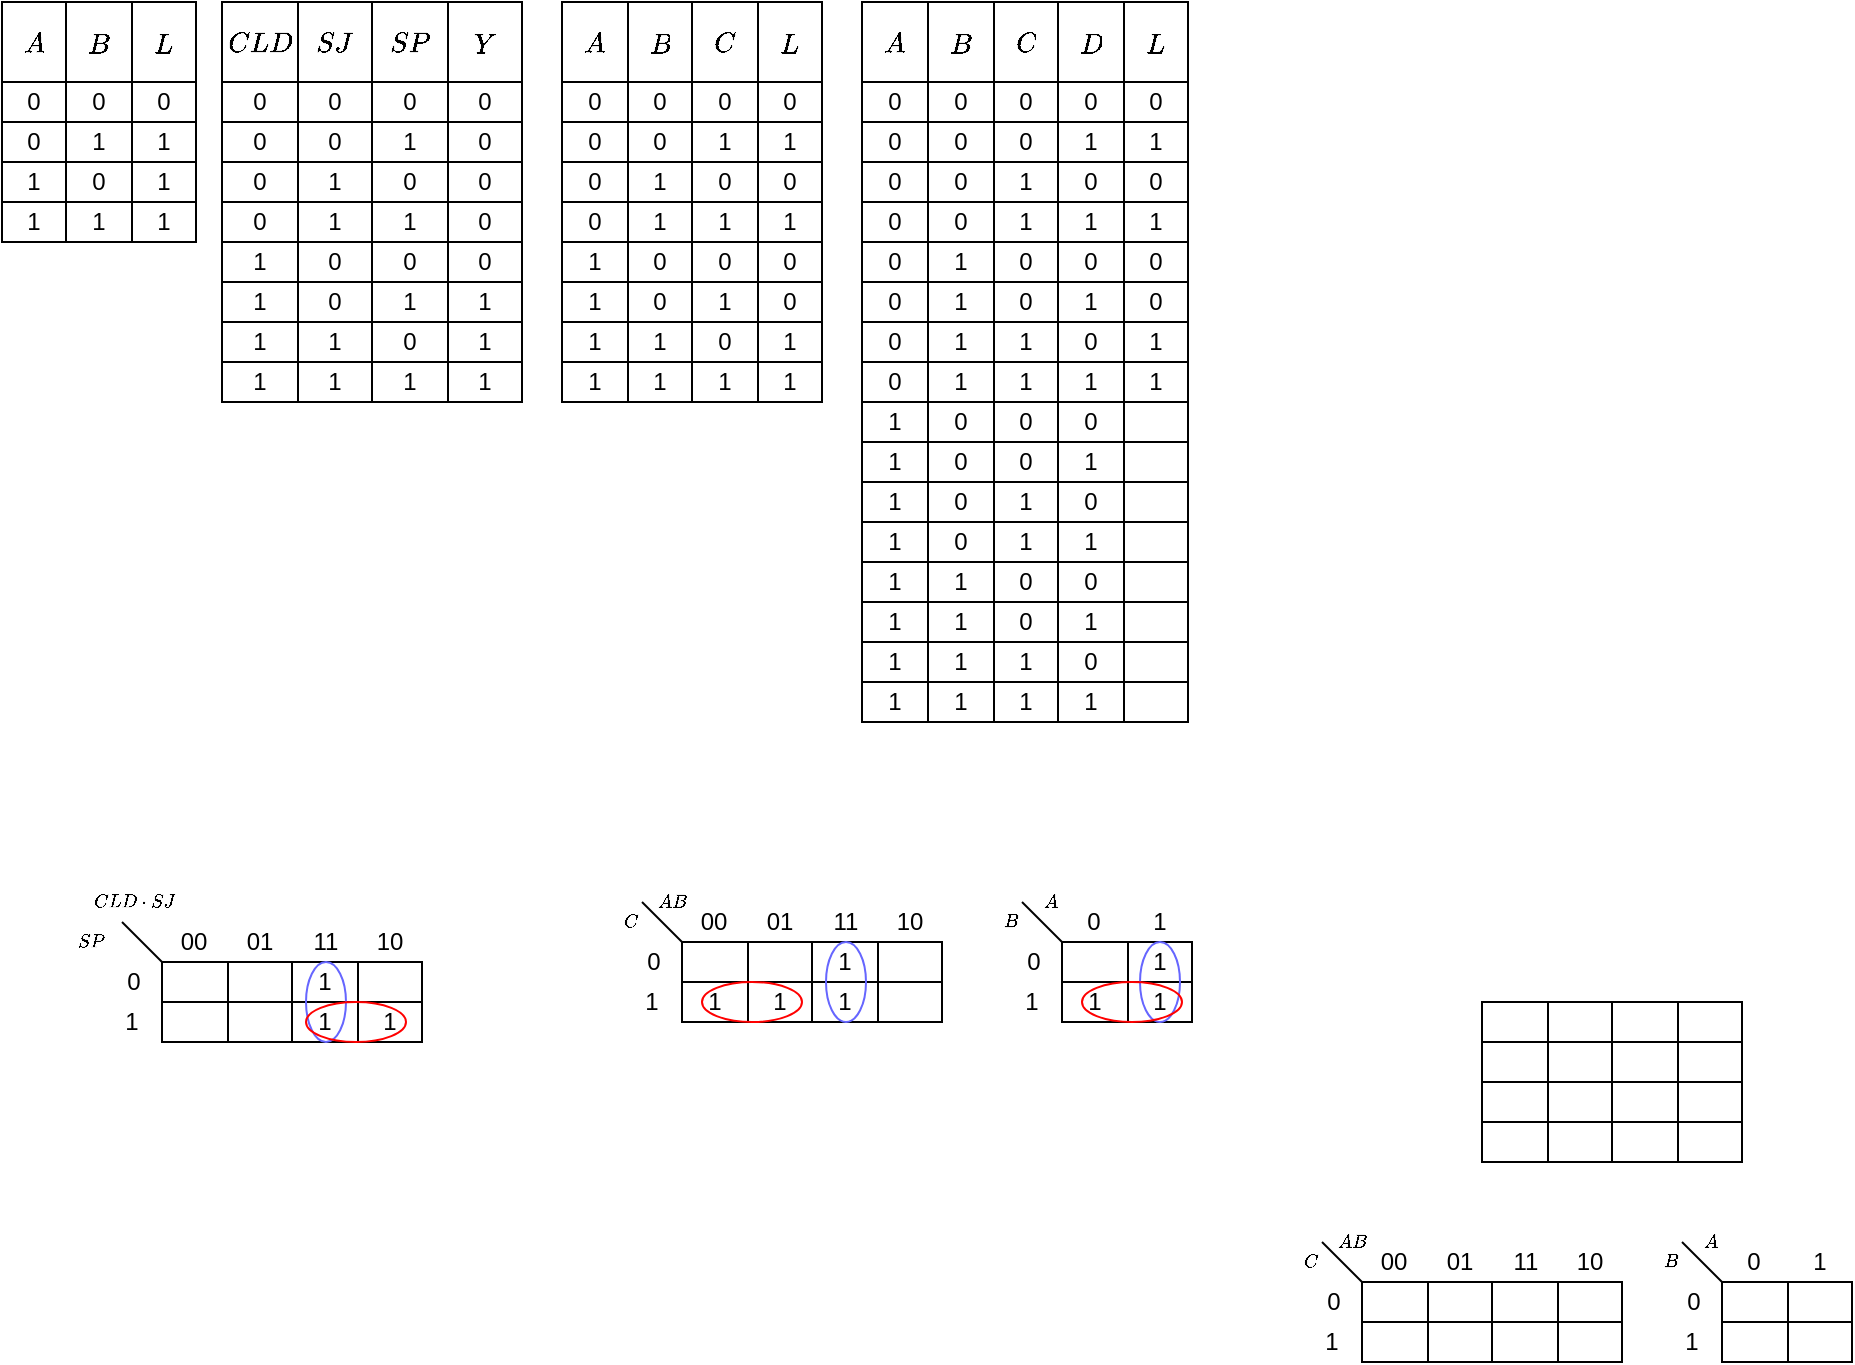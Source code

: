 <mxfile version="13.9.9" type="device" pages="3"><diagram id="VgbCUiXSL20Y3jknxIxJ" name="aula06"><mxGraphModel dx="852" dy="534" grid="1" gridSize="10" guides="1" tooltips="1" connect="1" arrows="1" fold="1" page="1" pageScale="1" pageWidth="1169" pageHeight="827" math="1" shadow="0"><root><mxCell id="0"/><mxCell id="1" parent="0"/><mxCell id="rKrR1H8dOBLRF4m61fp9-45" value="" style="shape=table;html=1;whiteSpace=wrap;startSize=0;container=1;collapsible=0;childLayout=tableLayout;" parent="1" vertex="1"><mxGeometry x="290" y="10" width="130" height="200" as="geometry"/></mxCell><mxCell id="rKrR1H8dOBLRF4m61fp9-210" style="shape=partialRectangle;html=1;whiteSpace=wrap;collapsible=0;dropTarget=0;pointerEvents=0;fillColor=none;top=0;left=0;bottom=0;right=0;points=[[0,0.5],[1,0.5]];portConstraint=eastwest;" parent="rKrR1H8dOBLRF4m61fp9-45" vertex="1"><mxGeometry width="130" height="40" as="geometry"/></mxCell><mxCell id="rKrR1H8dOBLRF4m61fp9-211" value="$$A$$" style="shape=partialRectangle;html=1;whiteSpace=wrap;connectable=0;fillColor=none;top=0;left=0;bottom=0;right=0;overflow=hidden;" parent="rKrR1H8dOBLRF4m61fp9-210" vertex="1"><mxGeometry width="33" height="40" as="geometry"/></mxCell><mxCell id="rKrR1H8dOBLRF4m61fp9-212" value="$$B$$" style="shape=partialRectangle;html=1;whiteSpace=wrap;connectable=0;fillColor=none;top=0;left=0;bottom=0;right=0;overflow=hidden;" parent="rKrR1H8dOBLRF4m61fp9-210" vertex="1"><mxGeometry x="33" width="32" height="40" as="geometry"/></mxCell><mxCell id="rKrR1H8dOBLRF4m61fp9-213" value="$$C$$" style="shape=partialRectangle;html=1;whiteSpace=wrap;connectable=0;fillColor=none;top=0;left=0;bottom=0;right=0;overflow=hidden;" parent="rKrR1H8dOBLRF4m61fp9-210" vertex="1"><mxGeometry x="65" width="33" height="40" as="geometry"/></mxCell><mxCell id="rKrR1H8dOBLRF4m61fp9-214" value="$$L$$" style="shape=partialRectangle;html=1;whiteSpace=wrap;connectable=0;fillColor=none;top=0;left=0;bottom=0;right=0;overflow=hidden;" parent="rKrR1H8dOBLRF4m61fp9-210" vertex="1"><mxGeometry x="98" width="32" height="40" as="geometry"/></mxCell><mxCell id="rKrR1H8dOBLRF4m61fp9-50" value="" style="shape=partialRectangle;html=1;whiteSpace=wrap;collapsible=0;dropTarget=0;pointerEvents=0;fillColor=none;top=0;left=0;bottom=0;right=0;points=[[0,0.5],[1,0.5]];portConstraint=eastwest;" parent="rKrR1H8dOBLRF4m61fp9-45" vertex="1"><mxGeometry y="40" width="130" height="20" as="geometry"/></mxCell><mxCell id="rKrR1H8dOBLRF4m61fp9-51" value="0" style="shape=partialRectangle;html=1;whiteSpace=wrap;connectable=0;fillColor=none;top=0;left=0;bottom=0;right=0;overflow=hidden;" parent="rKrR1H8dOBLRF4m61fp9-50" vertex="1"><mxGeometry width="33" height="20" as="geometry"/></mxCell><mxCell id="rKrR1H8dOBLRF4m61fp9-52" value="0" style="shape=partialRectangle;html=1;whiteSpace=wrap;connectable=0;fillColor=none;top=0;left=0;bottom=0;right=0;overflow=hidden;" parent="rKrR1H8dOBLRF4m61fp9-50" vertex="1"><mxGeometry x="33" width="32" height="20" as="geometry"/></mxCell><mxCell id="rKrR1H8dOBLRF4m61fp9-60" value="0" style="shape=partialRectangle;html=1;whiteSpace=wrap;connectable=0;fillColor=none;top=0;left=0;bottom=0;right=0;overflow=hidden;" parent="rKrR1H8dOBLRF4m61fp9-50" vertex="1"><mxGeometry x="65" width="33" height="20" as="geometry"/></mxCell><mxCell id="rKrR1H8dOBLRF4m61fp9-53" value="0" style="shape=partialRectangle;html=1;whiteSpace=wrap;connectable=0;fillColor=none;top=0;left=0;bottom=0;right=0;overflow=hidden;" parent="rKrR1H8dOBLRF4m61fp9-50" vertex="1"><mxGeometry x="98" width="32" height="20" as="geometry"/></mxCell><mxCell id="rKrR1H8dOBLRF4m61fp9-72" style="shape=partialRectangle;html=1;whiteSpace=wrap;collapsible=0;dropTarget=0;pointerEvents=0;fillColor=none;top=0;left=0;bottom=0;right=0;points=[[0,0.5],[1,0.5]];portConstraint=eastwest;" parent="rKrR1H8dOBLRF4m61fp9-45" vertex="1"><mxGeometry y="60" width="130" height="20" as="geometry"/></mxCell><mxCell id="rKrR1H8dOBLRF4m61fp9-73" value="0" style="shape=partialRectangle;html=1;whiteSpace=wrap;connectable=0;fillColor=none;top=0;left=0;bottom=0;right=0;overflow=hidden;" parent="rKrR1H8dOBLRF4m61fp9-72" vertex="1"><mxGeometry width="33" height="20" as="geometry"/></mxCell><mxCell id="rKrR1H8dOBLRF4m61fp9-74" value="0" style="shape=partialRectangle;html=1;whiteSpace=wrap;connectable=0;fillColor=none;top=0;left=0;bottom=0;right=0;overflow=hidden;" parent="rKrR1H8dOBLRF4m61fp9-72" vertex="1"><mxGeometry x="33" width="32" height="20" as="geometry"/></mxCell><mxCell id="rKrR1H8dOBLRF4m61fp9-75" value="1" style="shape=partialRectangle;html=1;whiteSpace=wrap;connectable=0;fillColor=none;top=0;left=0;bottom=0;right=0;overflow=hidden;" parent="rKrR1H8dOBLRF4m61fp9-72" vertex="1"><mxGeometry x="65" width="33" height="20" as="geometry"/></mxCell><mxCell id="rKrR1H8dOBLRF4m61fp9-76" value="1" style="shape=partialRectangle;html=1;whiteSpace=wrap;connectable=0;fillColor=none;top=0;left=0;bottom=0;right=0;overflow=hidden;" parent="rKrR1H8dOBLRF4m61fp9-72" vertex="1"><mxGeometry x="98" width="32" height="20" as="geometry"/></mxCell><mxCell id="rKrR1H8dOBLRF4m61fp9-67" style="shape=partialRectangle;html=1;whiteSpace=wrap;collapsible=0;dropTarget=0;pointerEvents=0;fillColor=none;top=0;left=0;bottom=0;right=0;points=[[0,0.5],[1,0.5]];portConstraint=eastwest;" parent="rKrR1H8dOBLRF4m61fp9-45" vertex="1"><mxGeometry y="80" width="130" height="20" as="geometry"/></mxCell><mxCell id="rKrR1H8dOBLRF4m61fp9-68" value="0" style="shape=partialRectangle;html=1;whiteSpace=wrap;connectable=0;fillColor=none;top=0;left=0;bottom=0;right=0;overflow=hidden;" parent="rKrR1H8dOBLRF4m61fp9-67" vertex="1"><mxGeometry width="33" height="20" as="geometry"/></mxCell><mxCell id="rKrR1H8dOBLRF4m61fp9-69" value="1" style="shape=partialRectangle;html=1;whiteSpace=wrap;connectable=0;fillColor=none;top=0;left=0;bottom=0;right=0;overflow=hidden;" parent="rKrR1H8dOBLRF4m61fp9-67" vertex="1"><mxGeometry x="33" width="32" height="20" as="geometry"/></mxCell><mxCell id="rKrR1H8dOBLRF4m61fp9-70" value="0" style="shape=partialRectangle;html=1;whiteSpace=wrap;connectable=0;fillColor=none;top=0;left=0;bottom=0;right=0;overflow=hidden;" parent="rKrR1H8dOBLRF4m61fp9-67" vertex="1"><mxGeometry x="65" width="33" height="20" as="geometry"/></mxCell><mxCell id="rKrR1H8dOBLRF4m61fp9-71" value="0" style="shape=partialRectangle;html=1;whiteSpace=wrap;connectable=0;fillColor=none;top=0;left=0;bottom=0;right=0;overflow=hidden;" parent="rKrR1H8dOBLRF4m61fp9-67" vertex="1"><mxGeometry x="98" width="32" height="20" as="geometry"/></mxCell><mxCell id="rKrR1H8dOBLRF4m61fp9-62" style="shape=partialRectangle;html=1;whiteSpace=wrap;collapsible=0;dropTarget=0;pointerEvents=0;fillColor=none;top=0;left=0;bottom=0;right=0;points=[[0,0.5],[1,0.5]];portConstraint=eastwest;" parent="rKrR1H8dOBLRF4m61fp9-45" vertex="1"><mxGeometry y="100" width="130" height="20" as="geometry"/></mxCell><mxCell id="rKrR1H8dOBLRF4m61fp9-63" value="0" style="shape=partialRectangle;html=1;whiteSpace=wrap;connectable=0;fillColor=none;top=0;left=0;bottom=0;right=0;overflow=hidden;" parent="rKrR1H8dOBLRF4m61fp9-62" vertex="1"><mxGeometry width="33" height="20" as="geometry"/></mxCell><mxCell id="rKrR1H8dOBLRF4m61fp9-64" value="1" style="shape=partialRectangle;html=1;whiteSpace=wrap;connectable=0;fillColor=none;top=0;left=0;bottom=0;right=0;overflow=hidden;" parent="rKrR1H8dOBLRF4m61fp9-62" vertex="1"><mxGeometry x="33" width="32" height="20" as="geometry"/></mxCell><mxCell id="rKrR1H8dOBLRF4m61fp9-65" value="1" style="shape=partialRectangle;html=1;whiteSpace=wrap;connectable=0;fillColor=none;top=0;left=0;bottom=0;right=0;overflow=hidden;" parent="rKrR1H8dOBLRF4m61fp9-62" vertex="1"><mxGeometry x="65" width="33" height="20" as="geometry"/></mxCell><mxCell id="rKrR1H8dOBLRF4m61fp9-66" value="1" style="shape=partialRectangle;html=1;whiteSpace=wrap;connectable=0;fillColor=none;top=0;left=0;bottom=0;right=0;overflow=hidden;" parent="rKrR1H8dOBLRF4m61fp9-62" vertex="1"><mxGeometry x="98" width="32" height="20" as="geometry"/></mxCell><mxCell id="rKrR1H8dOBLRF4m61fp9-92" style="shape=partialRectangle;html=1;whiteSpace=wrap;collapsible=0;dropTarget=0;pointerEvents=0;fillColor=none;top=0;left=0;bottom=0;right=0;points=[[0,0.5],[1,0.5]];portConstraint=eastwest;" parent="rKrR1H8dOBLRF4m61fp9-45" vertex="1"><mxGeometry y="120" width="130" height="20" as="geometry"/></mxCell><mxCell id="rKrR1H8dOBLRF4m61fp9-93" value="1" style="shape=partialRectangle;html=1;whiteSpace=wrap;connectable=0;fillColor=none;top=0;left=0;bottom=0;right=0;overflow=hidden;" parent="rKrR1H8dOBLRF4m61fp9-92" vertex="1"><mxGeometry width="33" height="20" as="geometry"/></mxCell><mxCell id="rKrR1H8dOBLRF4m61fp9-94" value="0" style="shape=partialRectangle;html=1;whiteSpace=wrap;connectable=0;fillColor=none;top=0;left=0;bottom=0;right=0;overflow=hidden;" parent="rKrR1H8dOBLRF4m61fp9-92" vertex="1"><mxGeometry x="33" width="32" height="20" as="geometry"/></mxCell><mxCell id="rKrR1H8dOBLRF4m61fp9-95" value="0" style="shape=partialRectangle;html=1;whiteSpace=wrap;connectable=0;fillColor=none;top=0;left=0;bottom=0;right=0;overflow=hidden;" parent="rKrR1H8dOBLRF4m61fp9-92" vertex="1"><mxGeometry x="65" width="33" height="20" as="geometry"/></mxCell><mxCell id="rKrR1H8dOBLRF4m61fp9-96" value="0" style="shape=partialRectangle;html=1;whiteSpace=wrap;connectable=0;fillColor=none;top=0;left=0;bottom=0;right=0;overflow=hidden;" parent="rKrR1H8dOBLRF4m61fp9-92" vertex="1"><mxGeometry x="98" width="32" height="20" as="geometry"/></mxCell><mxCell id="rKrR1H8dOBLRF4m61fp9-87" style="shape=partialRectangle;html=1;whiteSpace=wrap;collapsible=0;dropTarget=0;pointerEvents=0;fillColor=none;top=0;left=0;bottom=0;right=0;points=[[0,0.5],[1,0.5]];portConstraint=eastwest;" parent="rKrR1H8dOBLRF4m61fp9-45" vertex="1"><mxGeometry y="140" width="130" height="20" as="geometry"/></mxCell><mxCell id="rKrR1H8dOBLRF4m61fp9-88" value="1" style="shape=partialRectangle;html=1;whiteSpace=wrap;connectable=0;fillColor=none;top=0;left=0;bottom=0;right=0;overflow=hidden;" parent="rKrR1H8dOBLRF4m61fp9-87" vertex="1"><mxGeometry width="33" height="20" as="geometry"/></mxCell><mxCell id="rKrR1H8dOBLRF4m61fp9-89" value="0" style="shape=partialRectangle;html=1;whiteSpace=wrap;connectable=0;fillColor=none;top=0;left=0;bottom=0;right=0;overflow=hidden;" parent="rKrR1H8dOBLRF4m61fp9-87" vertex="1"><mxGeometry x="33" width="32" height="20" as="geometry"/></mxCell><mxCell id="rKrR1H8dOBLRF4m61fp9-90" value="1" style="shape=partialRectangle;html=1;whiteSpace=wrap;connectable=0;fillColor=none;top=0;left=0;bottom=0;right=0;overflow=hidden;" parent="rKrR1H8dOBLRF4m61fp9-87" vertex="1"><mxGeometry x="65" width="33" height="20" as="geometry"/></mxCell><mxCell id="rKrR1H8dOBLRF4m61fp9-91" value="0" style="shape=partialRectangle;html=1;whiteSpace=wrap;connectable=0;fillColor=none;top=0;left=0;bottom=0;right=0;overflow=hidden;" parent="rKrR1H8dOBLRF4m61fp9-87" vertex="1"><mxGeometry x="98" width="32" height="20" as="geometry"/></mxCell><mxCell id="rKrR1H8dOBLRF4m61fp9-82" style="shape=partialRectangle;html=1;whiteSpace=wrap;collapsible=0;dropTarget=0;pointerEvents=0;fillColor=none;top=0;left=0;bottom=0;right=0;points=[[0,0.5],[1,0.5]];portConstraint=eastwest;" parent="rKrR1H8dOBLRF4m61fp9-45" vertex="1"><mxGeometry y="160" width="130" height="20" as="geometry"/></mxCell><mxCell id="rKrR1H8dOBLRF4m61fp9-83" value="1" style="shape=partialRectangle;html=1;whiteSpace=wrap;connectable=0;fillColor=none;top=0;left=0;bottom=0;right=0;overflow=hidden;" parent="rKrR1H8dOBLRF4m61fp9-82" vertex="1"><mxGeometry width="33" height="20" as="geometry"/></mxCell><mxCell id="rKrR1H8dOBLRF4m61fp9-84" value="1" style="shape=partialRectangle;html=1;whiteSpace=wrap;connectable=0;fillColor=none;top=0;left=0;bottom=0;right=0;overflow=hidden;" parent="rKrR1H8dOBLRF4m61fp9-82" vertex="1"><mxGeometry x="33" width="32" height="20" as="geometry"/></mxCell><mxCell id="rKrR1H8dOBLRF4m61fp9-85" value="0" style="shape=partialRectangle;html=1;whiteSpace=wrap;connectable=0;fillColor=none;top=0;left=0;bottom=0;right=0;overflow=hidden;" parent="rKrR1H8dOBLRF4m61fp9-82" vertex="1"><mxGeometry x="65" width="33" height="20" as="geometry"/></mxCell><mxCell id="rKrR1H8dOBLRF4m61fp9-86" value="1" style="shape=partialRectangle;html=1;whiteSpace=wrap;connectable=0;fillColor=none;top=0;left=0;bottom=0;right=0;overflow=hidden;" parent="rKrR1H8dOBLRF4m61fp9-82" vertex="1"><mxGeometry x="98" width="32" height="20" as="geometry"/></mxCell><mxCell id="rKrR1H8dOBLRF4m61fp9-77" style="shape=partialRectangle;html=1;whiteSpace=wrap;collapsible=0;dropTarget=0;pointerEvents=0;fillColor=none;top=0;left=0;bottom=0;right=0;points=[[0,0.5],[1,0.5]];portConstraint=eastwest;" parent="rKrR1H8dOBLRF4m61fp9-45" vertex="1"><mxGeometry y="180" width="130" height="20" as="geometry"/></mxCell><mxCell id="rKrR1H8dOBLRF4m61fp9-78" value="1" style="shape=partialRectangle;html=1;whiteSpace=wrap;connectable=0;fillColor=none;top=0;left=0;bottom=0;right=0;overflow=hidden;" parent="rKrR1H8dOBLRF4m61fp9-77" vertex="1"><mxGeometry width="33" height="20" as="geometry"/></mxCell><mxCell id="rKrR1H8dOBLRF4m61fp9-79" value="1" style="shape=partialRectangle;html=1;whiteSpace=wrap;connectable=0;fillColor=none;top=0;left=0;bottom=0;right=0;overflow=hidden;" parent="rKrR1H8dOBLRF4m61fp9-77" vertex="1"><mxGeometry x="33" width="32" height="20" as="geometry"/></mxCell><mxCell id="rKrR1H8dOBLRF4m61fp9-80" value="1" style="shape=partialRectangle;html=1;whiteSpace=wrap;connectable=0;fillColor=none;top=0;left=0;bottom=0;right=0;overflow=hidden;" parent="rKrR1H8dOBLRF4m61fp9-77" vertex="1"><mxGeometry x="65" width="33" height="20" as="geometry"/></mxCell><mxCell id="rKrR1H8dOBLRF4m61fp9-81" value="1" style="shape=partialRectangle;html=1;whiteSpace=wrap;connectable=0;fillColor=none;top=0;left=0;bottom=0;right=0;overflow=hidden;" parent="rKrR1H8dOBLRF4m61fp9-77" vertex="1"><mxGeometry x="98" width="32" height="20" as="geometry"/></mxCell><mxCell id="rKrR1H8dOBLRF4m61fp9-164" value="" style="shape=table;html=1;whiteSpace=wrap;startSize=0;container=1;collapsible=0;childLayout=tableLayout;" parent="1" vertex="1"><mxGeometry x="10" y="10" width="97" height="120" as="geometry"/></mxCell><mxCell id="rKrR1H8dOBLRF4m61fp9-215" style="shape=partialRectangle;html=1;whiteSpace=wrap;collapsible=0;dropTarget=0;pointerEvents=0;fillColor=none;top=0;left=0;bottom=0;right=0;points=[[0,0.5],[1,0.5]];portConstraint=eastwest;" parent="rKrR1H8dOBLRF4m61fp9-164" vertex="1"><mxGeometry width="97" height="40" as="geometry"/></mxCell><mxCell id="rKrR1H8dOBLRF4m61fp9-216" value="$$A$$" style="shape=partialRectangle;html=1;whiteSpace=wrap;connectable=0;fillColor=none;top=0;left=0;bottom=0;right=0;overflow=hidden;" parent="rKrR1H8dOBLRF4m61fp9-215" vertex="1"><mxGeometry width="32" height="40" as="geometry"/></mxCell><mxCell id="rKrR1H8dOBLRF4m61fp9-217" value="&lt;span&gt;$$B$$&lt;/span&gt;" style="shape=partialRectangle;html=1;whiteSpace=wrap;connectable=0;fillColor=none;top=0;left=0;bottom=0;right=0;overflow=hidden;" parent="rKrR1H8dOBLRF4m61fp9-215" vertex="1"><mxGeometry x="32" width="33" height="40" as="geometry"/></mxCell><mxCell id="rKrR1H8dOBLRF4m61fp9-218" value="&lt;span&gt;$$L$$&lt;/span&gt;" style="shape=partialRectangle;html=1;whiteSpace=wrap;connectable=0;fillColor=none;top=0;left=0;bottom=0;right=0;overflow=hidden;" parent="rKrR1H8dOBLRF4m61fp9-215" vertex="1"><mxGeometry x="65" width="32" height="40" as="geometry"/></mxCell><mxCell id="rKrR1H8dOBLRF4m61fp9-170" value="" style="shape=partialRectangle;html=1;whiteSpace=wrap;collapsible=0;dropTarget=0;pointerEvents=0;fillColor=none;top=0;left=0;bottom=0;right=0;points=[[0,0.5],[1,0.5]];portConstraint=eastwest;" parent="rKrR1H8dOBLRF4m61fp9-164" vertex="1"><mxGeometry y="40" width="97" height="20" as="geometry"/></mxCell><mxCell id="rKrR1H8dOBLRF4m61fp9-172" value="0" style="shape=partialRectangle;html=1;whiteSpace=wrap;connectable=0;fillColor=none;top=0;left=0;bottom=0;right=0;overflow=hidden;" parent="rKrR1H8dOBLRF4m61fp9-170" vertex="1"><mxGeometry width="32" height="20" as="geometry"/></mxCell><mxCell id="rKrR1H8dOBLRF4m61fp9-173" value="0" style="shape=partialRectangle;html=1;whiteSpace=wrap;connectable=0;fillColor=none;top=0;left=0;bottom=0;right=0;overflow=hidden;" parent="rKrR1H8dOBLRF4m61fp9-170" vertex="1"><mxGeometry x="32" width="33" height="20" as="geometry"/></mxCell><mxCell id="rKrR1H8dOBLRF4m61fp9-174" value="0" style="shape=partialRectangle;html=1;whiteSpace=wrap;connectable=0;fillColor=none;top=0;left=0;bottom=0;right=0;overflow=hidden;" parent="rKrR1H8dOBLRF4m61fp9-170" vertex="1"><mxGeometry x="65" width="32" height="20" as="geometry"/></mxCell><mxCell id="rKrR1H8dOBLRF4m61fp9-175" style="shape=partialRectangle;html=1;whiteSpace=wrap;collapsible=0;dropTarget=0;pointerEvents=0;fillColor=none;top=0;left=0;bottom=0;right=0;points=[[0,0.5],[1,0.5]];portConstraint=eastwest;" parent="rKrR1H8dOBLRF4m61fp9-164" vertex="1"><mxGeometry y="60" width="97" height="20" as="geometry"/></mxCell><mxCell id="rKrR1H8dOBLRF4m61fp9-177" value="0" style="shape=partialRectangle;html=1;whiteSpace=wrap;connectable=0;fillColor=none;top=0;left=0;bottom=0;right=0;overflow=hidden;" parent="rKrR1H8dOBLRF4m61fp9-175" vertex="1"><mxGeometry width="32" height="20" as="geometry"/></mxCell><mxCell id="rKrR1H8dOBLRF4m61fp9-178" value="1" style="shape=partialRectangle;html=1;whiteSpace=wrap;connectable=0;fillColor=none;top=0;left=0;bottom=0;right=0;overflow=hidden;" parent="rKrR1H8dOBLRF4m61fp9-175" vertex="1"><mxGeometry x="32" width="33" height="20" as="geometry"/></mxCell><mxCell id="rKrR1H8dOBLRF4m61fp9-179" value="1" style="shape=partialRectangle;html=1;whiteSpace=wrap;connectable=0;fillColor=none;top=0;left=0;bottom=0;right=0;overflow=hidden;" parent="rKrR1H8dOBLRF4m61fp9-175" vertex="1"><mxGeometry x="65" width="32" height="20" as="geometry"/></mxCell><mxCell id="rKrR1H8dOBLRF4m61fp9-180" style="shape=partialRectangle;html=1;whiteSpace=wrap;collapsible=0;dropTarget=0;pointerEvents=0;fillColor=none;top=0;left=0;bottom=0;right=0;points=[[0,0.5],[1,0.5]];portConstraint=eastwest;" parent="rKrR1H8dOBLRF4m61fp9-164" vertex="1"><mxGeometry y="80" width="97" height="20" as="geometry"/></mxCell><mxCell id="rKrR1H8dOBLRF4m61fp9-182" value="1" style="shape=partialRectangle;html=1;whiteSpace=wrap;connectable=0;fillColor=none;top=0;left=0;bottom=0;right=0;overflow=hidden;" parent="rKrR1H8dOBLRF4m61fp9-180" vertex="1"><mxGeometry width="32" height="20" as="geometry"/></mxCell><mxCell id="rKrR1H8dOBLRF4m61fp9-183" value="0" style="shape=partialRectangle;html=1;whiteSpace=wrap;connectable=0;fillColor=none;top=0;left=0;bottom=0;right=0;overflow=hidden;" parent="rKrR1H8dOBLRF4m61fp9-180" vertex="1"><mxGeometry x="32" width="33" height="20" as="geometry"/></mxCell><mxCell id="rKrR1H8dOBLRF4m61fp9-184" value="1" style="shape=partialRectangle;html=1;whiteSpace=wrap;connectable=0;fillColor=none;top=0;left=0;bottom=0;right=0;overflow=hidden;" parent="rKrR1H8dOBLRF4m61fp9-180" vertex="1"><mxGeometry x="65" width="32" height="20" as="geometry"/></mxCell><mxCell id="rKrR1H8dOBLRF4m61fp9-185" style="shape=partialRectangle;html=1;whiteSpace=wrap;collapsible=0;dropTarget=0;pointerEvents=0;fillColor=none;top=0;left=0;bottom=0;right=0;points=[[0,0.5],[1,0.5]];portConstraint=eastwest;" parent="rKrR1H8dOBLRF4m61fp9-164" vertex="1"><mxGeometry y="100" width="97" height="20" as="geometry"/></mxCell><mxCell id="rKrR1H8dOBLRF4m61fp9-187" value="1" style="shape=partialRectangle;html=1;whiteSpace=wrap;connectable=0;fillColor=none;top=0;left=0;bottom=0;right=0;overflow=hidden;" parent="rKrR1H8dOBLRF4m61fp9-185" vertex="1"><mxGeometry width="32" height="20" as="geometry"/></mxCell><mxCell id="rKrR1H8dOBLRF4m61fp9-188" value="1" style="shape=partialRectangle;html=1;whiteSpace=wrap;connectable=0;fillColor=none;top=0;left=0;bottom=0;right=0;overflow=hidden;" parent="rKrR1H8dOBLRF4m61fp9-185" vertex="1"><mxGeometry x="32" width="33" height="20" as="geometry"/></mxCell><mxCell id="rKrR1H8dOBLRF4m61fp9-189" value="1" style="shape=partialRectangle;html=1;whiteSpace=wrap;connectable=0;fillColor=none;top=0;left=0;bottom=0;right=0;overflow=hidden;" parent="rKrR1H8dOBLRF4m61fp9-185" vertex="1"><mxGeometry x="65" width="32" height="20" as="geometry"/></mxCell><mxCell id="rKrR1H8dOBLRF4m61fp9-219" value="" style="shape=table;html=1;whiteSpace=wrap;startSize=0;container=1;collapsible=0;childLayout=tableLayout;strokeColor=#000000;fillColor=#FFFFFF;" parent="1" vertex="1"><mxGeometry x="750" y="510" width="130" height="80" as="geometry"/></mxCell><mxCell id="rKrR1H8dOBLRF4m61fp9-220" value="" style="shape=partialRectangle;html=1;whiteSpace=wrap;collapsible=0;dropTarget=0;pointerEvents=0;fillColor=none;top=0;left=0;bottom=0;right=0;points=[[0,0.5],[1,0.5]];portConstraint=eastwest;" parent="rKrR1H8dOBLRF4m61fp9-219" vertex="1"><mxGeometry width="130" height="20" as="geometry"/></mxCell><mxCell id="rKrR1H8dOBLRF4m61fp9-221" value="" style="shape=partialRectangle;html=1;whiteSpace=wrap;connectable=0;fillColor=none;top=0;left=0;bottom=0;right=0;overflow=hidden;" parent="rKrR1H8dOBLRF4m61fp9-220" vertex="1"><mxGeometry width="33" height="20" as="geometry"/></mxCell><mxCell id="rKrR1H8dOBLRF4m61fp9-222" value="" style="shape=partialRectangle;html=1;whiteSpace=wrap;connectable=0;fillColor=none;top=0;left=0;bottom=0;right=0;overflow=hidden;" parent="rKrR1H8dOBLRF4m61fp9-220" vertex="1"><mxGeometry x="33" width="32" height="20" as="geometry"/></mxCell><mxCell id="rKrR1H8dOBLRF4m61fp9-223" value="" style="shape=partialRectangle;html=1;whiteSpace=wrap;connectable=0;fillColor=none;top=0;left=0;bottom=0;right=0;overflow=hidden;" parent="rKrR1H8dOBLRF4m61fp9-220" vertex="1"><mxGeometry x="65" width="33" height="20" as="geometry"/></mxCell><mxCell id="rKrR1H8dOBLRF4m61fp9-236" style="shape=partialRectangle;html=1;whiteSpace=wrap;connectable=0;fillColor=none;top=0;left=0;bottom=0;right=0;overflow=hidden;" parent="rKrR1H8dOBLRF4m61fp9-220" vertex="1"><mxGeometry x="98" width="32" height="20" as="geometry"/></mxCell><mxCell id="rKrR1H8dOBLRF4m61fp9-250" style="shape=partialRectangle;html=1;whiteSpace=wrap;collapsible=0;dropTarget=0;pointerEvents=0;fillColor=none;top=0;left=0;bottom=0;right=0;points=[[0,0.5],[1,0.5]];portConstraint=eastwest;" parent="rKrR1H8dOBLRF4m61fp9-219" vertex="1"><mxGeometry y="20" width="130" height="20" as="geometry"/></mxCell><mxCell id="rKrR1H8dOBLRF4m61fp9-251" style="shape=partialRectangle;html=1;whiteSpace=wrap;connectable=0;fillColor=none;top=0;left=0;bottom=0;right=0;overflow=hidden;" parent="rKrR1H8dOBLRF4m61fp9-250" vertex="1"><mxGeometry width="33" height="20" as="geometry"/></mxCell><mxCell id="rKrR1H8dOBLRF4m61fp9-252" style="shape=partialRectangle;html=1;whiteSpace=wrap;connectable=0;fillColor=none;top=0;left=0;bottom=0;right=0;overflow=hidden;" parent="rKrR1H8dOBLRF4m61fp9-250" vertex="1"><mxGeometry x="33" width="32" height="20" as="geometry"/></mxCell><mxCell id="rKrR1H8dOBLRF4m61fp9-253" style="shape=partialRectangle;html=1;whiteSpace=wrap;connectable=0;fillColor=none;top=0;left=0;bottom=0;right=0;overflow=hidden;" parent="rKrR1H8dOBLRF4m61fp9-250" vertex="1"><mxGeometry x="65" width="33" height="20" as="geometry"/></mxCell><mxCell id="rKrR1H8dOBLRF4m61fp9-254" style="shape=partialRectangle;html=1;whiteSpace=wrap;connectable=0;fillColor=none;top=0;left=0;bottom=0;right=0;overflow=hidden;" parent="rKrR1H8dOBLRF4m61fp9-250" vertex="1"><mxGeometry x="98" width="32" height="20" as="geometry"/></mxCell><mxCell id="rKrR1H8dOBLRF4m61fp9-245" style="shape=partialRectangle;html=1;whiteSpace=wrap;collapsible=0;dropTarget=0;pointerEvents=0;fillColor=none;top=0;left=0;bottom=0;right=0;points=[[0,0.5],[1,0.5]];portConstraint=eastwest;" parent="rKrR1H8dOBLRF4m61fp9-219" vertex="1"><mxGeometry y="40" width="130" height="20" as="geometry"/></mxCell><mxCell id="rKrR1H8dOBLRF4m61fp9-246" style="shape=partialRectangle;html=1;whiteSpace=wrap;connectable=0;fillColor=none;top=0;left=0;bottom=0;right=0;overflow=hidden;" parent="rKrR1H8dOBLRF4m61fp9-245" vertex="1"><mxGeometry width="33" height="20" as="geometry"/></mxCell><mxCell id="rKrR1H8dOBLRF4m61fp9-247" style="shape=partialRectangle;html=1;whiteSpace=wrap;connectable=0;fillColor=none;top=0;left=0;bottom=0;right=0;overflow=hidden;" parent="rKrR1H8dOBLRF4m61fp9-245" vertex="1"><mxGeometry x="33" width="32" height="20" as="geometry"/></mxCell><mxCell id="rKrR1H8dOBLRF4m61fp9-248" style="shape=partialRectangle;html=1;whiteSpace=wrap;connectable=0;fillColor=none;top=0;left=0;bottom=0;right=0;overflow=hidden;" parent="rKrR1H8dOBLRF4m61fp9-245" vertex="1"><mxGeometry x="65" width="33" height="20" as="geometry"/></mxCell><mxCell id="rKrR1H8dOBLRF4m61fp9-249" style="shape=partialRectangle;html=1;whiteSpace=wrap;connectable=0;fillColor=none;top=0;left=0;bottom=0;right=0;overflow=hidden;" parent="rKrR1H8dOBLRF4m61fp9-245" vertex="1"><mxGeometry x="98" width="32" height="20" as="geometry"/></mxCell><mxCell id="rKrR1H8dOBLRF4m61fp9-240" style="shape=partialRectangle;html=1;whiteSpace=wrap;collapsible=0;dropTarget=0;pointerEvents=0;fillColor=none;top=0;left=0;bottom=0;right=0;points=[[0,0.5],[1,0.5]];portConstraint=eastwest;" parent="rKrR1H8dOBLRF4m61fp9-219" vertex="1"><mxGeometry y="60" width="130" height="20" as="geometry"/></mxCell><mxCell id="rKrR1H8dOBLRF4m61fp9-241" style="shape=partialRectangle;html=1;whiteSpace=wrap;connectable=0;fillColor=none;top=0;left=0;bottom=0;right=0;overflow=hidden;" parent="rKrR1H8dOBLRF4m61fp9-240" vertex="1"><mxGeometry width="33" height="20" as="geometry"/></mxCell><mxCell id="rKrR1H8dOBLRF4m61fp9-242" style="shape=partialRectangle;html=1;whiteSpace=wrap;connectable=0;fillColor=none;top=0;left=0;bottom=0;right=0;overflow=hidden;" parent="rKrR1H8dOBLRF4m61fp9-240" vertex="1"><mxGeometry x="33" width="32" height="20" as="geometry"/></mxCell><mxCell id="rKrR1H8dOBLRF4m61fp9-243" style="shape=partialRectangle;html=1;whiteSpace=wrap;connectable=0;fillColor=none;top=0;left=0;bottom=0;right=0;overflow=hidden;" parent="rKrR1H8dOBLRF4m61fp9-240" vertex="1"><mxGeometry x="65" width="33" height="20" as="geometry"/></mxCell><mxCell id="rKrR1H8dOBLRF4m61fp9-244" style="shape=partialRectangle;html=1;whiteSpace=wrap;connectable=0;fillColor=none;top=0;left=0;bottom=0;right=0;overflow=hidden;" parent="rKrR1H8dOBLRF4m61fp9-240" vertex="1"><mxGeometry x="98" width="32" height="20" as="geometry"/></mxCell><mxCell id="rKrR1H8dOBLRF4m61fp9-255" value="" style="shape=table;html=1;whiteSpace=wrap;startSize=0;container=1;collapsible=0;childLayout=tableLayout;strokeColor=#000000;fillColor=#FFFFFF;" parent="1" vertex="1"><mxGeometry x="690" y="650" width="130" height="40" as="geometry"/></mxCell><mxCell id="rKrR1H8dOBLRF4m61fp9-256" value="" style="shape=partialRectangle;html=1;whiteSpace=wrap;collapsible=0;dropTarget=0;pointerEvents=0;fillColor=none;top=0;left=0;bottom=0;right=0;points=[[0,0.5],[1,0.5]];portConstraint=eastwest;" parent="rKrR1H8dOBLRF4m61fp9-255" vertex="1"><mxGeometry width="130" height="20" as="geometry"/></mxCell><mxCell id="rKrR1H8dOBLRF4m61fp9-257" value="" style="shape=partialRectangle;html=1;whiteSpace=wrap;connectable=0;fillColor=none;top=0;left=0;bottom=0;right=0;overflow=hidden;" parent="rKrR1H8dOBLRF4m61fp9-256" vertex="1"><mxGeometry width="33" height="20" as="geometry"/></mxCell><mxCell id="rKrR1H8dOBLRF4m61fp9-258" value="" style="shape=partialRectangle;html=1;whiteSpace=wrap;connectable=0;fillColor=none;top=0;left=0;bottom=0;right=0;overflow=hidden;" parent="rKrR1H8dOBLRF4m61fp9-256" vertex="1"><mxGeometry x="33" width="32" height="20" as="geometry"/></mxCell><mxCell id="rKrR1H8dOBLRF4m61fp9-259" value="" style="shape=partialRectangle;html=1;whiteSpace=wrap;connectable=0;fillColor=none;top=0;left=0;bottom=0;right=0;overflow=hidden;" parent="rKrR1H8dOBLRF4m61fp9-256" vertex="1"><mxGeometry x="65" width="33" height="20" as="geometry"/></mxCell><mxCell id="rKrR1H8dOBLRF4m61fp9-260" style="shape=partialRectangle;html=1;whiteSpace=wrap;connectable=0;fillColor=none;top=0;left=0;bottom=0;right=0;overflow=hidden;" parent="rKrR1H8dOBLRF4m61fp9-256" vertex="1"><mxGeometry x="98" width="32" height="20" as="geometry"/></mxCell><mxCell id="rKrR1H8dOBLRF4m61fp9-261" style="shape=partialRectangle;html=1;whiteSpace=wrap;collapsible=0;dropTarget=0;pointerEvents=0;fillColor=none;top=0;left=0;bottom=0;right=0;points=[[0,0.5],[1,0.5]];portConstraint=eastwest;" parent="rKrR1H8dOBLRF4m61fp9-255" vertex="1"><mxGeometry y="20" width="130" height="20" as="geometry"/></mxCell><mxCell id="rKrR1H8dOBLRF4m61fp9-262" style="shape=partialRectangle;html=1;whiteSpace=wrap;connectable=0;fillColor=none;top=0;left=0;bottom=0;right=0;overflow=hidden;" parent="rKrR1H8dOBLRF4m61fp9-261" vertex="1"><mxGeometry width="33" height="20" as="geometry"/></mxCell><mxCell id="rKrR1H8dOBLRF4m61fp9-263" style="shape=partialRectangle;html=1;whiteSpace=wrap;connectable=0;fillColor=none;top=0;left=0;bottom=0;right=0;overflow=hidden;" parent="rKrR1H8dOBLRF4m61fp9-261" vertex="1"><mxGeometry x="33" width="32" height="20" as="geometry"/></mxCell><mxCell id="rKrR1H8dOBLRF4m61fp9-264" style="shape=partialRectangle;html=1;whiteSpace=wrap;connectable=0;fillColor=none;top=0;left=0;bottom=0;right=0;overflow=hidden;" parent="rKrR1H8dOBLRF4m61fp9-261" vertex="1"><mxGeometry x="65" width="33" height="20" as="geometry"/></mxCell><mxCell id="rKrR1H8dOBLRF4m61fp9-265" style="shape=partialRectangle;html=1;whiteSpace=wrap;connectable=0;fillColor=none;top=0;left=0;bottom=0;right=0;overflow=hidden;" parent="rKrR1H8dOBLRF4m61fp9-261" vertex="1"><mxGeometry x="98" width="32" height="20" as="geometry"/></mxCell><mxCell id="rKrR1H8dOBLRF4m61fp9-276" value="" style="endArrow=none;html=1;" parent="1" edge="1"><mxGeometry width="50" height="50" relative="1" as="geometry"><mxPoint x="690" y="650" as="sourcePoint"/><mxPoint x="670" y="630" as="targetPoint"/></mxGeometry></mxCell><mxCell id="rKrR1H8dOBLRF4m61fp9-277" value="&lt;font style=&quot;font-size: 8px&quot;&gt;$$AB$$&lt;/font&gt;" style="text;html=1;strokeColor=none;fillColor=none;align=center;verticalAlign=middle;whiteSpace=wrap;rounded=0;" parent="1" vertex="1"><mxGeometry x="670" y="620" width="30" height="20" as="geometry"/></mxCell><mxCell id="rKrR1H8dOBLRF4m61fp9-279" value="&lt;font style=&quot;font-size: 8px&quot;&gt;$$C$$&lt;/font&gt;" style="text;html=1;strokeColor=none;fillColor=none;align=center;verticalAlign=middle;whiteSpace=wrap;rounded=0;" parent="1" vertex="1"><mxGeometry x="650" y="630" width="30" height="20" as="geometry"/></mxCell><mxCell id="rKrR1H8dOBLRF4m61fp9-280" value="&lt;font style=&quot;font-size: 12px&quot;&gt;00&lt;/font&gt;" style="text;html=1;strokeColor=none;fillColor=none;align=center;verticalAlign=middle;whiteSpace=wrap;rounded=0;" parent="1" vertex="1"><mxGeometry x="691" y="630" width="30" height="20" as="geometry"/></mxCell><mxCell id="rKrR1H8dOBLRF4m61fp9-281" value="&lt;font style=&quot;font-size: 12px&quot;&gt;01&lt;/font&gt;" style="text;html=1;strokeColor=none;fillColor=none;align=center;verticalAlign=middle;whiteSpace=wrap;rounded=0;" parent="1" vertex="1"><mxGeometry x="724" y="630" width="30" height="20" as="geometry"/></mxCell><mxCell id="rKrR1H8dOBLRF4m61fp9-282" value="&lt;font style=&quot;font-size: 12px&quot;&gt;11&lt;/font&gt;" style="text;html=1;strokeColor=none;fillColor=none;align=center;verticalAlign=middle;whiteSpace=wrap;rounded=0;" parent="1" vertex="1"><mxGeometry x="757" y="630" width="30" height="20" as="geometry"/></mxCell><mxCell id="rKrR1H8dOBLRF4m61fp9-283" value="&lt;font style=&quot;font-size: 12px&quot;&gt;10&lt;/font&gt;" style="text;html=1;strokeColor=none;fillColor=none;align=center;verticalAlign=middle;whiteSpace=wrap;rounded=0;" parent="1" vertex="1"><mxGeometry x="789" y="630" width="30" height="20" as="geometry"/></mxCell><mxCell id="rKrR1H8dOBLRF4m61fp9-284" value="&lt;font style=&quot;font-size: 12px&quot;&gt;0&lt;/font&gt;" style="text;html=1;strokeColor=none;fillColor=none;align=center;verticalAlign=middle;whiteSpace=wrap;rounded=0;" parent="1" vertex="1"><mxGeometry x="661" y="650" width="30" height="20" as="geometry"/></mxCell><mxCell id="rKrR1H8dOBLRF4m61fp9-285" value="&lt;font style=&quot;font-size: 12px&quot;&gt;1&lt;/font&gt;" style="text;html=1;strokeColor=none;fillColor=none;align=center;verticalAlign=middle;whiteSpace=wrap;rounded=0;" parent="1" vertex="1"><mxGeometry x="660" y="670" width="30" height="20" as="geometry"/></mxCell><mxCell id="rKrR1H8dOBLRF4m61fp9-286" value="" style="shape=table;html=1;whiteSpace=wrap;startSize=0;container=1;collapsible=0;childLayout=tableLayout;strokeColor=#000000;fillColor=#FFFFFF;" parent="1" vertex="1"><mxGeometry x="870" y="650" width="65" height="40" as="geometry"/></mxCell><mxCell id="rKrR1H8dOBLRF4m61fp9-287" value="" style="shape=partialRectangle;html=1;whiteSpace=wrap;collapsible=0;dropTarget=0;pointerEvents=0;fillColor=none;top=0;left=0;bottom=0;right=0;points=[[0,0.5],[1,0.5]];portConstraint=eastwest;" parent="rKrR1H8dOBLRF4m61fp9-286" vertex="1"><mxGeometry width="65" height="20" as="geometry"/></mxCell><mxCell id="rKrR1H8dOBLRF4m61fp9-288" value="" style="shape=partialRectangle;html=1;whiteSpace=wrap;connectable=0;fillColor=none;top=0;left=0;bottom=0;right=0;overflow=hidden;" parent="rKrR1H8dOBLRF4m61fp9-287" vertex="1"><mxGeometry width="33" height="20" as="geometry"/></mxCell><mxCell id="rKrR1H8dOBLRF4m61fp9-289" value="" style="shape=partialRectangle;html=1;whiteSpace=wrap;connectable=0;fillColor=none;top=0;left=0;bottom=0;right=0;overflow=hidden;" parent="rKrR1H8dOBLRF4m61fp9-287" vertex="1"><mxGeometry x="33" width="32" height="20" as="geometry"/></mxCell><mxCell id="rKrR1H8dOBLRF4m61fp9-292" style="shape=partialRectangle;html=1;whiteSpace=wrap;collapsible=0;dropTarget=0;pointerEvents=0;fillColor=none;top=0;left=0;bottom=0;right=0;points=[[0,0.5],[1,0.5]];portConstraint=eastwest;" parent="rKrR1H8dOBLRF4m61fp9-286" vertex="1"><mxGeometry y="20" width="65" height="20" as="geometry"/></mxCell><mxCell id="rKrR1H8dOBLRF4m61fp9-293" style="shape=partialRectangle;html=1;whiteSpace=wrap;connectable=0;fillColor=none;top=0;left=0;bottom=0;right=0;overflow=hidden;" parent="rKrR1H8dOBLRF4m61fp9-292" vertex="1"><mxGeometry width="33" height="20" as="geometry"/></mxCell><mxCell id="rKrR1H8dOBLRF4m61fp9-294" style="shape=partialRectangle;html=1;whiteSpace=wrap;connectable=0;fillColor=none;top=0;left=0;bottom=0;right=0;overflow=hidden;" parent="rKrR1H8dOBLRF4m61fp9-292" vertex="1"><mxGeometry x="33" width="32" height="20" as="geometry"/></mxCell><mxCell id="rKrR1H8dOBLRF4m61fp9-297" value="" style="endArrow=none;html=1;" parent="1" edge="1"><mxGeometry width="50" height="50" relative="1" as="geometry"><mxPoint x="870.0" y="650" as="sourcePoint"/><mxPoint x="850" y="630" as="targetPoint"/></mxGeometry></mxCell><mxCell id="rKrR1H8dOBLRF4m61fp9-298" value="&lt;font style=&quot;font-size: 8px&quot;&gt;$$A$$&lt;/font&gt;" style="text;html=1;strokeColor=none;fillColor=none;align=center;verticalAlign=middle;whiteSpace=wrap;rounded=0;" parent="1" vertex="1"><mxGeometry x="850" y="620" width="30" height="20" as="geometry"/></mxCell><mxCell id="rKrR1H8dOBLRF4m61fp9-299" value="&lt;font style=&quot;font-size: 8px&quot;&gt;$$B$$&lt;/font&gt;" style="text;html=1;strokeColor=none;fillColor=none;align=center;verticalAlign=middle;whiteSpace=wrap;rounded=0;" parent="1" vertex="1"><mxGeometry x="830" y="630" width="30" height="20" as="geometry"/></mxCell><mxCell id="rKrR1H8dOBLRF4m61fp9-300" value="&lt;font style=&quot;font-size: 12px&quot;&gt;0&lt;/font&gt;" style="text;html=1;strokeColor=none;fillColor=none;align=center;verticalAlign=middle;whiteSpace=wrap;rounded=0;" parent="1" vertex="1"><mxGeometry x="871" y="630" width="30" height="20" as="geometry"/></mxCell><mxCell id="rKrR1H8dOBLRF4m61fp9-301" value="1" style="text;html=1;strokeColor=none;fillColor=none;align=center;verticalAlign=middle;whiteSpace=wrap;rounded=0;" parent="1" vertex="1"><mxGeometry x="904" y="630" width="30" height="20" as="geometry"/></mxCell><mxCell id="rKrR1H8dOBLRF4m61fp9-304" value="&lt;font style=&quot;font-size: 12px&quot;&gt;0&lt;/font&gt;" style="text;html=1;strokeColor=none;fillColor=none;align=center;verticalAlign=middle;whiteSpace=wrap;rounded=0;" parent="1" vertex="1"><mxGeometry x="841" y="650" width="30" height="20" as="geometry"/></mxCell><mxCell id="rKrR1H8dOBLRF4m61fp9-305" value="&lt;font style=&quot;font-size: 12px&quot;&gt;1&lt;/font&gt;" style="text;html=1;strokeColor=none;fillColor=none;align=center;verticalAlign=middle;whiteSpace=wrap;rounded=0;" parent="1" vertex="1"><mxGeometry x="840" y="670" width="30" height="20" as="geometry"/></mxCell><mxCell id="rKrR1H8dOBLRF4m61fp9-306" value="" style="shape=table;html=1;whiteSpace=wrap;startSize=0;container=1;collapsible=0;childLayout=tableLayout;strokeColor=#000000;fillColor=#FFFFFF;" parent="1" vertex="1"><mxGeometry x="350" y="480" width="130" height="40" as="geometry"/></mxCell><mxCell id="rKrR1H8dOBLRF4m61fp9-307" value="" style="shape=partialRectangle;html=1;whiteSpace=wrap;collapsible=0;dropTarget=0;pointerEvents=0;fillColor=none;top=0;left=0;bottom=0;right=0;points=[[0,0.5],[1,0.5]];portConstraint=eastwest;" parent="rKrR1H8dOBLRF4m61fp9-306" vertex="1"><mxGeometry width="130" height="20" as="geometry"/></mxCell><mxCell id="rKrR1H8dOBLRF4m61fp9-308" value="" style="shape=partialRectangle;html=1;whiteSpace=wrap;connectable=0;fillColor=none;top=0;left=0;bottom=0;right=0;overflow=hidden;" parent="rKrR1H8dOBLRF4m61fp9-307" vertex="1"><mxGeometry width="33" height="20" as="geometry"/></mxCell><mxCell id="rKrR1H8dOBLRF4m61fp9-309" value="" style="shape=partialRectangle;html=1;whiteSpace=wrap;connectable=0;fillColor=none;top=0;left=0;bottom=0;right=0;overflow=hidden;" parent="rKrR1H8dOBLRF4m61fp9-307" vertex="1"><mxGeometry x="33" width="32" height="20" as="geometry"/></mxCell><mxCell id="rKrR1H8dOBLRF4m61fp9-310" value="1" style="shape=partialRectangle;html=1;whiteSpace=wrap;connectable=0;fillColor=none;top=0;left=0;bottom=0;right=0;overflow=hidden;" parent="rKrR1H8dOBLRF4m61fp9-307" vertex="1"><mxGeometry x="65" width="33" height="20" as="geometry"/></mxCell><mxCell id="rKrR1H8dOBLRF4m61fp9-311" style="shape=partialRectangle;html=1;whiteSpace=wrap;connectable=0;fillColor=none;top=0;left=0;bottom=0;right=0;overflow=hidden;" parent="rKrR1H8dOBLRF4m61fp9-307" vertex="1"><mxGeometry x="98" width="32" height="20" as="geometry"/></mxCell><mxCell id="rKrR1H8dOBLRF4m61fp9-312" style="shape=partialRectangle;html=1;whiteSpace=wrap;collapsible=0;dropTarget=0;pointerEvents=0;fillColor=none;top=0;left=0;bottom=0;right=0;points=[[0,0.5],[1,0.5]];portConstraint=eastwest;" parent="rKrR1H8dOBLRF4m61fp9-306" vertex="1"><mxGeometry y="20" width="130" height="20" as="geometry"/></mxCell><mxCell id="rKrR1H8dOBLRF4m61fp9-313" value="1" style="shape=partialRectangle;html=1;whiteSpace=wrap;connectable=0;fillColor=none;top=0;left=0;bottom=0;right=0;overflow=hidden;" parent="rKrR1H8dOBLRF4m61fp9-312" vertex="1"><mxGeometry width="33" height="20" as="geometry"/></mxCell><mxCell id="rKrR1H8dOBLRF4m61fp9-314" value="1" style="shape=partialRectangle;html=1;whiteSpace=wrap;connectable=0;fillColor=none;top=0;left=0;bottom=0;right=0;overflow=hidden;" parent="rKrR1H8dOBLRF4m61fp9-312" vertex="1"><mxGeometry x="33" width="32" height="20" as="geometry"/></mxCell><mxCell id="rKrR1H8dOBLRF4m61fp9-315" value="1" style="shape=partialRectangle;html=1;whiteSpace=wrap;connectable=0;fillColor=none;top=0;left=0;bottom=0;right=0;overflow=hidden;" parent="rKrR1H8dOBLRF4m61fp9-312" vertex="1"><mxGeometry x="65" width="33" height="20" as="geometry"/></mxCell><mxCell id="rKrR1H8dOBLRF4m61fp9-316" style="shape=partialRectangle;html=1;whiteSpace=wrap;connectable=0;fillColor=none;top=0;left=0;bottom=0;right=0;overflow=hidden;" parent="rKrR1H8dOBLRF4m61fp9-312" vertex="1"><mxGeometry x="98" width="32" height="20" as="geometry"/></mxCell><mxCell id="rKrR1H8dOBLRF4m61fp9-317" value="" style="endArrow=none;html=1;" parent="1" edge="1"><mxGeometry width="50" height="50" relative="1" as="geometry"><mxPoint x="350" y="480" as="sourcePoint"/><mxPoint x="330" y="460" as="targetPoint"/></mxGeometry></mxCell><mxCell id="rKrR1H8dOBLRF4m61fp9-318" value="&lt;font style=&quot;font-size: 8px&quot;&gt;$$AB$$&lt;/font&gt;" style="text;html=1;strokeColor=none;fillColor=none;align=center;verticalAlign=middle;whiteSpace=wrap;rounded=0;" parent="1" vertex="1"><mxGeometry x="330" y="450" width="30" height="20" as="geometry"/></mxCell><mxCell id="rKrR1H8dOBLRF4m61fp9-319" value="&lt;font style=&quot;font-size: 8px&quot;&gt;$$C$$&lt;/font&gt;" style="text;html=1;strokeColor=none;fillColor=none;align=center;verticalAlign=middle;whiteSpace=wrap;rounded=0;" parent="1" vertex="1"><mxGeometry x="310" y="460" width="30" height="20" as="geometry"/></mxCell><mxCell id="rKrR1H8dOBLRF4m61fp9-320" value="&lt;font style=&quot;font-size: 12px&quot;&gt;00&lt;/font&gt;" style="text;html=1;strokeColor=none;fillColor=none;align=center;verticalAlign=middle;whiteSpace=wrap;rounded=0;" parent="1" vertex="1"><mxGeometry x="351" y="460" width="30" height="20" as="geometry"/></mxCell><mxCell id="rKrR1H8dOBLRF4m61fp9-321" value="&lt;font style=&quot;font-size: 12px&quot;&gt;01&lt;/font&gt;" style="text;html=1;strokeColor=none;fillColor=none;align=center;verticalAlign=middle;whiteSpace=wrap;rounded=0;" parent="1" vertex="1"><mxGeometry x="384" y="460" width="30" height="20" as="geometry"/></mxCell><mxCell id="rKrR1H8dOBLRF4m61fp9-322" value="&lt;font style=&quot;font-size: 12px&quot;&gt;11&lt;/font&gt;" style="text;html=1;strokeColor=none;fillColor=none;align=center;verticalAlign=middle;whiteSpace=wrap;rounded=0;" parent="1" vertex="1"><mxGeometry x="417" y="460" width="30" height="20" as="geometry"/></mxCell><mxCell id="rKrR1H8dOBLRF4m61fp9-323" value="&lt;font style=&quot;font-size: 12px&quot;&gt;10&lt;/font&gt;" style="text;html=1;strokeColor=none;fillColor=none;align=center;verticalAlign=middle;whiteSpace=wrap;rounded=0;" parent="1" vertex="1"><mxGeometry x="449" y="460" width="30" height="20" as="geometry"/></mxCell><mxCell id="rKrR1H8dOBLRF4m61fp9-324" value="&lt;font style=&quot;font-size: 12px&quot;&gt;0&lt;/font&gt;" style="text;html=1;strokeColor=none;fillColor=none;align=center;verticalAlign=middle;whiteSpace=wrap;rounded=0;" parent="1" vertex="1"><mxGeometry x="321" y="480" width="30" height="20" as="geometry"/></mxCell><mxCell id="rKrR1H8dOBLRF4m61fp9-325" value="&lt;font style=&quot;font-size: 12px&quot;&gt;1&lt;/font&gt;" style="text;html=1;strokeColor=none;fillColor=none;align=center;verticalAlign=middle;whiteSpace=wrap;rounded=0;" parent="1" vertex="1"><mxGeometry x="320" y="500" width="30" height="20" as="geometry"/></mxCell><mxCell id="rKrR1H8dOBLRF4m61fp9-326" value="" style="shape=table;html=1;whiteSpace=wrap;startSize=0;container=1;collapsible=0;childLayout=tableLayout;strokeColor=#000000;fillColor=#FFFFFF;" parent="1" vertex="1"><mxGeometry x="540" y="480" width="65" height="40" as="geometry"/></mxCell><mxCell id="rKrR1H8dOBLRF4m61fp9-327" value="" style="shape=partialRectangle;html=1;whiteSpace=wrap;collapsible=0;dropTarget=0;pointerEvents=0;fillColor=none;top=0;left=0;bottom=0;right=0;points=[[0,0.5],[1,0.5]];portConstraint=eastwest;" parent="rKrR1H8dOBLRF4m61fp9-326" vertex="1"><mxGeometry width="65" height="20" as="geometry"/></mxCell><mxCell id="rKrR1H8dOBLRF4m61fp9-328" value="" style="shape=partialRectangle;html=1;whiteSpace=wrap;connectable=0;fillColor=none;top=0;left=0;bottom=0;right=0;overflow=hidden;" parent="rKrR1H8dOBLRF4m61fp9-327" vertex="1"><mxGeometry width="33" height="20" as="geometry"/></mxCell><mxCell id="rKrR1H8dOBLRF4m61fp9-329" value="1" style="shape=partialRectangle;html=1;whiteSpace=wrap;connectable=0;fillColor=none;top=0;left=0;bottom=0;right=0;overflow=hidden;" parent="rKrR1H8dOBLRF4m61fp9-327" vertex="1"><mxGeometry x="33" width="32" height="20" as="geometry"/></mxCell><mxCell id="rKrR1H8dOBLRF4m61fp9-330" style="shape=partialRectangle;html=1;whiteSpace=wrap;collapsible=0;dropTarget=0;pointerEvents=0;fillColor=none;top=0;left=0;bottom=0;right=0;points=[[0,0.5],[1,0.5]];portConstraint=eastwest;" parent="rKrR1H8dOBLRF4m61fp9-326" vertex="1"><mxGeometry y="20" width="65" height="20" as="geometry"/></mxCell><mxCell id="rKrR1H8dOBLRF4m61fp9-331" value="1" style="shape=partialRectangle;html=1;whiteSpace=wrap;connectable=0;fillColor=none;top=0;left=0;bottom=0;right=0;overflow=hidden;" parent="rKrR1H8dOBLRF4m61fp9-330" vertex="1"><mxGeometry width="33" height="20" as="geometry"/></mxCell><mxCell id="rKrR1H8dOBLRF4m61fp9-332" value="1" style="shape=partialRectangle;html=1;whiteSpace=wrap;connectable=0;fillColor=none;top=0;left=0;bottom=0;right=0;overflow=hidden;" parent="rKrR1H8dOBLRF4m61fp9-330" vertex="1"><mxGeometry x="33" width="32" height="20" as="geometry"/></mxCell><mxCell id="rKrR1H8dOBLRF4m61fp9-333" value="" style="endArrow=none;html=1;" parent="1" edge="1"><mxGeometry width="50" height="50" relative="1" as="geometry"><mxPoint x="540" y="480" as="sourcePoint"/><mxPoint x="520" y="460" as="targetPoint"/></mxGeometry></mxCell><mxCell id="rKrR1H8dOBLRF4m61fp9-334" value="&lt;font style=&quot;font-size: 8px&quot;&gt;$$A$$&lt;/font&gt;" style="text;html=1;strokeColor=none;fillColor=none;align=center;verticalAlign=middle;whiteSpace=wrap;rounded=0;" parent="1" vertex="1"><mxGeometry x="520" y="450" width="30" height="20" as="geometry"/></mxCell><mxCell id="rKrR1H8dOBLRF4m61fp9-335" value="&lt;font style=&quot;font-size: 8px&quot;&gt;$$B$$&lt;/font&gt;" style="text;html=1;strokeColor=none;fillColor=none;align=center;verticalAlign=middle;whiteSpace=wrap;rounded=0;" parent="1" vertex="1"><mxGeometry x="500" y="460" width="30" height="20" as="geometry"/></mxCell><mxCell id="rKrR1H8dOBLRF4m61fp9-336" value="&lt;font style=&quot;font-size: 12px&quot;&gt;0&lt;/font&gt;" style="text;html=1;strokeColor=none;fillColor=none;align=center;verticalAlign=middle;whiteSpace=wrap;rounded=0;" parent="1" vertex="1"><mxGeometry x="541" y="460" width="30" height="20" as="geometry"/></mxCell><mxCell id="rKrR1H8dOBLRF4m61fp9-337" value="1" style="text;html=1;strokeColor=none;fillColor=none;align=center;verticalAlign=middle;whiteSpace=wrap;rounded=0;" parent="1" vertex="1"><mxGeometry x="574" y="460" width="30" height="20" as="geometry"/></mxCell><mxCell id="rKrR1H8dOBLRF4m61fp9-338" value="&lt;font style=&quot;font-size: 12px&quot;&gt;0&lt;/font&gt;" style="text;html=1;strokeColor=none;fillColor=none;align=center;verticalAlign=middle;whiteSpace=wrap;rounded=0;" parent="1" vertex="1"><mxGeometry x="511" y="480" width="30" height="20" as="geometry"/></mxCell><mxCell id="rKrR1H8dOBLRF4m61fp9-339" value="&lt;font style=&quot;font-size: 12px&quot;&gt;1&lt;/font&gt;" style="text;html=1;strokeColor=none;fillColor=none;align=center;verticalAlign=middle;whiteSpace=wrap;rounded=0;" parent="1" vertex="1"><mxGeometry x="510" y="500" width="30" height="20" as="geometry"/></mxCell><mxCell id="rKrR1H8dOBLRF4m61fp9-340" value="" style="ellipse;whiteSpace=wrap;html=1;fillColor=none;strokeColor=#6666FF;" parent="1" vertex="1"><mxGeometry x="579" y="480" width="20" height="40" as="geometry"/></mxCell><mxCell id="rKrR1H8dOBLRF4m61fp9-341" value="" style="ellipse;whiteSpace=wrap;html=1;fillColor=none;strokeColor=#FF0000;" parent="1" vertex="1"><mxGeometry x="550" y="500" width="50" height="20" as="geometry"/></mxCell><mxCell id="rKrR1H8dOBLRF4m61fp9-342" value="" style="ellipse;whiteSpace=wrap;html=1;fillColor=none;strokeColor=#6666FF;" parent="1" vertex="1"><mxGeometry x="422" y="480" width="20" height="40" as="geometry"/></mxCell><mxCell id="rKrR1H8dOBLRF4m61fp9-343" value="" style="ellipse;whiteSpace=wrap;html=1;fillColor=none;strokeColor=#FF0000;" parent="1" vertex="1"><mxGeometry x="360" y="500" width="50" height="20" as="geometry"/></mxCell><mxCell id="QigySPC0gtLc6omK5coN-1" value="" style="shape=table;html=1;whiteSpace=wrap;startSize=0;container=1;collapsible=0;childLayout=tableLayout;" parent="1" vertex="1"><mxGeometry x="120" y="10" width="150" height="200" as="geometry"/></mxCell><mxCell id="QigySPC0gtLc6omK5coN-2" style="shape=partialRectangle;html=1;whiteSpace=wrap;collapsible=0;dropTarget=0;pointerEvents=0;fillColor=none;top=0;left=0;bottom=0;right=0;points=[[0,0.5],[1,0.5]];portConstraint=eastwest;" parent="QigySPC0gtLc6omK5coN-1" vertex="1"><mxGeometry width="150" height="40" as="geometry"/></mxCell><mxCell id="QigySPC0gtLc6omK5coN-3" value="$$CLD$$" style="shape=partialRectangle;html=1;whiteSpace=wrap;connectable=0;fillColor=none;top=0;left=0;bottom=0;right=0;overflow=hidden;" parent="QigySPC0gtLc6omK5coN-2" vertex="1"><mxGeometry width="38" height="40" as="geometry"/></mxCell><mxCell id="QigySPC0gtLc6omK5coN-4" value="$$SJ$$" style="shape=partialRectangle;html=1;whiteSpace=wrap;connectable=0;fillColor=none;top=0;left=0;bottom=0;right=0;overflow=hidden;" parent="QigySPC0gtLc6omK5coN-2" vertex="1"><mxGeometry x="38" width="37" height="40" as="geometry"/></mxCell><mxCell id="QigySPC0gtLc6omK5coN-5" value="$$SP$$" style="shape=partialRectangle;html=1;whiteSpace=wrap;connectable=0;fillColor=none;top=0;left=0;bottom=0;right=0;overflow=hidden;" parent="QigySPC0gtLc6omK5coN-2" vertex="1"><mxGeometry x="75" width="38" height="40" as="geometry"/></mxCell><mxCell id="QigySPC0gtLc6omK5coN-6" value="$$Y$$" style="shape=partialRectangle;html=1;whiteSpace=wrap;connectable=0;fillColor=none;top=0;left=0;bottom=0;right=0;overflow=hidden;" parent="QigySPC0gtLc6omK5coN-2" vertex="1"><mxGeometry x="113" width="37" height="40" as="geometry"/></mxCell><mxCell id="QigySPC0gtLc6omK5coN-7" value="" style="shape=partialRectangle;html=1;whiteSpace=wrap;collapsible=0;dropTarget=0;pointerEvents=0;fillColor=none;top=0;left=0;bottom=0;right=0;points=[[0,0.5],[1,0.5]];portConstraint=eastwest;" parent="QigySPC0gtLc6omK5coN-1" vertex="1"><mxGeometry y="40" width="150" height="20" as="geometry"/></mxCell><mxCell id="QigySPC0gtLc6omK5coN-8" value="0" style="shape=partialRectangle;html=1;whiteSpace=wrap;connectable=0;fillColor=none;top=0;left=0;bottom=0;right=0;overflow=hidden;" parent="QigySPC0gtLc6omK5coN-7" vertex="1"><mxGeometry width="38" height="20" as="geometry"/></mxCell><mxCell id="QigySPC0gtLc6omK5coN-9" value="0" style="shape=partialRectangle;html=1;whiteSpace=wrap;connectable=0;fillColor=none;top=0;left=0;bottom=0;right=0;overflow=hidden;" parent="QigySPC0gtLc6omK5coN-7" vertex="1"><mxGeometry x="38" width="37" height="20" as="geometry"/></mxCell><mxCell id="QigySPC0gtLc6omK5coN-10" value="0" style="shape=partialRectangle;html=1;whiteSpace=wrap;connectable=0;fillColor=none;top=0;left=0;bottom=0;right=0;overflow=hidden;" parent="QigySPC0gtLc6omK5coN-7" vertex="1"><mxGeometry x="75" width="38" height="20" as="geometry"/></mxCell><mxCell id="QigySPC0gtLc6omK5coN-11" value="0" style="shape=partialRectangle;html=1;whiteSpace=wrap;connectable=0;fillColor=none;top=0;left=0;bottom=0;right=0;overflow=hidden;" parent="QigySPC0gtLc6omK5coN-7" vertex="1"><mxGeometry x="113" width="37" height="20" as="geometry"/></mxCell><mxCell id="QigySPC0gtLc6omK5coN-12" style="shape=partialRectangle;html=1;whiteSpace=wrap;collapsible=0;dropTarget=0;pointerEvents=0;fillColor=none;top=0;left=0;bottom=0;right=0;points=[[0,0.5],[1,0.5]];portConstraint=eastwest;" parent="QigySPC0gtLc6omK5coN-1" vertex="1"><mxGeometry y="60" width="150" height="20" as="geometry"/></mxCell><mxCell id="QigySPC0gtLc6omK5coN-13" value="0" style="shape=partialRectangle;html=1;whiteSpace=wrap;connectable=0;fillColor=none;top=0;left=0;bottom=0;right=0;overflow=hidden;" parent="QigySPC0gtLc6omK5coN-12" vertex="1"><mxGeometry width="38" height="20" as="geometry"/></mxCell><mxCell id="QigySPC0gtLc6omK5coN-14" value="0" style="shape=partialRectangle;html=1;whiteSpace=wrap;connectable=0;fillColor=none;top=0;left=0;bottom=0;right=0;overflow=hidden;" parent="QigySPC0gtLc6omK5coN-12" vertex="1"><mxGeometry x="38" width="37" height="20" as="geometry"/></mxCell><mxCell id="QigySPC0gtLc6omK5coN-15" value="1" style="shape=partialRectangle;html=1;whiteSpace=wrap;connectable=0;fillColor=none;top=0;left=0;bottom=0;right=0;overflow=hidden;" parent="QigySPC0gtLc6omK5coN-12" vertex="1"><mxGeometry x="75" width="38" height="20" as="geometry"/></mxCell><mxCell id="QigySPC0gtLc6omK5coN-16" value="0" style="shape=partialRectangle;html=1;whiteSpace=wrap;connectable=0;fillColor=none;top=0;left=0;bottom=0;right=0;overflow=hidden;" parent="QigySPC0gtLc6omK5coN-12" vertex="1"><mxGeometry x="113" width="37" height="20" as="geometry"/></mxCell><mxCell id="QigySPC0gtLc6omK5coN-17" style="shape=partialRectangle;html=1;whiteSpace=wrap;collapsible=0;dropTarget=0;pointerEvents=0;fillColor=none;top=0;left=0;bottom=0;right=0;points=[[0,0.5],[1,0.5]];portConstraint=eastwest;" parent="QigySPC0gtLc6omK5coN-1" vertex="1"><mxGeometry y="80" width="150" height="20" as="geometry"/></mxCell><mxCell id="QigySPC0gtLc6omK5coN-18" value="0" style="shape=partialRectangle;html=1;whiteSpace=wrap;connectable=0;fillColor=none;top=0;left=0;bottom=0;right=0;overflow=hidden;" parent="QigySPC0gtLc6omK5coN-17" vertex="1"><mxGeometry width="38" height="20" as="geometry"/></mxCell><mxCell id="QigySPC0gtLc6omK5coN-19" value="1" style="shape=partialRectangle;html=1;whiteSpace=wrap;connectable=0;fillColor=none;top=0;left=0;bottom=0;right=0;overflow=hidden;" parent="QigySPC0gtLc6omK5coN-17" vertex="1"><mxGeometry x="38" width="37" height="20" as="geometry"/></mxCell><mxCell id="QigySPC0gtLc6omK5coN-20" value="0" style="shape=partialRectangle;html=1;whiteSpace=wrap;connectable=0;fillColor=none;top=0;left=0;bottom=0;right=0;overflow=hidden;" parent="QigySPC0gtLc6omK5coN-17" vertex="1"><mxGeometry x="75" width="38" height="20" as="geometry"/></mxCell><mxCell id="QigySPC0gtLc6omK5coN-21" value="0" style="shape=partialRectangle;html=1;whiteSpace=wrap;connectable=0;fillColor=none;top=0;left=0;bottom=0;right=0;overflow=hidden;" parent="QigySPC0gtLc6omK5coN-17" vertex="1"><mxGeometry x="113" width="37" height="20" as="geometry"/></mxCell><mxCell id="QigySPC0gtLc6omK5coN-22" style="shape=partialRectangle;html=1;whiteSpace=wrap;collapsible=0;dropTarget=0;pointerEvents=0;fillColor=none;top=0;left=0;bottom=0;right=0;points=[[0,0.5],[1,0.5]];portConstraint=eastwest;" parent="QigySPC0gtLc6omK5coN-1" vertex="1"><mxGeometry y="100" width="150" height="20" as="geometry"/></mxCell><mxCell id="QigySPC0gtLc6omK5coN-23" value="0" style="shape=partialRectangle;html=1;whiteSpace=wrap;connectable=0;fillColor=none;top=0;left=0;bottom=0;right=0;overflow=hidden;" parent="QigySPC0gtLc6omK5coN-22" vertex="1"><mxGeometry width="38" height="20" as="geometry"/></mxCell><mxCell id="QigySPC0gtLc6omK5coN-24" value="1" style="shape=partialRectangle;html=1;whiteSpace=wrap;connectable=0;fillColor=none;top=0;left=0;bottom=0;right=0;overflow=hidden;" parent="QigySPC0gtLc6omK5coN-22" vertex="1"><mxGeometry x="38" width="37" height="20" as="geometry"/></mxCell><mxCell id="QigySPC0gtLc6omK5coN-25" value="1" style="shape=partialRectangle;html=1;whiteSpace=wrap;connectable=0;fillColor=none;top=0;left=0;bottom=0;right=0;overflow=hidden;" parent="QigySPC0gtLc6omK5coN-22" vertex="1"><mxGeometry x="75" width="38" height="20" as="geometry"/></mxCell><mxCell id="QigySPC0gtLc6omK5coN-26" value="0" style="shape=partialRectangle;html=1;whiteSpace=wrap;connectable=0;fillColor=none;top=0;left=0;bottom=0;right=0;overflow=hidden;" parent="QigySPC0gtLc6omK5coN-22" vertex="1"><mxGeometry x="113" width="37" height="20" as="geometry"/></mxCell><mxCell id="QigySPC0gtLc6omK5coN-27" style="shape=partialRectangle;html=1;whiteSpace=wrap;collapsible=0;dropTarget=0;pointerEvents=0;fillColor=none;top=0;left=0;bottom=0;right=0;points=[[0,0.5],[1,0.5]];portConstraint=eastwest;" parent="QigySPC0gtLc6omK5coN-1" vertex="1"><mxGeometry y="120" width="150" height="20" as="geometry"/></mxCell><mxCell id="QigySPC0gtLc6omK5coN-28" value="1" style="shape=partialRectangle;html=1;whiteSpace=wrap;connectable=0;fillColor=none;top=0;left=0;bottom=0;right=0;overflow=hidden;" parent="QigySPC0gtLc6omK5coN-27" vertex="1"><mxGeometry width="38" height="20" as="geometry"/></mxCell><mxCell id="QigySPC0gtLc6omK5coN-29" value="0" style="shape=partialRectangle;html=1;whiteSpace=wrap;connectable=0;fillColor=none;top=0;left=0;bottom=0;right=0;overflow=hidden;" parent="QigySPC0gtLc6omK5coN-27" vertex="1"><mxGeometry x="38" width="37" height="20" as="geometry"/></mxCell><mxCell id="QigySPC0gtLc6omK5coN-30" value="0" style="shape=partialRectangle;html=1;whiteSpace=wrap;connectable=0;fillColor=none;top=0;left=0;bottom=0;right=0;overflow=hidden;" parent="QigySPC0gtLc6omK5coN-27" vertex="1"><mxGeometry x="75" width="38" height="20" as="geometry"/></mxCell><mxCell id="QigySPC0gtLc6omK5coN-31" value="0" style="shape=partialRectangle;html=1;whiteSpace=wrap;connectable=0;fillColor=none;top=0;left=0;bottom=0;right=0;overflow=hidden;" parent="QigySPC0gtLc6omK5coN-27" vertex="1"><mxGeometry x="113" width="37" height="20" as="geometry"/></mxCell><mxCell id="QigySPC0gtLc6omK5coN-32" style="shape=partialRectangle;html=1;whiteSpace=wrap;collapsible=0;dropTarget=0;pointerEvents=0;fillColor=none;top=0;left=0;bottom=0;right=0;points=[[0,0.5],[1,0.5]];portConstraint=eastwest;" parent="QigySPC0gtLc6omK5coN-1" vertex="1"><mxGeometry y="140" width="150" height="20" as="geometry"/></mxCell><mxCell id="QigySPC0gtLc6omK5coN-33" value="1" style="shape=partialRectangle;html=1;whiteSpace=wrap;connectable=0;fillColor=none;top=0;left=0;bottom=0;right=0;overflow=hidden;" parent="QigySPC0gtLc6omK5coN-32" vertex="1"><mxGeometry width="38" height="20" as="geometry"/></mxCell><mxCell id="QigySPC0gtLc6omK5coN-34" value="0" style="shape=partialRectangle;html=1;whiteSpace=wrap;connectable=0;fillColor=none;top=0;left=0;bottom=0;right=0;overflow=hidden;" parent="QigySPC0gtLc6omK5coN-32" vertex="1"><mxGeometry x="38" width="37" height="20" as="geometry"/></mxCell><mxCell id="QigySPC0gtLc6omK5coN-35" value="1" style="shape=partialRectangle;html=1;whiteSpace=wrap;connectable=0;fillColor=none;top=0;left=0;bottom=0;right=0;overflow=hidden;" parent="QigySPC0gtLc6omK5coN-32" vertex="1"><mxGeometry x="75" width="38" height="20" as="geometry"/></mxCell><mxCell id="QigySPC0gtLc6omK5coN-36" value="1" style="shape=partialRectangle;html=1;whiteSpace=wrap;connectable=0;fillColor=none;top=0;left=0;bottom=0;right=0;overflow=hidden;" parent="QigySPC0gtLc6omK5coN-32" vertex="1"><mxGeometry x="113" width="37" height="20" as="geometry"/></mxCell><mxCell id="QigySPC0gtLc6omK5coN-37" style="shape=partialRectangle;html=1;whiteSpace=wrap;collapsible=0;dropTarget=0;pointerEvents=0;fillColor=none;top=0;left=0;bottom=0;right=0;points=[[0,0.5],[1,0.5]];portConstraint=eastwest;" parent="QigySPC0gtLc6omK5coN-1" vertex="1"><mxGeometry y="160" width="150" height="20" as="geometry"/></mxCell><mxCell id="QigySPC0gtLc6omK5coN-38" value="1" style="shape=partialRectangle;html=1;whiteSpace=wrap;connectable=0;fillColor=none;top=0;left=0;bottom=0;right=0;overflow=hidden;" parent="QigySPC0gtLc6omK5coN-37" vertex="1"><mxGeometry width="38" height="20" as="geometry"/></mxCell><mxCell id="QigySPC0gtLc6omK5coN-39" value="1" style="shape=partialRectangle;html=1;whiteSpace=wrap;connectable=0;fillColor=none;top=0;left=0;bottom=0;right=0;overflow=hidden;" parent="QigySPC0gtLc6omK5coN-37" vertex="1"><mxGeometry x="38" width="37" height="20" as="geometry"/></mxCell><mxCell id="QigySPC0gtLc6omK5coN-40" value="0" style="shape=partialRectangle;html=1;whiteSpace=wrap;connectable=0;fillColor=none;top=0;left=0;bottom=0;right=0;overflow=hidden;" parent="QigySPC0gtLc6omK5coN-37" vertex="1"><mxGeometry x="75" width="38" height="20" as="geometry"/></mxCell><mxCell id="QigySPC0gtLc6omK5coN-41" value="1" style="shape=partialRectangle;html=1;whiteSpace=wrap;connectable=0;fillColor=none;top=0;left=0;bottom=0;right=0;overflow=hidden;" parent="QigySPC0gtLc6omK5coN-37" vertex="1"><mxGeometry x="113" width="37" height="20" as="geometry"/></mxCell><mxCell id="QigySPC0gtLc6omK5coN-42" style="shape=partialRectangle;html=1;whiteSpace=wrap;collapsible=0;dropTarget=0;pointerEvents=0;fillColor=none;top=0;left=0;bottom=0;right=0;points=[[0,0.5],[1,0.5]];portConstraint=eastwest;" parent="QigySPC0gtLc6omK5coN-1" vertex="1"><mxGeometry y="180" width="150" height="20" as="geometry"/></mxCell><mxCell id="QigySPC0gtLc6omK5coN-43" value="1" style="shape=partialRectangle;html=1;whiteSpace=wrap;connectable=0;fillColor=none;top=0;left=0;bottom=0;right=0;overflow=hidden;" parent="QigySPC0gtLc6omK5coN-42" vertex="1"><mxGeometry width="38" height="20" as="geometry"/></mxCell><mxCell id="QigySPC0gtLc6omK5coN-44" value="1" style="shape=partialRectangle;html=1;whiteSpace=wrap;connectable=0;fillColor=none;top=0;left=0;bottom=0;right=0;overflow=hidden;" parent="QigySPC0gtLc6omK5coN-42" vertex="1"><mxGeometry x="38" width="37" height="20" as="geometry"/></mxCell><mxCell id="QigySPC0gtLc6omK5coN-45" value="1" style="shape=partialRectangle;html=1;whiteSpace=wrap;connectable=0;fillColor=none;top=0;left=0;bottom=0;right=0;overflow=hidden;" parent="QigySPC0gtLc6omK5coN-42" vertex="1"><mxGeometry x="75" width="38" height="20" as="geometry"/></mxCell><mxCell id="QigySPC0gtLc6omK5coN-46" value="1" style="shape=partialRectangle;html=1;whiteSpace=wrap;connectable=0;fillColor=none;top=0;left=0;bottom=0;right=0;overflow=hidden;" parent="QigySPC0gtLc6omK5coN-42" vertex="1"><mxGeometry x="113" width="37" height="20" as="geometry"/></mxCell><mxCell id="QigySPC0gtLc6omK5coN-47" value="" style="shape=table;html=1;whiteSpace=wrap;startSize=0;container=1;collapsible=0;childLayout=tableLayout;strokeColor=#000000;fillColor=#FFFFFF;" parent="1" vertex="1"><mxGeometry x="90" y="490" width="130" height="40" as="geometry"/></mxCell><mxCell id="QigySPC0gtLc6omK5coN-48" value="" style="shape=partialRectangle;html=1;whiteSpace=wrap;collapsible=0;dropTarget=0;pointerEvents=0;fillColor=none;top=0;left=0;bottom=0;right=0;points=[[0,0.5],[1,0.5]];portConstraint=eastwest;" parent="QigySPC0gtLc6omK5coN-47" vertex="1"><mxGeometry width="130" height="20" as="geometry"/></mxCell><mxCell id="QigySPC0gtLc6omK5coN-49" value="" style="shape=partialRectangle;html=1;whiteSpace=wrap;connectable=0;fillColor=none;top=0;left=0;bottom=0;right=0;overflow=hidden;" parent="QigySPC0gtLc6omK5coN-48" vertex="1"><mxGeometry width="33" height="20" as="geometry"/></mxCell><mxCell id="QigySPC0gtLc6omK5coN-50" value="" style="shape=partialRectangle;html=1;whiteSpace=wrap;connectable=0;fillColor=none;top=0;left=0;bottom=0;right=0;overflow=hidden;" parent="QigySPC0gtLc6omK5coN-48" vertex="1"><mxGeometry x="33" width="32" height="20" as="geometry"/></mxCell><mxCell id="QigySPC0gtLc6omK5coN-51" value="1" style="shape=partialRectangle;html=1;whiteSpace=wrap;connectable=0;fillColor=none;top=0;left=0;bottom=0;right=0;overflow=hidden;" parent="QigySPC0gtLc6omK5coN-48" vertex="1"><mxGeometry x="65" width="33" height="20" as="geometry"/></mxCell><mxCell id="QigySPC0gtLc6omK5coN-52" style="shape=partialRectangle;html=1;whiteSpace=wrap;connectable=0;fillColor=none;top=0;left=0;bottom=0;right=0;overflow=hidden;" parent="QigySPC0gtLc6omK5coN-48" vertex="1"><mxGeometry x="98" width="32" height="20" as="geometry"/></mxCell><mxCell id="QigySPC0gtLc6omK5coN-53" style="shape=partialRectangle;html=1;whiteSpace=wrap;collapsible=0;dropTarget=0;pointerEvents=0;fillColor=none;top=0;left=0;bottom=0;right=0;points=[[0,0.5],[1,0.5]];portConstraint=eastwest;" parent="QigySPC0gtLc6omK5coN-47" vertex="1"><mxGeometry y="20" width="130" height="20" as="geometry"/></mxCell><mxCell id="QigySPC0gtLc6omK5coN-54" value="" style="shape=partialRectangle;html=1;whiteSpace=wrap;connectable=0;fillColor=none;top=0;left=0;bottom=0;right=0;overflow=hidden;" parent="QigySPC0gtLc6omK5coN-53" vertex="1"><mxGeometry width="33" height="20" as="geometry"/></mxCell><mxCell id="QigySPC0gtLc6omK5coN-55" value="" style="shape=partialRectangle;html=1;whiteSpace=wrap;connectable=0;fillColor=none;top=0;left=0;bottom=0;right=0;overflow=hidden;" parent="QigySPC0gtLc6omK5coN-53" vertex="1"><mxGeometry x="33" width="32" height="20" as="geometry"/></mxCell><mxCell id="QigySPC0gtLc6omK5coN-56" value="1" style="shape=partialRectangle;html=1;whiteSpace=wrap;connectable=0;fillColor=none;top=0;left=0;bottom=0;right=0;overflow=hidden;" parent="QigySPC0gtLc6omK5coN-53" vertex="1"><mxGeometry x="65" width="33" height="20" as="geometry"/></mxCell><mxCell id="QigySPC0gtLc6omK5coN-57" value="1" style="shape=partialRectangle;html=1;whiteSpace=wrap;connectable=0;fillColor=none;top=0;left=0;bottom=0;right=0;overflow=hidden;" parent="QigySPC0gtLc6omK5coN-53" vertex="1"><mxGeometry x="98" width="32" height="20" as="geometry"/></mxCell><mxCell id="QigySPC0gtLc6omK5coN-58" value="" style="endArrow=none;html=1;" parent="1" edge="1"><mxGeometry width="50" height="50" relative="1" as="geometry"><mxPoint x="90" y="490" as="sourcePoint"/><mxPoint x="70" y="470" as="targetPoint"/></mxGeometry></mxCell><mxCell id="QigySPC0gtLc6omK5coN-59" value="&lt;font style=&quot;font-size: 8px&quot;&gt;$$CLD\cdot SJ$$&lt;/font&gt;" style="text;html=1;strokeColor=none;fillColor=none;align=center;verticalAlign=middle;whiteSpace=wrap;rounded=0;" parent="1" vertex="1"><mxGeometry x="61" y="450" width="30" height="20" as="geometry"/></mxCell><mxCell id="QigySPC0gtLc6omK5coN-60" value="&lt;font style=&quot;font-size: 8px&quot;&gt;$$SP$$&lt;/font&gt;" style="text;html=1;strokeColor=none;fillColor=none;align=center;verticalAlign=middle;whiteSpace=wrap;rounded=0;" parent="1" vertex="1"><mxGeometry x="40" y="470" width="30" height="20" as="geometry"/></mxCell><mxCell id="QigySPC0gtLc6omK5coN-61" value="&lt;font style=&quot;font-size: 12px&quot;&gt;00&lt;/font&gt;" style="text;html=1;strokeColor=none;fillColor=none;align=center;verticalAlign=middle;whiteSpace=wrap;rounded=0;" parent="1" vertex="1"><mxGeometry x="91" y="470" width="30" height="20" as="geometry"/></mxCell><mxCell id="QigySPC0gtLc6omK5coN-62" value="&lt;font style=&quot;font-size: 12px&quot;&gt;01&lt;/font&gt;" style="text;html=1;strokeColor=none;fillColor=none;align=center;verticalAlign=middle;whiteSpace=wrap;rounded=0;" parent="1" vertex="1"><mxGeometry x="124" y="470" width="30" height="20" as="geometry"/></mxCell><mxCell id="QigySPC0gtLc6omK5coN-63" value="&lt;font style=&quot;font-size: 12px&quot;&gt;11&lt;/font&gt;" style="text;html=1;strokeColor=none;fillColor=none;align=center;verticalAlign=middle;whiteSpace=wrap;rounded=0;" parent="1" vertex="1"><mxGeometry x="157" y="470" width="30" height="20" as="geometry"/></mxCell><mxCell id="QigySPC0gtLc6omK5coN-64" value="&lt;font style=&quot;font-size: 12px&quot;&gt;10&lt;/font&gt;" style="text;html=1;strokeColor=none;fillColor=none;align=center;verticalAlign=middle;whiteSpace=wrap;rounded=0;" parent="1" vertex="1"><mxGeometry x="189" y="470" width="30" height="20" as="geometry"/></mxCell><mxCell id="QigySPC0gtLc6omK5coN-65" value="&lt;font style=&quot;font-size: 12px&quot;&gt;0&lt;/font&gt;" style="text;html=1;strokeColor=none;fillColor=none;align=center;verticalAlign=middle;whiteSpace=wrap;rounded=0;" parent="1" vertex="1"><mxGeometry x="61" y="490" width="30" height="20" as="geometry"/></mxCell><mxCell id="QigySPC0gtLc6omK5coN-66" value="&lt;font style=&quot;font-size: 12px&quot;&gt;1&lt;/font&gt;" style="text;html=1;strokeColor=none;fillColor=none;align=center;verticalAlign=middle;whiteSpace=wrap;rounded=0;" parent="1" vertex="1"><mxGeometry x="60" y="510" width="30" height="20" as="geometry"/></mxCell><mxCell id="QigySPC0gtLc6omK5coN-67" value="" style="ellipse;whiteSpace=wrap;html=1;fillColor=none;strokeColor=#6666FF;" parent="1" vertex="1"><mxGeometry x="162" y="490" width="20" height="40" as="geometry"/></mxCell><mxCell id="QigySPC0gtLc6omK5coN-68" value="" style="ellipse;whiteSpace=wrap;html=1;fillColor=none;strokeColor=#FF0000;" parent="1" vertex="1"><mxGeometry x="162" y="510" width="50" height="20" as="geometry"/></mxCell><mxCell id="kxilDNwvWoDS5ZZO9D0t-1" value="" style="shape=table;html=1;whiteSpace=wrap;startSize=0;container=1;collapsible=0;childLayout=tableLayout;" parent="1" vertex="1"><mxGeometry x="440" y="10" width="163" height="360" as="geometry"/></mxCell><mxCell id="kxilDNwvWoDS5ZZO9D0t-2" style="shape=partialRectangle;html=1;whiteSpace=wrap;collapsible=0;dropTarget=0;pointerEvents=0;fillColor=none;top=0;left=0;bottom=0;right=0;points=[[0,0.5],[1,0.5]];portConstraint=eastwest;" parent="kxilDNwvWoDS5ZZO9D0t-1" vertex="1"><mxGeometry width="163" height="40" as="geometry"/></mxCell><mxCell id="kxilDNwvWoDS5ZZO9D0t-102" value="&lt;span&gt;$$A$$&lt;/span&gt;" style="shape=partialRectangle;html=1;whiteSpace=wrap;connectable=0;fillColor=none;top=0;left=0;bottom=0;right=0;overflow=hidden;" parent="kxilDNwvWoDS5ZZO9D0t-2" vertex="1"><mxGeometry width="33" height="40" as="geometry"/></mxCell><mxCell id="kxilDNwvWoDS5ZZO9D0t-3" value="$$B$$" style="shape=partialRectangle;html=1;whiteSpace=wrap;connectable=0;fillColor=none;top=0;left=0;bottom=0;right=0;overflow=hidden;" parent="kxilDNwvWoDS5ZZO9D0t-2" vertex="1"><mxGeometry x="33" width="33" height="40" as="geometry"/></mxCell><mxCell id="kxilDNwvWoDS5ZZO9D0t-4" value="$$C$$" style="shape=partialRectangle;html=1;whiteSpace=wrap;connectable=0;fillColor=none;top=0;left=0;bottom=0;right=0;overflow=hidden;" parent="kxilDNwvWoDS5ZZO9D0t-2" vertex="1"><mxGeometry x="66" width="32" height="40" as="geometry"/></mxCell><mxCell id="kxilDNwvWoDS5ZZO9D0t-5" value="$$D$$" style="shape=partialRectangle;html=1;whiteSpace=wrap;connectable=0;fillColor=none;top=0;left=0;bottom=0;right=0;overflow=hidden;" parent="kxilDNwvWoDS5ZZO9D0t-2" vertex="1"><mxGeometry x="98" width="33" height="40" as="geometry"/></mxCell><mxCell id="kxilDNwvWoDS5ZZO9D0t-6" value="$$L$$" style="shape=partialRectangle;html=1;whiteSpace=wrap;connectable=0;fillColor=none;top=0;left=0;bottom=0;right=0;overflow=hidden;" parent="kxilDNwvWoDS5ZZO9D0t-2" vertex="1"><mxGeometry x="131" width="32" height="40" as="geometry"/></mxCell><mxCell id="kxilDNwvWoDS5ZZO9D0t-7" value="" style="shape=partialRectangle;html=1;whiteSpace=wrap;collapsible=0;dropTarget=0;pointerEvents=0;fillColor=none;top=0;left=0;bottom=0;right=0;points=[[0,0.5],[1,0.5]];portConstraint=eastwest;" parent="kxilDNwvWoDS5ZZO9D0t-1" vertex="1"><mxGeometry y="40" width="163" height="20" as="geometry"/></mxCell><mxCell id="kxilDNwvWoDS5ZZO9D0t-103" value="0" style="shape=partialRectangle;html=1;whiteSpace=wrap;connectable=0;fillColor=none;top=0;left=0;bottom=0;right=0;overflow=hidden;" parent="kxilDNwvWoDS5ZZO9D0t-7" vertex="1"><mxGeometry width="33" height="20" as="geometry"/></mxCell><mxCell id="kxilDNwvWoDS5ZZO9D0t-8" value="0" style="shape=partialRectangle;html=1;whiteSpace=wrap;connectable=0;fillColor=none;top=0;left=0;bottom=0;right=0;overflow=hidden;" parent="kxilDNwvWoDS5ZZO9D0t-7" vertex="1"><mxGeometry x="33" width="33" height="20" as="geometry"/></mxCell><mxCell id="kxilDNwvWoDS5ZZO9D0t-9" value="0" style="shape=partialRectangle;html=1;whiteSpace=wrap;connectable=0;fillColor=none;top=0;left=0;bottom=0;right=0;overflow=hidden;" parent="kxilDNwvWoDS5ZZO9D0t-7" vertex="1"><mxGeometry x="66" width="32" height="20" as="geometry"/></mxCell><mxCell id="kxilDNwvWoDS5ZZO9D0t-10" value="0" style="shape=partialRectangle;html=1;whiteSpace=wrap;connectable=0;fillColor=none;top=0;left=0;bottom=0;right=0;overflow=hidden;" parent="kxilDNwvWoDS5ZZO9D0t-7" vertex="1"><mxGeometry x="98" width="33" height="20" as="geometry"/></mxCell><mxCell id="kxilDNwvWoDS5ZZO9D0t-11" value="0" style="shape=partialRectangle;html=1;whiteSpace=wrap;connectable=0;fillColor=none;top=0;left=0;bottom=0;right=0;overflow=hidden;" parent="kxilDNwvWoDS5ZZO9D0t-7" vertex="1"><mxGeometry x="131" width="32" height="20" as="geometry"/></mxCell><mxCell id="kxilDNwvWoDS5ZZO9D0t-12" style="shape=partialRectangle;html=1;whiteSpace=wrap;collapsible=0;dropTarget=0;pointerEvents=0;fillColor=none;top=0;left=0;bottom=0;right=0;points=[[0,0.5],[1,0.5]];portConstraint=eastwest;" parent="kxilDNwvWoDS5ZZO9D0t-1" vertex="1"><mxGeometry y="60" width="163" height="20" as="geometry"/></mxCell><mxCell id="kxilDNwvWoDS5ZZO9D0t-104" value="0" style="shape=partialRectangle;html=1;whiteSpace=wrap;connectable=0;fillColor=none;top=0;left=0;bottom=0;right=0;overflow=hidden;" parent="kxilDNwvWoDS5ZZO9D0t-12" vertex="1"><mxGeometry width="33" height="20" as="geometry"/></mxCell><mxCell id="kxilDNwvWoDS5ZZO9D0t-13" value="0" style="shape=partialRectangle;html=1;whiteSpace=wrap;connectable=0;fillColor=none;top=0;left=0;bottom=0;right=0;overflow=hidden;" parent="kxilDNwvWoDS5ZZO9D0t-12" vertex="1"><mxGeometry x="33" width="33" height="20" as="geometry"/></mxCell><mxCell id="kxilDNwvWoDS5ZZO9D0t-14" value="0" style="shape=partialRectangle;html=1;whiteSpace=wrap;connectable=0;fillColor=none;top=0;left=0;bottom=0;right=0;overflow=hidden;" parent="kxilDNwvWoDS5ZZO9D0t-12" vertex="1"><mxGeometry x="66" width="32" height="20" as="geometry"/></mxCell><mxCell id="kxilDNwvWoDS5ZZO9D0t-15" value="1" style="shape=partialRectangle;html=1;whiteSpace=wrap;connectable=0;fillColor=none;top=0;left=0;bottom=0;right=0;overflow=hidden;" parent="kxilDNwvWoDS5ZZO9D0t-12" vertex="1"><mxGeometry x="98" width="33" height="20" as="geometry"/></mxCell><mxCell id="kxilDNwvWoDS5ZZO9D0t-16" value="1" style="shape=partialRectangle;html=1;whiteSpace=wrap;connectable=0;fillColor=none;top=0;left=0;bottom=0;right=0;overflow=hidden;" parent="kxilDNwvWoDS5ZZO9D0t-12" vertex="1"><mxGeometry x="131" width="32" height="20" as="geometry"/></mxCell><mxCell id="kxilDNwvWoDS5ZZO9D0t-17" style="shape=partialRectangle;html=1;whiteSpace=wrap;collapsible=0;dropTarget=0;pointerEvents=0;fillColor=none;top=0;left=0;bottom=0;right=0;points=[[0,0.5],[1,0.5]];portConstraint=eastwest;" parent="kxilDNwvWoDS5ZZO9D0t-1" vertex="1"><mxGeometry y="80" width="163" height="20" as="geometry"/></mxCell><mxCell id="kxilDNwvWoDS5ZZO9D0t-105" value="0" style="shape=partialRectangle;html=1;whiteSpace=wrap;connectable=0;fillColor=none;top=0;left=0;bottom=0;right=0;overflow=hidden;" parent="kxilDNwvWoDS5ZZO9D0t-17" vertex="1"><mxGeometry width="33" height="20" as="geometry"/></mxCell><mxCell id="kxilDNwvWoDS5ZZO9D0t-18" value="0" style="shape=partialRectangle;html=1;whiteSpace=wrap;connectable=0;fillColor=none;top=0;left=0;bottom=0;right=0;overflow=hidden;" parent="kxilDNwvWoDS5ZZO9D0t-17" vertex="1"><mxGeometry x="33" width="33" height="20" as="geometry"/></mxCell><mxCell id="kxilDNwvWoDS5ZZO9D0t-19" value="1" style="shape=partialRectangle;html=1;whiteSpace=wrap;connectable=0;fillColor=none;top=0;left=0;bottom=0;right=0;overflow=hidden;" parent="kxilDNwvWoDS5ZZO9D0t-17" vertex="1"><mxGeometry x="66" width="32" height="20" as="geometry"/></mxCell><mxCell id="kxilDNwvWoDS5ZZO9D0t-20" value="0" style="shape=partialRectangle;html=1;whiteSpace=wrap;connectable=0;fillColor=none;top=0;left=0;bottom=0;right=0;overflow=hidden;" parent="kxilDNwvWoDS5ZZO9D0t-17" vertex="1"><mxGeometry x="98" width="33" height="20" as="geometry"/></mxCell><mxCell id="kxilDNwvWoDS5ZZO9D0t-21" value="0" style="shape=partialRectangle;html=1;whiteSpace=wrap;connectable=0;fillColor=none;top=0;left=0;bottom=0;right=0;overflow=hidden;" parent="kxilDNwvWoDS5ZZO9D0t-17" vertex="1"><mxGeometry x="131" width="32" height="20" as="geometry"/></mxCell><mxCell id="kxilDNwvWoDS5ZZO9D0t-22" style="shape=partialRectangle;html=1;whiteSpace=wrap;collapsible=0;dropTarget=0;pointerEvents=0;fillColor=none;top=0;left=0;bottom=0;right=0;points=[[0,0.5],[1,0.5]];portConstraint=eastwest;" parent="kxilDNwvWoDS5ZZO9D0t-1" vertex="1"><mxGeometry y="100" width="163" height="20" as="geometry"/></mxCell><mxCell id="kxilDNwvWoDS5ZZO9D0t-106" value="0" style="shape=partialRectangle;html=1;whiteSpace=wrap;connectable=0;fillColor=none;top=0;left=0;bottom=0;right=0;overflow=hidden;" parent="kxilDNwvWoDS5ZZO9D0t-22" vertex="1"><mxGeometry width="33" height="20" as="geometry"/></mxCell><mxCell id="kxilDNwvWoDS5ZZO9D0t-23" value="0" style="shape=partialRectangle;html=1;whiteSpace=wrap;connectable=0;fillColor=none;top=0;left=0;bottom=0;right=0;overflow=hidden;" parent="kxilDNwvWoDS5ZZO9D0t-22" vertex="1"><mxGeometry x="33" width="33" height="20" as="geometry"/></mxCell><mxCell id="kxilDNwvWoDS5ZZO9D0t-24" value="1" style="shape=partialRectangle;html=1;whiteSpace=wrap;connectable=0;fillColor=none;top=0;left=0;bottom=0;right=0;overflow=hidden;" parent="kxilDNwvWoDS5ZZO9D0t-22" vertex="1"><mxGeometry x="66" width="32" height="20" as="geometry"/></mxCell><mxCell id="kxilDNwvWoDS5ZZO9D0t-25" value="1" style="shape=partialRectangle;html=1;whiteSpace=wrap;connectable=0;fillColor=none;top=0;left=0;bottom=0;right=0;overflow=hidden;" parent="kxilDNwvWoDS5ZZO9D0t-22" vertex="1"><mxGeometry x="98" width="33" height="20" as="geometry"/></mxCell><mxCell id="kxilDNwvWoDS5ZZO9D0t-26" value="1" style="shape=partialRectangle;html=1;whiteSpace=wrap;connectable=0;fillColor=none;top=0;left=0;bottom=0;right=0;overflow=hidden;" parent="kxilDNwvWoDS5ZZO9D0t-22" vertex="1"><mxGeometry x="131" width="32" height="20" as="geometry"/></mxCell><mxCell id="kxilDNwvWoDS5ZZO9D0t-27" style="shape=partialRectangle;html=1;whiteSpace=wrap;collapsible=0;dropTarget=0;pointerEvents=0;fillColor=none;top=0;left=0;bottom=0;right=0;points=[[0,0.5],[1,0.5]];portConstraint=eastwest;" parent="kxilDNwvWoDS5ZZO9D0t-1" vertex="1"><mxGeometry y="120" width="163" height="20" as="geometry"/></mxCell><mxCell id="kxilDNwvWoDS5ZZO9D0t-107" value="0" style="shape=partialRectangle;html=1;whiteSpace=wrap;connectable=0;fillColor=none;top=0;left=0;bottom=0;right=0;overflow=hidden;" parent="kxilDNwvWoDS5ZZO9D0t-27" vertex="1"><mxGeometry width="33" height="20" as="geometry"/></mxCell><mxCell id="kxilDNwvWoDS5ZZO9D0t-28" value="1" style="shape=partialRectangle;html=1;whiteSpace=wrap;connectable=0;fillColor=none;top=0;left=0;bottom=0;right=0;overflow=hidden;" parent="kxilDNwvWoDS5ZZO9D0t-27" vertex="1"><mxGeometry x="33" width="33" height="20" as="geometry"/></mxCell><mxCell id="kxilDNwvWoDS5ZZO9D0t-29" value="0" style="shape=partialRectangle;html=1;whiteSpace=wrap;connectable=0;fillColor=none;top=0;left=0;bottom=0;right=0;overflow=hidden;" parent="kxilDNwvWoDS5ZZO9D0t-27" vertex="1"><mxGeometry x="66" width="32" height="20" as="geometry"/></mxCell><mxCell id="kxilDNwvWoDS5ZZO9D0t-30" value="0" style="shape=partialRectangle;html=1;whiteSpace=wrap;connectable=0;fillColor=none;top=0;left=0;bottom=0;right=0;overflow=hidden;" parent="kxilDNwvWoDS5ZZO9D0t-27" vertex="1"><mxGeometry x="98" width="33" height="20" as="geometry"/></mxCell><mxCell id="kxilDNwvWoDS5ZZO9D0t-31" value="0" style="shape=partialRectangle;html=1;whiteSpace=wrap;connectable=0;fillColor=none;top=0;left=0;bottom=0;right=0;overflow=hidden;" parent="kxilDNwvWoDS5ZZO9D0t-27" vertex="1"><mxGeometry x="131" width="32" height="20" as="geometry"/></mxCell><mxCell id="kxilDNwvWoDS5ZZO9D0t-32" style="shape=partialRectangle;html=1;whiteSpace=wrap;collapsible=0;dropTarget=0;pointerEvents=0;fillColor=none;top=0;left=0;bottom=0;right=0;points=[[0,0.5],[1,0.5]];portConstraint=eastwest;" parent="kxilDNwvWoDS5ZZO9D0t-1" vertex="1"><mxGeometry y="140" width="163" height="20" as="geometry"/></mxCell><mxCell id="kxilDNwvWoDS5ZZO9D0t-108" value="0" style="shape=partialRectangle;html=1;whiteSpace=wrap;connectable=0;fillColor=none;top=0;left=0;bottom=0;right=0;overflow=hidden;" parent="kxilDNwvWoDS5ZZO9D0t-32" vertex="1"><mxGeometry width="33" height="20" as="geometry"/></mxCell><mxCell id="kxilDNwvWoDS5ZZO9D0t-33" value="1" style="shape=partialRectangle;html=1;whiteSpace=wrap;connectable=0;fillColor=none;top=0;left=0;bottom=0;right=0;overflow=hidden;" parent="kxilDNwvWoDS5ZZO9D0t-32" vertex="1"><mxGeometry x="33" width="33" height="20" as="geometry"/></mxCell><mxCell id="kxilDNwvWoDS5ZZO9D0t-34" value="0" style="shape=partialRectangle;html=1;whiteSpace=wrap;connectable=0;fillColor=none;top=0;left=0;bottom=0;right=0;overflow=hidden;" parent="kxilDNwvWoDS5ZZO9D0t-32" vertex="1"><mxGeometry x="66" width="32" height="20" as="geometry"/></mxCell><mxCell id="kxilDNwvWoDS5ZZO9D0t-35" value="1" style="shape=partialRectangle;html=1;whiteSpace=wrap;connectable=0;fillColor=none;top=0;left=0;bottom=0;right=0;overflow=hidden;" parent="kxilDNwvWoDS5ZZO9D0t-32" vertex="1"><mxGeometry x="98" width="33" height="20" as="geometry"/></mxCell><mxCell id="kxilDNwvWoDS5ZZO9D0t-36" value="0" style="shape=partialRectangle;html=1;whiteSpace=wrap;connectable=0;fillColor=none;top=0;left=0;bottom=0;right=0;overflow=hidden;" parent="kxilDNwvWoDS5ZZO9D0t-32" vertex="1"><mxGeometry x="131" width="32" height="20" as="geometry"/></mxCell><mxCell id="kxilDNwvWoDS5ZZO9D0t-37" style="shape=partialRectangle;html=1;whiteSpace=wrap;collapsible=0;dropTarget=0;pointerEvents=0;fillColor=none;top=0;left=0;bottom=0;right=0;points=[[0,0.5],[1,0.5]];portConstraint=eastwest;" parent="kxilDNwvWoDS5ZZO9D0t-1" vertex="1"><mxGeometry y="160" width="163" height="20" as="geometry"/></mxCell><mxCell id="kxilDNwvWoDS5ZZO9D0t-109" value="0" style="shape=partialRectangle;html=1;whiteSpace=wrap;connectable=0;fillColor=none;top=0;left=0;bottom=0;right=0;overflow=hidden;" parent="kxilDNwvWoDS5ZZO9D0t-37" vertex="1"><mxGeometry width="33" height="20" as="geometry"/></mxCell><mxCell id="kxilDNwvWoDS5ZZO9D0t-38" value="1" style="shape=partialRectangle;html=1;whiteSpace=wrap;connectable=0;fillColor=none;top=0;left=0;bottom=0;right=0;overflow=hidden;" parent="kxilDNwvWoDS5ZZO9D0t-37" vertex="1"><mxGeometry x="33" width="33" height="20" as="geometry"/></mxCell><mxCell id="kxilDNwvWoDS5ZZO9D0t-39" value="1" style="shape=partialRectangle;html=1;whiteSpace=wrap;connectable=0;fillColor=none;top=0;left=0;bottom=0;right=0;overflow=hidden;" parent="kxilDNwvWoDS5ZZO9D0t-37" vertex="1"><mxGeometry x="66" width="32" height="20" as="geometry"/></mxCell><mxCell id="kxilDNwvWoDS5ZZO9D0t-40" value="0" style="shape=partialRectangle;html=1;whiteSpace=wrap;connectable=0;fillColor=none;top=0;left=0;bottom=0;right=0;overflow=hidden;" parent="kxilDNwvWoDS5ZZO9D0t-37" vertex="1"><mxGeometry x="98" width="33" height="20" as="geometry"/></mxCell><mxCell id="kxilDNwvWoDS5ZZO9D0t-41" value="1" style="shape=partialRectangle;html=1;whiteSpace=wrap;connectable=0;fillColor=none;top=0;left=0;bottom=0;right=0;overflow=hidden;" parent="kxilDNwvWoDS5ZZO9D0t-37" vertex="1"><mxGeometry x="131" width="32" height="20" as="geometry"/></mxCell><mxCell id="kxilDNwvWoDS5ZZO9D0t-42" style="shape=partialRectangle;html=1;whiteSpace=wrap;collapsible=0;dropTarget=0;pointerEvents=0;fillColor=none;top=0;left=0;bottom=0;right=0;points=[[0,0.5],[1,0.5]];portConstraint=eastwest;" parent="kxilDNwvWoDS5ZZO9D0t-1" vertex="1"><mxGeometry y="180" width="163" height="20" as="geometry"/></mxCell><mxCell id="kxilDNwvWoDS5ZZO9D0t-110" value="0" style="shape=partialRectangle;html=1;whiteSpace=wrap;connectable=0;fillColor=none;top=0;left=0;bottom=0;right=0;overflow=hidden;" parent="kxilDNwvWoDS5ZZO9D0t-42" vertex="1"><mxGeometry width="33" height="20" as="geometry"/></mxCell><mxCell id="kxilDNwvWoDS5ZZO9D0t-43" value="1" style="shape=partialRectangle;html=1;whiteSpace=wrap;connectable=0;fillColor=none;top=0;left=0;bottom=0;right=0;overflow=hidden;" parent="kxilDNwvWoDS5ZZO9D0t-42" vertex="1"><mxGeometry x="33" width="33" height="20" as="geometry"/></mxCell><mxCell id="kxilDNwvWoDS5ZZO9D0t-44" value="1" style="shape=partialRectangle;html=1;whiteSpace=wrap;connectable=0;fillColor=none;top=0;left=0;bottom=0;right=0;overflow=hidden;" parent="kxilDNwvWoDS5ZZO9D0t-42" vertex="1"><mxGeometry x="66" width="32" height="20" as="geometry"/></mxCell><mxCell id="kxilDNwvWoDS5ZZO9D0t-45" value="1" style="shape=partialRectangle;html=1;whiteSpace=wrap;connectable=0;fillColor=none;top=0;left=0;bottom=0;right=0;overflow=hidden;" parent="kxilDNwvWoDS5ZZO9D0t-42" vertex="1"><mxGeometry x="98" width="33" height="20" as="geometry"/></mxCell><mxCell id="kxilDNwvWoDS5ZZO9D0t-46" value="1" style="shape=partialRectangle;html=1;whiteSpace=wrap;connectable=0;fillColor=none;top=0;left=0;bottom=0;right=0;overflow=hidden;" parent="kxilDNwvWoDS5ZZO9D0t-42" vertex="1"><mxGeometry x="131" width="32" height="20" as="geometry"/></mxCell><mxCell id="kxilDNwvWoDS5ZZO9D0t-52" style="shape=partialRectangle;html=1;whiteSpace=wrap;collapsible=0;dropTarget=0;pointerEvents=0;fillColor=none;top=0;left=0;bottom=0;right=0;points=[[0,0.5],[1,0.5]];portConstraint=eastwest;" parent="kxilDNwvWoDS5ZZO9D0t-1" vertex="1"><mxGeometry y="200" width="163" height="20" as="geometry"/></mxCell><mxCell id="kxilDNwvWoDS5ZZO9D0t-111" value="1" style="shape=partialRectangle;html=1;whiteSpace=wrap;connectable=0;fillColor=none;top=0;left=0;bottom=0;right=0;overflow=hidden;" parent="kxilDNwvWoDS5ZZO9D0t-52" vertex="1"><mxGeometry width="33" height="20" as="geometry"/></mxCell><mxCell id="kxilDNwvWoDS5ZZO9D0t-53" value="0" style="shape=partialRectangle;html=1;whiteSpace=wrap;connectable=0;fillColor=none;top=0;left=0;bottom=0;right=0;overflow=hidden;" parent="kxilDNwvWoDS5ZZO9D0t-52" vertex="1"><mxGeometry x="33" width="33" height="20" as="geometry"/></mxCell><mxCell id="kxilDNwvWoDS5ZZO9D0t-54" value="0" style="shape=partialRectangle;html=1;whiteSpace=wrap;connectable=0;fillColor=none;top=0;left=0;bottom=0;right=0;overflow=hidden;" parent="kxilDNwvWoDS5ZZO9D0t-52" vertex="1"><mxGeometry x="66" width="32" height="20" as="geometry"/></mxCell><mxCell id="kxilDNwvWoDS5ZZO9D0t-55" value="0" style="shape=partialRectangle;html=1;whiteSpace=wrap;connectable=0;fillColor=none;top=0;left=0;bottom=0;right=0;overflow=hidden;" parent="kxilDNwvWoDS5ZZO9D0t-52" vertex="1"><mxGeometry x="98" width="33" height="20" as="geometry"/></mxCell><mxCell id="kxilDNwvWoDS5ZZO9D0t-56" style="shape=partialRectangle;html=1;whiteSpace=wrap;connectable=0;fillColor=none;top=0;left=0;bottom=0;right=0;overflow=hidden;" parent="kxilDNwvWoDS5ZZO9D0t-52" vertex="1"><mxGeometry x="131" width="32" height="20" as="geometry"/></mxCell><mxCell id="kxilDNwvWoDS5ZZO9D0t-57" style="shape=partialRectangle;html=1;whiteSpace=wrap;collapsible=0;dropTarget=0;pointerEvents=0;fillColor=none;top=0;left=0;bottom=0;right=0;points=[[0,0.5],[1,0.5]];portConstraint=eastwest;" parent="kxilDNwvWoDS5ZZO9D0t-1" vertex="1"><mxGeometry y="220" width="163" height="20" as="geometry"/></mxCell><mxCell id="kxilDNwvWoDS5ZZO9D0t-112" value="1" style="shape=partialRectangle;html=1;whiteSpace=wrap;connectable=0;fillColor=none;top=0;left=0;bottom=0;right=0;overflow=hidden;" parent="kxilDNwvWoDS5ZZO9D0t-57" vertex="1"><mxGeometry width="33" height="20" as="geometry"/></mxCell><mxCell id="kxilDNwvWoDS5ZZO9D0t-58" value="0" style="shape=partialRectangle;html=1;whiteSpace=wrap;connectable=0;fillColor=none;top=0;left=0;bottom=0;right=0;overflow=hidden;" parent="kxilDNwvWoDS5ZZO9D0t-57" vertex="1"><mxGeometry x="33" width="33" height="20" as="geometry"/></mxCell><mxCell id="kxilDNwvWoDS5ZZO9D0t-59" value="0" style="shape=partialRectangle;html=1;whiteSpace=wrap;connectable=0;fillColor=none;top=0;left=0;bottom=0;right=0;overflow=hidden;" parent="kxilDNwvWoDS5ZZO9D0t-57" vertex="1"><mxGeometry x="66" width="32" height="20" as="geometry"/></mxCell><mxCell id="kxilDNwvWoDS5ZZO9D0t-60" value="1" style="shape=partialRectangle;html=1;whiteSpace=wrap;connectable=0;fillColor=none;top=0;left=0;bottom=0;right=0;overflow=hidden;" parent="kxilDNwvWoDS5ZZO9D0t-57" vertex="1"><mxGeometry x="98" width="33" height="20" as="geometry"/></mxCell><mxCell id="kxilDNwvWoDS5ZZO9D0t-61" style="shape=partialRectangle;html=1;whiteSpace=wrap;connectable=0;fillColor=none;top=0;left=0;bottom=0;right=0;overflow=hidden;" parent="kxilDNwvWoDS5ZZO9D0t-57" vertex="1"><mxGeometry x="131" width="32" height="20" as="geometry"/></mxCell><mxCell id="kxilDNwvWoDS5ZZO9D0t-62" style="shape=partialRectangle;html=1;whiteSpace=wrap;collapsible=0;dropTarget=0;pointerEvents=0;fillColor=none;top=0;left=0;bottom=0;right=0;points=[[0,0.5],[1,0.5]];portConstraint=eastwest;" parent="kxilDNwvWoDS5ZZO9D0t-1" vertex="1"><mxGeometry y="240" width="163" height="20" as="geometry"/></mxCell><mxCell id="kxilDNwvWoDS5ZZO9D0t-113" value="1" style="shape=partialRectangle;html=1;whiteSpace=wrap;connectable=0;fillColor=none;top=0;left=0;bottom=0;right=0;overflow=hidden;" parent="kxilDNwvWoDS5ZZO9D0t-62" vertex="1"><mxGeometry width="33" height="20" as="geometry"/></mxCell><mxCell id="kxilDNwvWoDS5ZZO9D0t-63" value="0" style="shape=partialRectangle;html=1;whiteSpace=wrap;connectable=0;fillColor=none;top=0;left=0;bottom=0;right=0;overflow=hidden;" parent="kxilDNwvWoDS5ZZO9D0t-62" vertex="1"><mxGeometry x="33" width="33" height="20" as="geometry"/></mxCell><mxCell id="kxilDNwvWoDS5ZZO9D0t-64" value="1" style="shape=partialRectangle;html=1;whiteSpace=wrap;connectable=0;fillColor=none;top=0;left=0;bottom=0;right=0;overflow=hidden;" parent="kxilDNwvWoDS5ZZO9D0t-62" vertex="1"><mxGeometry x="66" width="32" height="20" as="geometry"/></mxCell><mxCell id="kxilDNwvWoDS5ZZO9D0t-65" value="0" style="shape=partialRectangle;html=1;whiteSpace=wrap;connectable=0;fillColor=none;top=0;left=0;bottom=0;right=0;overflow=hidden;" parent="kxilDNwvWoDS5ZZO9D0t-62" vertex="1"><mxGeometry x="98" width="33" height="20" as="geometry"/></mxCell><mxCell id="kxilDNwvWoDS5ZZO9D0t-66" style="shape=partialRectangle;html=1;whiteSpace=wrap;connectable=0;fillColor=none;top=0;left=0;bottom=0;right=0;overflow=hidden;" parent="kxilDNwvWoDS5ZZO9D0t-62" vertex="1"><mxGeometry x="131" width="32" height="20" as="geometry"/></mxCell><mxCell id="kxilDNwvWoDS5ZZO9D0t-67" style="shape=partialRectangle;html=1;whiteSpace=wrap;collapsible=0;dropTarget=0;pointerEvents=0;fillColor=none;top=0;left=0;bottom=0;right=0;points=[[0,0.5],[1,0.5]];portConstraint=eastwest;" parent="kxilDNwvWoDS5ZZO9D0t-1" vertex="1"><mxGeometry y="260" width="163" height="20" as="geometry"/></mxCell><mxCell id="kxilDNwvWoDS5ZZO9D0t-114" value="1" style="shape=partialRectangle;html=1;whiteSpace=wrap;connectable=0;fillColor=none;top=0;left=0;bottom=0;right=0;overflow=hidden;" parent="kxilDNwvWoDS5ZZO9D0t-67" vertex="1"><mxGeometry width="33" height="20" as="geometry"/></mxCell><mxCell id="kxilDNwvWoDS5ZZO9D0t-68" value="0" style="shape=partialRectangle;html=1;whiteSpace=wrap;connectable=0;fillColor=none;top=0;left=0;bottom=0;right=0;overflow=hidden;" parent="kxilDNwvWoDS5ZZO9D0t-67" vertex="1"><mxGeometry x="33" width="33" height="20" as="geometry"/></mxCell><mxCell id="kxilDNwvWoDS5ZZO9D0t-69" value="1" style="shape=partialRectangle;html=1;whiteSpace=wrap;connectable=0;fillColor=none;top=0;left=0;bottom=0;right=0;overflow=hidden;" parent="kxilDNwvWoDS5ZZO9D0t-67" vertex="1"><mxGeometry x="66" width="32" height="20" as="geometry"/></mxCell><mxCell id="kxilDNwvWoDS5ZZO9D0t-70" value="1" style="shape=partialRectangle;html=1;whiteSpace=wrap;connectable=0;fillColor=none;top=0;left=0;bottom=0;right=0;overflow=hidden;" parent="kxilDNwvWoDS5ZZO9D0t-67" vertex="1"><mxGeometry x="98" width="33" height="20" as="geometry"/></mxCell><mxCell id="kxilDNwvWoDS5ZZO9D0t-71" style="shape=partialRectangle;html=1;whiteSpace=wrap;connectable=0;fillColor=none;top=0;left=0;bottom=0;right=0;overflow=hidden;" parent="kxilDNwvWoDS5ZZO9D0t-67" vertex="1"><mxGeometry x="131" width="32" height="20" as="geometry"/></mxCell><mxCell id="kxilDNwvWoDS5ZZO9D0t-72" style="shape=partialRectangle;html=1;whiteSpace=wrap;collapsible=0;dropTarget=0;pointerEvents=0;fillColor=none;top=0;left=0;bottom=0;right=0;points=[[0,0.5],[1,0.5]];portConstraint=eastwest;" parent="kxilDNwvWoDS5ZZO9D0t-1" vertex="1"><mxGeometry y="280" width="163" height="20" as="geometry"/></mxCell><mxCell id="kxilDNwvWoDS5ZZO9D0t-115" value="1" style="shape=partialRectangle;html=1;whiteSpace=wrap;connectable=0;fillColor=none;top=0;left=0;bottom=0;right=0;overflow=hidden;" parent="kxilDNwvWoDS5ZZO9D0t-72" vertex="1"><mxGeometry width="33" height="20" as="geometry"/></mxCell><mxCell id="kxilDNwvWoDS5ZZO9D0t-73" value="1" style="shape=partialRectangle;html=1;whiteSpace=wrap;connectable=0;fillColor=none;top=0;left=0;bottom=0;right=0;overflow=hidden;" parent="kxilDNwvWoDS5ZZO9D0t-72" vertex="1"><mxGeometry x="33" width="33" height="20" as="geometry"/></mxCell><mxCell id="kxilDNwvWoDS5ZZO9D0t-74" value="0" style="shape=partialRectangle;html=1;whiteSpace=wrap;connectable=0;fillColor=none;top=0;left=0;bottom=0;right=0;overflow=hidden;" parent="kxilDNwvWoDS5ZZO9D0t-72" vertex="1"><mxGeometry x="66" width="32" height="20" as="geometry"/></mxCell><mxCell id="kxilDNwvWoDS5ZZO9D0t-75" value="0" style="shape=partialRectangle;html=1;whiteSpace=wrap;connectable=0;fillColor=none;top=0;left=0;bottom=0;right=0;overflow=hidden;" parent="kxilDNwvWoDS5ZZO9D0t-72" vertex="1"><mxGeometry x="98" width="33" height="20" as="geometry"/></mxCell><mxCell id="kxilDNwvWoDS5ZZO9D0t-76" style="shape=partialRectangle;html=1;whiteSpace=wrap;connectable=0;fillColor=none;top=0;left=0;bottom=0;right=0;overflow=hidden;" parent="kxilDNwvWoDS5ZZO9D0t-72" vertex="1"><mxGeometry x="131" width="32" height="20" as="geometry"/></mxCell><mxCell id="kxilDNwvWoDS5ZZO9D0t-77" style="shape=partialRectangle;html=1;whiteSpace=wrap;collapsible=0;dropTarget=0;pointerEvents=0;fillColor=none;top=0;left=0;bottom=0;right=0;points=[[0,0.5],[1,0.5]];portConstraint=eastwest;" parent="kxilDNwvWoDS5ZZO9D0t-1" vertex="1"><mxGeometry y="300" width="163" height="20" as="geometry"/></mxCell><mxCell id="kxilDNwvWoDS5ZZO9D0t-116" value="1" style="shape=partialRectangle;html=1;whiteSpace=wrap;connectable=0;fillColor=none;top=0;left=0;bottom=0;right=0;overflow=hidden;" parent="kxilDNwvWoDS5ZZO9D0t-77" vertex="1"><mxGeometry width="33" height="20" as="geometry"/></mxCell><mxCell id="kxilDNwvWoDS5ZZO9D0t-78" value="1" style="shape=partialRectangle;html=1;whiteSpace=wrap;connectable=0;fillColor=none;top=0;left=0;bottom=0;right=0;overflow=hidden;" parent="kxilDNwvWoDS5ZZO9D0t-77" vertex="1"><mxGeometry x="33" width="33" height="20" as="geometry"/></mxCell><mxCell id="kxilDNwvWoDS5ZZO9D0t-79" value="0" style="shape=partialRectangle;html=1;whiteSpace=wrap;connectable=0;fillColor=none;top=0;left=0;bottom=0;right=0;overflow=hidden;" parent="kxilDNwvWoDS5ZZO9D0t-77" vertex="1"><mxGeometry x="66" width="32" height="20" as="geometry"/></mxCell><mxCell id="kxilDNwvWoDS5ZZO9D0t-80" value="1" style="shape=partialRectangle;html=1;whiteSpace=wrap;connectable=0;fillColor=none;top=0;left=0;bottom=0;right=0;overflow=hidden;" parent="kxilDNwvWoDS5ZZO9D0t-77" vertex="1"><mxGeometry x="98" width="33" height="20" as="geometry"/></mxCell><mxCell id="kxilDNwvWoDS5ZZO9D0t-81" style="shape=partialRectangle;html=1;whiteSpace=wrap;connectable=0;fillColor=none;top=0;left=0;bottom=0;right=0;overflow=hidden;" parent="kxilDNwvWoDS5ZZO9D0t-77" vertex="1"><mxGeometry x="131" width="32" height="20" as="geometry"/></mxCell><mxCell id="kxilDNwvWoDS5ZZO9D0t-82" style="shape=partialRectangle;html=1;whiteSpace=wrap;collapsible=0;dropTarget=0;pointerEvents=0;fillColor=none;top=0;left=0;bottom=0;right=0;points=[[0,0.5],[1,0.5]];portConstraint=eastwest;" parent="kxilDNwvWoDS5ZZO9D0t-1" vertex="1"><mxGeometry y="320" width="163" height="20" as="geometry"/></mxCell><mxCell id="kxilDNwvWoDS5ZZO9D0t-117" value="1" style="shape=partialRectangle;html=1;whiteSpace=wrap;connectable=0;fillColor=none;top=0;left=0;bottom=0;right=0;overflow=hidden;" parent="kxilDNwvWoDS5ZZO9D0t-82" vertex="1"><mxGeometry width="33" height="20" as="geometry"/></mxCell><mxCell id="kxilDNwvWoDS5ZZO9D0t-83" value="1" style="shape=partialRectangle;html=1;whiteSpace=wrap;connectable=0;fillColor=none;top=0;left=0;bottom=0;right=0;overflow=hidden;" parent="kxilDNwvWoDS5ZZO9D0t-82" vertex="1"><mxGeometry x="33" width="33" height="20" as="geometry"/></mxCell><mxCell id="kxilDNwvWoDS5ZZO9D0t-84" value="1" style="shape=partialRectangle;html=1;whiteSpace=wrap;connectable=0;fillColor=none;top=0;left=0;bottom=0;right=0;overflow=hidden;" parent="kxilDNwvWoDS5ZZO9D0t-82" vertex="1"><mxGeometry x="66" width="32" height="20" as="geometry"/></mxCell><mxCell id="kxilDNwvWoDS5ZZO9D0t-85" value="0" style="shape=partialRectangle;html=1;whiteSpace=wrap;connectable=0;fillColor=none;top=0;left=0;bottom=0;right=0;overflow=hidden;" parent="kxilDNwvWoDS5ZZO9D0t-82" vertex="1"><mxGeometry x="98" width="33" height="20" as="geometry"/></mxCell><mxCell id="kxilDNwvWoDS5ZZO9D0t-86" style="shape=partialRectangle;html=1;whiteSpace=wrap;connectable=0;fillColor=none;top=0;left=0;bottom=0;right=0;overflow=hidden;" parent="kxilDNwvWoDS5ZZO9D0t-82" vertex="1"><mxGeometry x="131" width="32" height="20" as="geometry"/></mxCell><mxCell id="kxilDNwvWoDS5ZZO9D0t-87" style="shape=partialRectangle;html=1;whiteSpace=wrap;collapsible=0;dropTarget=0;pointerEvents=0;fillColor=none;top=0;left=0;bottom=0;right=0;points=[[0,0.5],[1,0.5]];portConstraint=eastwest;" parent="kxilDNwvWoDS5ZZO9D0t-1" vertex="1"><mxGeometry y="340" width="163" height="20" as="geometry"/></mxCell><mxCell id="kxilDNwvWoDS5ZZO9D0t-118" value="1" style="shape=partialRectangle;html=1;whiteSpace=wrap;connectable=0;fillColor=none;top=0;left=0;bottom=0;right=0;overflow=hidden;" parent="kxilDNwvWoDS5ZZO9D0t-87" vertex="1"><mxGeometry width="33" height="20" as="geometry"/></mxCell><mxCell id="kxilDNwvWoDS5ZZO9D0t-88" value="1" style="shape=partialRectangle;html=1;whiteSpace=wrap;connectable=0;fillColor=none;top=0;left=0;bottom=0;right=0;overflow=hidden;" parent="kxilDNwvWoDS5ZZO9D0t-87" vertex="1"><mxGeometry x="33" width="33" height="20" as="geometry"/></mxCell><mxCell id="kxilDNwvWoDS5ZZO9D0t-89" value="1" style="shape=partialRectangle;html=1;whiteSpace=wrap;connectable=0;fillColor=none;top=0;left=0;bottom=0;right=0;overflow=hidden;" parent="kxilDNwvWoDS5ZZO9D0t-87" vertex="1"><mxGeometry x="66" width="32" height="20" as="geometry"/></mxCell><mxCell id="kxilDNwvWoDS5ZZO9D0t-90" value="1" style="shape=partialRectangle;html=1;whiteSpace=wrap;connectable=0;fillColor=none;top=0;left=0;bottom=0;right=0;overflow=hidden;" parent="kxilDNwvWoDS5ZZO9D0t-87" vertex="1"><mxGeometry x="98" width="33" height="20" as="geometry"/></mxCell><mxCell id="kxilDNwvWoDS5ZZO9D0t-91" style="shape=partialRectangle;html=1;whiteSpace=wrap;connectable=0;fillColor=none;top=0;left=0;bottom=0;right=0;overflow=hidden;" parent="kxilDNwvWoDS5ZZO9D0t-87" vertex="1"><mxGeometry x="131" width="32" height="20" as="geometry"/></mxCell></root></mxGraphModel></diagram><diagram id="YteV2vaXLDyOim0Ateeq" name="generic"><mxGraphModel dx="852" dy="534" grid="1" gridSize="10" guides="1" tooltips="1" connect="1" arrows="1" fold="1" page="1" pageScale="1" pageWidth="827" pageHeight="1169" math="1" shadow="0"><root><mxCell id="VaLBROqrz_wxBIahKbCa-0"/><mxCell id="VaLBROqrz_wxBIahKbCa-1" parent="VaLBROqrz_wxBIahKbCa-0"/><mxCell id="cGvn1GWGtArXYsiUPzza-0" value="" style="shape=table;html=1;whiteSpace=wrap;startSize=0;container=1;collapsible=0;childLayout=tableLayout;" parent="VaLBROqrz_wxBIahKbCa-1" vertex="1"><mxGeometry x="120" y="10" width="130" height="200" as="geometry"/></mxCell><mxCell id="cGvn1GWGtArXYsiUPzza-1" style="shape=partialRectangle;html=1;whiteSpace=wrap;collapsible=0;dropTarget=0;pointerEvents=0;fillColor=none;top=0;left=0;bottom=0;right=0;points=[[0,0.5],[1,0.5]];portConstraint=eastwest;" parent="cGvn1GWGtArXYsiUPzza-0" vertex="1"><mxGeometry width="130" height="40" as="geometry"/></mxCell><mxCell id="cGvn1GWGtArXYsiUPzza-2" value="$$A$$" style="shape=partialRectangle;html=1;whiteSpace=wrap;connectable=0;fillColor=none;top=0;left=0;bottom=0;right=0;overflow=hidden;" parent="cGvn1GWGtArXYsiUPzza-1" vertex="1"><mxGeometry width="33" height="40" as="geometry"/></mxCell><mxCell id="cGvn1GWGtArXYsiUPzza-3" value="$$B$$" style="shape=partialRectangle;html=1;whiteSpace=wrap;connectable=0;fillColor=none;top=0;left=0;bottom=0;right=0;overflow=hidden;" parent="cGvn1GWGtArXYsiUPzza-1" vertex="1"><mxGeometry x="33" width="32" height="40" as="geometry"/></mxCell><mxCell id="cGvn1GWGtArXYsiUPzza-4" value="$$C$$" style="shape=partialRectangle;html=1;whiteSpace=wrap;connectable=0;fillColor=none;top=0;left=0;bottom=0;right=0;overflow=hidden;" parent="cGvn1GWGtArXYsiUPzza-1" vertex="1"><mxGeometry x="65" width="33" height="40" as="geometry"/></mxCell><mxCell id="cGvn1GWGtArXYsiUPzza-5" value="$$L$$" style="shape=partialRectangle;html=1;whiteSpace=wrap;connectable=0;fillColor=none;top=0;left=0;bottom=0;right=0;overflow=hidden;" parent="cGvn1GWGtArXYsiUPzza-1" vertex="1"><mxGeometry x="98" width="32" height="40" as="geometry"/></mxCell><mxCell id="cGvn1GWGtArXYsiUPzza-6" value="" style="shape=partialRectangle;html=1;whiteSpace=wrap;collapsible=0;dropTarget=0;pointerEvents=0;fillColor=none;top=0;left=0;bottom=0;right=0;points=[[0,0.5],[1,0.5]];portConstraint=eastwest;" parent="cGvn1GWGtArXYsiUPzza-0" vertex="1"><mxGeometry y="40" width="130" height="20" as="geometry"/></mxCell><mxCell id="cGvn1GWGtArXYsiUPzza-7" value="0" style="shape=partialRectangle;html=1;whiteSpace=wrap;connectable=0;fillColor=none;top=0;left=0;bottom=0;right=0;overflow=hidden;" parent="cGvn1GWGtArXYsiUPzza-6" vertex="1"><mxGeometry width="33" height="20" as="geometry"/></mxCell><mxCell id="cGvn1GWGtArXYsiUPzza-8" value="0" style="shape=partialRectangle;html=1;whiteSpace=wrap;connectable=0;fillColor=none;top=0;left=0;bottom=0;right=0;overflow=hidden;" parent="cGvn1GWGtArXYsiUPzza-6" vertex="1"><mxGeometry x="33" width="32" height="20" as="geometry"/></mxCell><mxCell id="cGvn1GWGtArXYsiUPzza-9" value="0" style="shape=partialRectangle;html=1;whiteSpace=wrap;connectable=0;fillColor=none;top=0;left=0;bottom=0;right=0;overflow=hidden;" parent="cGvn1GWGtArXYsiUPzza-6" vertex="1"><mxGeometry x="65" width="33" height="20" as="geometry"/></mxCell><mxCell id="cGvn1GWGtArXYsiUPzza-10" value="0" style="shape=partialRectangle;html=1;whiteSpace=wrap;connectable=0;fillColor=none;top=0;left=0;bottom=0;right=0;overflow=hidden;" parent="cGvn1GWGtArXYsiUPzza-6" vertex="1"><mxGeometry x="98" width="32" height="20" as="geometry"/></mxCell><mxCell id="cGvn1GWGtArXYsiUPzza-11" style="shape=partialRectangle;html=1;whiteSpace=wrap;collapsible=0;dropTarget=0;pointerEvents=0;fillColor=none;top=0;left=0;bottom=0;right=0;points=[[0,0.5],[1,0.5]];portConstraint=eastwest;" parent="cGvn1GWGtArXYsiUPzza-0" vertex="1"><mxGeometry y="60" width="130" height="20" as="geometry"/></mxCell><mxCell id="cGvn1GWGtArXYsiUPzza-12" value="0" style="shape=partialRectangle;html=1;whiteSpace=wrap;connectable=0;fillColor=none;top=0;left=0;bottom=0;right=0;overflow=hidden;" parent="cGvn1GWGtArXYsiUPzza-11" vertex="1"><mxGeometry width="33" height="20" as="geometry"/></mxCell><mxCell id="cGvn1GWGtArXYsiUPzza-13" value="0" style="shape=partialRectangle;html=1;whiteSpace=wrap;connectable=0;fillColor=none;top=0;left=0;bottom=0;right=0;overflow=hidden;" parent="cGvn1GWGtArXYsiUPzza-11" vertex="1"><mxGeometry x="33" width="32" height="20" as="geometry"/></mxCell><mxCell id="cGvn1GWGtArXYsiUPzza-14" value="1" style="shape=partialRectangle;html=1;whiteSpace=wrap;connectable=0;fillColor=none;top=0;left=0;bottom=0;right=0;overflow=hidden;" parent="cGvn1GWGtArXYsiUPzza-11" vertex="1"><mxGeometry x="65" width="33" height="20" as="geometry"/></mxCell><mxCell id="cGvn1GWGtArXYsiUPzza-15" value="0" style="shape=partialRectangle;html=1;whiteSpace=wrap;connectable=0;fillColor=none;top=0;left=0;bottom=0;right=0;overflow=hidden;" parent="cGvn1GWGtArXYsiUPzza-11" vertex="1"><mxGeometry x="98" width="32" height="20" as="geometry"/></mxCell><mxCell id="cGvn1GWGtArXYsiUPzza-16" style="shape=partialRectangle;html=1;whiteSpace=wrap;collapsible=0;dropTarget=0;pointerEvents=0;fillColor=none;top=0;left=0;bottom=0;right=0;points=[[0,0.5],[1,0.5]];portConstraint=eastwest;" parent="cGvn1GWGtArXYsiUPzza-0" vertex="1"><mxGeometry y="80" width="130" height="20" as="geometry"/></mxCell><mxCell id="cGvn1GWGtArXYsiUPzza-17" value="0" style="shape=partialRectangle;html=1;whiteSpace=wrap;connectable=0;fillColor=none;top=0;left=0;bottom=0;right=0;overflow=hidden;" parent="cGvn1GWGtArXYsiUPzza-16" vertex="1"><mxGeometry width="33" height="20" as="geometry"/></mxCell><mxCell id="cGvn1GWGtArXYsiUPzza-18" value="1" style="shape=partialRectangle;html=1;whiteSpace=wrap;connectable=0;fillColor=none;top=0;left=0;bottom=0;right=0;overflow=hidden;" parent="cGvn1GWGtArXYsiUPzza-16" vertex="1"><mxGeometry x="33" width="32" height="20" as="geometry"/></mxCell><mxCell id="cGvn1GWGtArXYsiUPzza-19" value="0" style="shape=partialRectangle;html=1;whiteSpace=wrap;connectable=0;fillColor=none;top=0;left=0;bottom=0;right=0;overflow=hidden;" parent="cGvn1GWGtArXYsiUPzza-16" vertex="1"><mxGeometry x="65" width="33" height="20" as="geometry"/></mxCell><mxCell id="cGvn1GWGtArXYsiUPzza-20" value="0" style="shape=partialRectangle;html=1;whiteSpace=wrap;connectable=0;fillColor=none;top=0;left=0;bottom=0;right=0;overflow=hidden;" parent="cGvn1GWGtArXYsiUPzza-16" vertex="1"><mxGeometry x="98" width="32" height="20" as="geometry"/></mxCell><mxCell id="cGvn1GWGtArXYsiUPzza-21" style="shape=partialRectangle;html=1;whiteSpace=wrap;collapsible=0;dropTarget=0;pointerEvents=0;fillColor=none;top=0;left=0;bottom=0;right=0;points=[[0,0.5],[1,0.5]];portConstraint=eastwest;" parent="cGvn1GWGtArXYsiUPzza-0" vertex="1"><mxGeometry y="100" width="130" height="20" as="geometry"/></mxCell><mxCell id="cGvn1GWGtArXYsiUPzza-22" value="0" style="shape=partialRectangle;html=1;whiteSpace=wrap;connectable=0;fillColor=none;top=0;left=0;bottom=0;right=0;overflow=hidden;" parent="cGvn1GWGtArXYsiUPzza-21" vertex="1"><mxGeometry width="33" height="20" as="geometry"/></mxCell><mxCell id="cGvn1GWGtArXYsiUPzza-23" value="1" style="shape=partialRectangle;html=1;whiteSpace=wrap;connectable=0;fillColor=none;top=0;left=0;bottom=0;right=0;overflow=hidden;" parent="cGvn1GWGtArXYsiUPzza-21" vertex="1"><mxGeometry x="33" width="32" height="20" as="geometry"/></mxCell><mxCell id="cGvn1GWGtArXYsiUPzza-24" value="1" style="shape=partialRectangle;html=1;whiteSpace=wrap;connectable=0;fillColor=none;top=0;left=0;bottom=0;right=0;overflow=hidden;" parent="cGvn1GWGtArXYsiUPzza-21" vertex="1"><mxGeometry x="65" width="33" height="20" as="geometry"/></mxCell><mxCell id="cGvn1GWGtArXYsiUPzza-25" value="0" style="shape=partialRectangle;html=1;whiteSpace=wrap;connectable=0;fillColor=none;top=0;left=0;bottom=0;right=0;overflow=hidden;" parent="cGvn1GWGtArXYsiUPzza-21" vertex="1"><mxGeometry x="98" width="32" height="20" as="geometry"/></mxCell><mxCell id="cGvn1GWGtArXYsiUPzza-26" style="shape=partialRectangle;html=1;whiteSpace=wrap;collapsible=0;dropTarget=0;pointerEvents=0;fillColor=none;top=0;left=0;bottom=0;right=0;points=[[0,0.5],[1,0.5]];portConstraint=eastwest;" parent="cGvn1GWGtArXYsiUPzza-0" vertex="1"><mxGeometry y="120" width="130" height="20" as="geometry"/></mxCell><mxCell id="cGvn1GWGtArXYsiUPzza-27" value="1" style="shape=partialRectangle;html=1;whiteSpace=wrap;connectable=0;fillColor=none;top=0;left=0;bottom=0;right=0;overflow=hidden;" parent="cGvn1GWGtArXYsiUPzza-26" vertex="1"><mxGeometry width="33" height="20" as="geometry"/></mxCell><mxCell id="cGvn1GWGtArXYsiUPzza-28" value="0" style="shape=partialRectangle;html=1;whiteSpace=wrap;connectable=0;fillColor=none;top=0;left=0;bottom=0;right=0;overflow=hidden;" parent="cGvn1GWGtArXYsiUPzza-26" vertex="1"><mxGeometry x="33" width="32" height="20" as="geometry"/></mxCell><mxCell id="cGvn1GWGtArXYsiUPzza-29" value="0" style="shape=partialRectangle;html=1;whiteSpace=wrap;connectable=0;fillColor=none;top=0;left=0;bottom=0;right=0;overflow=hidden;" parent="cGvn1GWGtArXYsiUPzza-26" vertex="1"><mxGeometry x="65" width="33" height="20" as="geometry"/></mxCell><mxCell id="cGvn1GWGtArXYsiUPzza-30" value="0" style="shape=partialRectangle;html=1;whiteSpace=wrap;connectable=0;fillColor=none;top=0;left=0;bottom=0;right=0;overflow=hidden;" parent="cGvn1GWGtArXYsiUPzza-26" vertex="1"><mxGeometry x="98" width="32" height="20" as="geometry"/></mxCell><mxCell id="cGvn1GWGtArXYsiUPzza-31" style="shape=partialRectangle;html=1;whiteSpace=wrap;collapsible=0;dropTarget=0;pointerEvents=0;fillColor=none;top=0;left=0;bottom=0;right=0;points=[[0,0.5],[1,0.5]];portConstraint=eastwest;" parent="cGvn1GWGtArXYsiUPzza-0" vertex="1"><mxGeometry y="140" width="130" height="20" as="geometry"/></mxCell><mxCell id="cGvn1GWGtArXYsiUPzza-32" value="1" style="shape=partialRectangle;html=1;whiteSpace=wrap;connectable=0;fillColor=none;top=0;left=0;bottom=0;right=0;overflow=hidden;" parent="cGvn1GWGtArXYsiUPzza-31" vertex="1"><mxGeometry width="33" height="20" as="geometry"/></mxCell><mxCell id="cGvn1GWGtArXYsiUPzza-33" value="0" style="shape=partialRectangle;html=1;whiteSpace=wrap;connectable=0;fillColor=none;top=0;left=0;bottom=0;right=0;overflow=hidden;" parent="cGvn1GWGtArXYsiUPzza-31" vertex="1"><mxGeometry x="33" width="32" height="20" as="geometry"/></mxCell><mxCell id="cGvn1GWGtArXYsiUPzza-34" value="1" style="shape=partialRectangle;html=1;whiteSpace=wrap;connectable=0;fillColor=none;top=0;left=0;bottom=0;right=0;overflow=hidden;" parent="cGvn1GWGtArXYsiUPzza-31" vertex="1"><mxGeometry x="65" width="33" height="20" as="geometry"/></mxCell><mxCell id="cGvn1GWGtArXYsiUPzza-35" value="0" style="shape=partialRectangle;html=1;whiteSpace=wrap;connectable=0;fillColor=none;top=0;left=0;bottom=0;right=0;overflow=hidden;" parent="cGvn1GWGtArXYsiUPzza-31" vertex="1"><mxGeometry x="98" width="32" height="20" as="geometry"/></mxCell><mxCell id="cGvn1GWGtArXYsiUPzza-36" style="shape=partialRectangle;html=1;whiteSpace=wrap;collapsible=0;dropTarget=0;pointerEvents=0;fillColor=none;top=0;left=0;bottom=0;right=0;points=[[0,0.5],[1,0.5]];portConstraint=eastwest;" parent="cGvn1GWGtArXYsiUPzza-0" vertex="1"><mxGeometry y="160" width="130" height="20" as="geometry"/></mxCell><mxCell id="cGvn1GWGtArXYsiUPzza-37" value="1" style="shape=partialRectangle;html=1;whiteSpace=wrap;connectable=0;fillColor=none;top=0;left=0;bottom=0;right=0;overflow=hidden;" parent="cGvn1GWGtArXYsiUPzza-36" vertex="1"><mxGeometry width="33" height="20" as="geometry"/></mxCell><mxCell id="cGvn1GWGtArXYsiUPzza-38" value="1" style="shape=partialRectangle;html=1;whiteSpace=wrap;connectable=0;fillColor=none;top=0;left=0;bottom=0;right=0;overflow=hidden;" parent="cGvn1GWGtArXYsiUPzza-36" vertex="1"><mxGeometry x="33" width="32" height="20" as="geometry"/></mxCell><mxCell id="cGvn1GWGtArXYsiUPzza-39" value="0" style="shape=partialRectangle;html=1;whiteSpace=wrap;connectable=0;fillColor=none;top=0;left=0;bottom=0;right=0;overflow=hidden;" parent="cGvn1GWGtArXYsiUPzza-36" vertex="1"><mxGeometry x="65" width="33" height="20" as="geometry"/></mxCell><mxCell id="cGvn1GWGtArXYsiUPzza-40" value="0" style="shape=partialRectangle;html=1;whiteSpace=wrap;connectable=0;fillColor=none;top=0;left=0;bottom=0;right=0;overflow=hidden;" parent="cGvn1GWGtArXYsiUPzza-36" vertex="1"><mxGeometry x="98" width="32" height="20" as="geometry"/></mxCell><mxCell id="cGvn1GWGtArXYsiUPzza-41" style="shape=partialRectangle;html=1;whiteSpace=wrap;collapsible=0;dropTarget=0;pointerEvents=0;fillColor=none;top=0;left=0;bottom=0;right=0;points=[[0,0.5],[1,0.5]];portConstraint=eastwest;" parent="cGvn1GWGtArXYsiUPzza-0" vertex="1"><mxGeometry y="180" width="130" height="20" as="geometry"/></mxCell><mxCell id="cGvn1GWGtArXYsiUPzza-42" value="1" style="shape=partialRectangle;html=1;whiteSpace=wrap;connectable=0;fillColor=none;top=0;left=0;bottom=0;right=0;overflow=hidden;" parent="cGvn1GWGtArXYsiUPzza-41" vertex="1"><mxGeometry width="33" height="20" as="geometry"/></mxCell><mxCell id="cGvn1GWGtArXYsiUPzza-43" value="1" style="shape=partialRectangle;html=1;whiteSpace=wrap;connectable=0;fillColor=none;top=0;left=0;bottom=0;right=0;overflow=hidden;" parent="cGvn1GWGtArXYsiUPzza-41" vertex="1"><mxGeometry x="33" width="32" height="20" as="geometry"/></mxCell><mxCell id="cGvn1GWGtArXYsiUPzza-44" value="1" style="shape=partialRectangle;html=1;whiteSpace=wrap;connectable=0;fillColor=none;top=0;left=0;bottom=0;right=0;overflow=hidden;" parent="cGvn1GWGtArXYsiUPzza-41" vertex="1"><mxGeometry x="65" width="33" height="20" as="geometry"/></mxCell><mxCell id="cGvn1GWGtArXYsiUPzza-45" value="0" style="shape=partialRectangle;html=1;whiteSpace=wrap;connectable=0;fillColor=none;top=0;left=0;bottom=0;right=0;overflow=hidden;" parent="cGvn1GWGtArXYsiUPzza-41" vertex="1"><mxGeometry x="98" width="32" height="20" as="geometry"/></mxCell><mxCell id="cGvn1GWGtArXYsiUPzza-46" value="" style="shape=table;html=1;whiteSpace=wrap;startSize=0;container=1;collapsible=0;childLayout=tableLayout;" parent="VaLBROqrz_wxBIahKbCa-1" vertex="1"><mxGeometry x="10" y="10" width="97" height="120" as="geometry"/></mxCell><mxCell id="cGvn1GWGtArXYsiUPzza-47" style="shape=partialRectangle;html=1;whiteSpace=wrap;collapsible=0;dropTarget=0;pointerEvents=0;fillColor=none;top=0;left=0;bottom=0;right=0;points=[[0,0.5],[1,0.5]];portConstraint=eastwest;" parent="cGvn1GWGtArXYsiUPzza-46" vertex="1"><mxGeometry width="97" height="40" as="geometry"/></mxCell><mxCell id="cGvn1GWGtArXYsiUPzza-48" value="$$A$$" style="shape=partialRectangle;html=1;whiteSpace=wrap;connectable=0;fillColor=none;top=0;left=0;bottom=0;right=0;overflow=hidden;" parent="cGvn1GWGtArXYsiUPzza-47" vertex="1"><mxGeometry width="32" height="40" as="geometry"/></mxCell><mxCell id="cGvn1GWGtArXYsiUPzza-49" value="&lt;span&gt;$$B$$&lt;/span&gt;" style="shape=partialRectangle;html=1;whiteSpace=wrap;connectable=0;fillColor=none;top=0;left=0;bottom=0;right=0;overflow=hidden;" parent="cGvn1GWGtArXYsiUPzza-47" vertex="1"><mxGeometry x="32" width="33" height="40" as="geometry"/></mxCell><mxCell id="cGvn1GWGtArXYsiUPzza-50" value="&lt;span&gt;$$L$$&lt;/span&gt;" style="shape=partialRectangle;html=1;whiteSpace=wrap;connectable=0;fillColor=none;top=0;left=0;bottom=0;right=0;overflow=hidden;" parent="cGvn1GWGtArXYsiUPzza-47" vertex="1"><mxGeometry x="65" width="32" height="40" as="geometry"/></mxCell><mxCell id="cGvn1GWGtArXYsiUPzza-51" value="" style="shape=partialRectangle;html=1;whiteSpace=wrap;collapsible=0;dropTarget=0;pointerEvents=0;fillColor=none;top=0;left=0;bottom=0;right=0;points=[[0,0.5],[1,0.5]];portConstraint=eastwest;" parent="cGvn1GWGtArXYsiUPzza-46" vertex="1"><mxGeometry y="40" width="97" height="20" as="geometry"/></mxCell><mxCell id="cGvn1GWGtArXYsiUPzza-52" value="0" style="shape=partialRectangle;html=1;whiteSpace=wrap;connectable=0;fillColor=none;top=0;left=0;bottom=0;right=0;overflow=hidden;" parent="cGvn1GWGtArXYsiUPzza-51" vertex="1"><mxGeometry width="32" height="20" as="geometry"/></mxCell><mxCell id="cGvn1GWGtArXYsiUPzza-53" value="0" style="shape=partialRectangle;html=1;whiteSpace=wrap;connectable=0;fillColor=none;top=0;left=0;bottom=0;right=0;overflow=hidden;" parent="cGvn1GWGtArXYsiUPzza-51" vertex="1"><mxGeometry x="32" width="33" height="20" as="geometry"/></mxCell><mxCell id="cGvn1GWGtArXYsiUPzza-54" value="0" style="shape=partialRectangle;html=1;whiteSpace=wrap;connectable=0;fillColor=none;top=0;left=0;bottom=0;right=0;overflow=hidden;" parent="cGvn1GWGtArXYsiUPzza-51" vertex="1"><mxGeometry x="65" width="32" height="20" as="geometry"/></mxCell><mxCell id="cGvn1GWGtArXYsiUPzza-55" style="shape=partialRectangle;html=1;whiteSpace=wrap;collapsible=0;dropTarget=0;pointerEvents=0;fillColor=none;top=0;left=0;bottom=0;right=0;points=[[0,0.5],[1,0.5]];portConstraint=eastwest;" parent="cGvn1GWGtArXYsiUPzza-46" vertex="1"><mxGeometry y="60" width="97" height="20" as="geometry"/></mxCell><mxCell id="cGvn1GWGtArXYsiUPzza-56" value="0" style="shape=partialRectangle;html=1;whiteSpace=wrap;connectable=0;fillColor=none;top=0;left=0;bottom=0;right=0;overflow=hidden;" parent="cGvn1GWGtArXYsiUPzza-55" vertex="1"><mxGeometry width="32" height="20" as="geometry"/></mxCell><mxCell id="cGvn1GWGtArXYsiUPzza-57" value="1" style="shape=partialRectangle;html=1;whiteSpace=wrap;connectable=0;fillColor=none;top=0;left=0;bottom=0;right=0;overflow=hidden;" parent="cGvn1GWGtArXYsiUPzza-55" vertex="1"><mxGeometry x="32" width="33" height="20" as="geometry"/></mxCell><mxCell id="cGvn1GWGtArXYsiUPzza-58" value="0" style="shape=partialRectangle;html=1;whiteSpace=wrap;connectable=0;fillColor=none;top=0;left=0;bottom=0;right=0;overflow=hidden;" parent="cGvn1GWGtArXYsiUPzza-55" vertex="1"><mxGeometry x="65" width="32" height="20" as="geometry"/></mxCell><mxCell id="cGvn1GWGtArXYsiUPzza-59" style="shape=partialRectangle;html=1;whiteSpace=wrap;collapsible=0;dropTarget=0;pointerEvents=0;fillColor=none;top=0;left=0;bottom=0;right=0;points=[[0,0.5],[1,0.5]];portConstraint=eastwest;" parent="cGvn1GWGtArXYsiUPzza-46" vertex="1"><mxGeometry y="80" width="97" height="20" as="geometry"/></mxCell><mxCell id="cGvn1GWGtArXYsiUPzza-60" value="1" style="shape=partialRectangle;html=1;whiteSpace=wrap;connectable=0;fillColor=none;top=0;left=0;bottom=0;right=0;overflow=hidden;" parent="cGvn1GWGtArXYsiUPzza-59" vertex="1"><mxGeometry width="32" height="20" as="geometry"/></mxCell><mxCell id="cGvn1GWGtArXYsiUPzza-61" value="0" style="shape=partialRectangle;html=1;whiteSpace=wrap;connectable=0;fillColor=none;top=0;left=0;bottom=0;right=0;overflow=hidden;" parent="cGvn1GWGtArXYsiUPzza-59" vertex="1"><mxGeometry x="32" width="33" height="20" as="geometry"/></mxCell><mxCell id="cGvn1GWGtArXYsiUPzza-62" value="0" style="shape=partialRectangle;html=1;whiteSpace=wrap;connectable=0;fillColor=none;top=0;left=0;bottom=0;right=0;overflow=hidden;" parent="cGvn1GWGtArXYsiUPzza-59" vertex="1"><mxGeometry x="65" width="32" height="20" as="geometry"/></mxCell><mxCell id="cGvn1GWGtArXYsiUPzza-63" style="shape=partialRectangle;html=1;whiteSpace=wrap;collapsible=0;dropTarget=0;pointerEvents=0;fillColor=none;top=0;left=0;bottom=0;right=0;points=[[0,0.5],[1,0.5]];portConstraint=eastwest;" parent="cGvn1GWGtArXYsiUPzza-46" vertex="1"><mxGeometry y="100" width="97" height="20" as="geometry"/></mxCell><mxCell id="cGvn1GWGtArXYsiUPzza-64" value="1" style="shape=partialRectangle;html=1;whiteSpace=wrap;connectable=0;fillColor=none;top=0;left=0;bottom=0;right=0;overflow=hidden;" parent="cGvn1GWGtArXYsiUPzza-63" vertex="1"><mxGeometry width="32" height="20" as="geometry"/></mxCell><mxCell id="cGvn1GWGtArXYsiUPzza-65" value="1" style="shape=partialRectangle;html=1;whiteSpace=wrap;connectable=0;fillColor=none;top=0;left=0;bottom=0;right=0;overflow=hidden;" parent="cGvn1GWGtArXYsiUPzza-63" vertex="1"><mxGeometry x="32" width="33" height="20" as="geometry"/></mxCell><mxCell id="cGvn1GWGtArXYsiUPzza-66" value="0" style="shape=partialRectangle;html=1;whiteSpace=wrap;connectable=0;fillColor=none;top=0;left=0;bottom=0;right=0;overflow=hidden;" parent="cGvn1GWGtArXYsiUPzza-63" vertex="1"><mxGeometry x="65" width="32" height="20" as="geometry"/></mxCell><mxCell id="cGvn1GWGtArXYsiUPzza-113" value="" style="shape=table;html=1;whiteSpace=wrap;startSize=0;container=1;collapsible=0;childLayout=tableLayout;" parent="VaLBROqrz_wxBIahKbCa-1" vertex="1"><mxGeometry x="270" y="10" width="163" height="360" as="geometry"/></mxCell><mxCell id="cGvn1GWGtArXYsiUPzza-114" style="shape=partialRectangle;html=1;whiteSpace=wrap;collapsible=0;dropTarget=0;pointerEvents=0;fillColor=none;top=0;left=0;bottom=0;right=0;points=[[0,0.5],[1,0.5]];portConstraint=eastwest;" parent="cGvn1GWGtArXYsiUPzza-113" vertex="1"><mxGeometry width="163" height="40" as="geometry"/></mxCell><mxCell id="cGvn1GWGtArXYsiUPzza-115" value="&lt;span&gt;$$A$$&lt;/span&gt;" style="shape=partialRectangle;html=1;whiteSpace=wrap;connectable=0;fillColor=none;top=0;left=0;bottom=0;right=0;overflow=hidden;" parent="cGvn1GWGtArXYsiUPzza-114" vertex="1"><mxGeometry width="33" height="40" as="geometry"/></mxCell><mxCell id="cGvn1GWGtArXYsiUPzza-116" value="$$B$$" style="shape=partialRectangle;html=1;whiteSpace=wrap;connectable=0;fillColor=none;top=0;left=0;bottom=0;right=0;overflow=hidden;" parent="cGvn1GWGtArXYsiUPzza-114" vertex="1"><mxGeometry x="33" width="33" height="40" as="geometry"/></mxCell><mxCell id="cGvn1GWGtArXYsiUPzza-117" value="$$C$$" style="shape=partialRectangle;html=1;whiteSpace=wrap;connectable=0;fillColor=none;top=0;left=0;bottom=0;right=0;overflow=hidden;" parent="cGvn1GWGtArXYsiUPzza-114" vertex="1"><mxGeometry x="66" width="32" height="40" as="geometry"/></mxCell><mxCell id="cGvn1GWGtArXYsiUPzza-118" value="$$D$$" style="shape=partialRectangle;html=1;whiteSpace=wrap;connectable=0;fillColor=none;top=0;left=0;bottom=0;right=0;overflow=hidden;" parent="cGvn1GWGtArXYsiUPzza-114" vertex="1"><mxGeometry x="98" width="33" height="40" as="geometry"/></mxCell><mxCell id="cGvn1GWGtArXYsiUPzza-119" value="$$L$$" style="shape=partialRectangle;html=1;whiteSpace=wrap;connectable=0;fillColor=none;top=0;left=0;bottom=0;right=0;overflow=hidden;" parent="cGvn1GWGtArXYsiUPzza-114" vertex="1"><mxGeometry x="131" width="32" height="40" as="geometry"/></mxCell><mxCell id="cGvn1GWGtArXYsiUPzza-120" value="" style="shape=partialRectangle;html=1;whiteSpace=wrap;collapsible=0;dropTarget=0;pointerEvents=0;fillColor=none;top=0;left=0;bottom=0;right=0;points=[[0,0.5],[1,0.5]];portConstraint=eastwest;" parent="cGvn1GWGtArXYsiUPzza-113" vertex="1"><mxGeometry y="40" width="163" height="20" as="geometry"/></mxCell><mxCell id="cGvn1GWGtArXYsiUPzza-121" value="0" style="shape=partialRectangle;html=1;whiteSpace=wrap;connectable=0;fillColor=none;top=0;left=0;bottom=0;right=0;overflow=hidden;" parent="cGvn1GWGtArXYsiUPzza-120" vertex="1"><mxGeometry width="33" height="20" as="geometry"/></mxCell><mxCell id="cGvn1GWGtArXYsiUPzza-122" value="0" style="shape=partialRectangle;html=1;whiteSpace=wrap;connectable=0;fillColor=none;top=0;left=0;bottom=0;right=0;overflow=hidden;" parent="cGvn1GWGtArXYsiUPzza-120" vertex="1"><mxGeometry x="33" width="33" height="20" as="geometry"/></mxCell><mxCell id="cGvn1GWGtArXYsiUPzza-123" value="0" style="shape=partialRectangle;html=1;whiteSpace=wrap;connectable=0;fillColor=none;top=0;left=0;bottom=0;right=0;overflow=hidden;" parent="cGvn1GWGtArXYsiUPzza-120" vertex="1"><mxGeometry x="66" width="32" height="20" as="geometry"/></mxCell><mxCell id="cGvn1GWGtArXYsiUPzza-124" value="0" style="shape=partialRectangle;html=1;whiteSpace=wrap;connectable=0;fillColor=none;top=0;left=0;bottom=0;right=0;overflow=hidden;" parent="cGvn1GWGtArXYsiUPzza-120" vertex="1"><mxGeometry x="98" width="33" height="20" as="geometry"/></mxCell><mxCell id="cGvn1GWGtArXYsiUPzza-125" value="0" style="shape=partialRectangle;html=1;whiteSpace=wrap;connectable=0;fillColor=none;top=0;left=0;bottom=0;right=0;overflow=hidden;" parent="cGvn1GWGtArXYsiUPzza-120" vertex="1"><mxGeometry x="131" width="32" height="20" as="geometry"/></mxCell><mxCell id="cGvn1GWGtArXYsiUPzza-126" style="shape=partialRectangle;html=1;whiteSpace=wrap;collapsible=0;dropTarget=0;pointerEvents=0;fillColor=none;top=0;left=0;bottom=0;right=0;points=[[0,0.5],[1,0.5]];portConstraint=eastwest;" parent="cGvn1GWGtArXYsiUPzza-113" vertex="1"><mxGeometry y="60" width="163" height="20" as="geometry"/></mxCell><mxCell id="cGvn1GWGtArXYsiUPzza-127" value="0" style="shape=partialRectangle;html=1;whiteSpace=wrap;connectable=0;fillColor=none;top=0;left=0;bottom=0;right=0;overflow=hidden;" parent="cGvn1GWGtArXYsiUPzza-126" vertex="1"><mxGeometry width="33" height="20" as="geometry"/></mxCell><mxCell id="cGvn1GWGtArXYsiUPzza-128" value="0" style="shape=partialRectangle;html=1;whiteSpace=wrap;connectable=0;fillColor=none;top=0;left=0;bottom=0;right=0;overflow=hidden;" parent="cGvn1GWGtArXYsiUPzza-126" vertex="1"><mxGeometry x="33" width="33" height="20" as="geometry"/></mxCell><mxCell id="cGvn1GWGtArXYsiUPzza-129" value="0" style="shape=partialRectangle;html=1;whiteSpace=wrap;connectable=0;fillColor=none;top=0;left=0;bottom=0;right=0;overflow=hidden;" parent="cGvn1GWGtArXYsiUPzza-126" vertex="1"><mxGeometry x="66" width="32" height="20" as="geometry"/></mxCell><mxCell id="cGvn1GWGtArXYsiUPzza-130" value="1" style="shape=partialRectangle;html=1;whiteSpace=wrap;connectable=0;fillColor=none;top=0;left=0;bottom=0;right=0;overflow=hidden;" parent="cGvn1GWGtArXYsiUPzza-126" vertex="1"><mxGeometry x="98" width="33" height="20" as="geometry"/></mxCell><mxCell id="cGvn1GWGtArXYsiUPzza-131" value="0" style="shape=partialRectangle;html=1;whiteSpace=wrap;connectable=0;fillColor=none;top=0;left=0;bottom=0;right=0;overflow=hidden;" parent="cGvn1GWGtArXYsiUPzza-126" vertex="1"><mxGeometry x="131" width="32" height="20" as="geometry"/></mxCell><mxCell id="cGvn1GWGtArXYsiUPzza-132" style="shape=partialRectangle;html=1;whiteSpace=wrap;collapsible=0;dropTarget=0;pointerEvents=0;fillColor=none;top=0;left=0;bottom=0;right=0;points=[[0,0.5],[1,0.5]];portConstraint=eastwest;" parent="cGvn1GWGtArXYsiUPzza-113" vertex="1"><mxGeometry y="80" width="163" height="20" as="geometry"/></mxCell><mxCell id="cGvn1GWGtArXYsiUPzza-133" value="0" style="shape=partialRectangle;html=1;whiteSpace=wrap;connectable=0;fillColor=none;top=0;left=0;bottom=0;right=0;overflow=hidden;" parent="cGvn1GWGtArXYsiUPzza-132" vertex="1"><mxGeometry width="33" height="20" as="geometry"/></mxCell><mxCell id="cGvn1GWGtArXYsiUPzza-134" value="0" style="shape=partialRectangle;html=1;whiteSpace=wrap;connectable=0;fillColor=none;top=0;left=0;bottom=0;right=0;overflow=hidden;" parent="cGvn1GWGtArXYsiUPzza-132" vertex="1"><mxGeometry x="33" width="33" height="20" as="geometry"/></mxCell><mxCell id="cGvn1GWGtArXYsiUPzza-135" value="1" style="shape=partialRectangle;html=1;whiteSpace=wrap;connectable=0;fillColor=none;top=0;left=0;bottom=0;right=0;overflow=hidden;" parent="cGvn1GWGtArXYsiUPzza-132" vertex="1"><mxGeometry x="66" width="32" height="20" as="geometry"/></mxCell><mxCell id="cGvn1GWGtArXYsiUPzza-136" value="0" style="shape=partialRectangle;html=1;whiteSpace=wrap;connectable=0;fillColor=none;top=0;left=0;bottom=0;right=0;overflow=hidden;" parent="cGvn1GWGtArXYsiUPzza-132" vertex="1"><mxGeometry x="98" width="33" height="20" as="geometry"/></mxCell><mxCell id="cGvn1GWGtArXYsiUPzza-137" value="0" style="shape=partialRectangle;html=1;whiteSpace=wrap;connectable=0;fillColor=none;top=0;left=0;bottom=0;right=0;overflow=hidden;" parent="cGvn1GWGtArXYsiUPzza-132" vertex="1"><mxGeometry x="131" width="32" height="20" as="geometry"/></mxCell><mxCell id="cGvn1GWGtArXYsiUPzza-138" style="shape=partialRectangle;html=1;whiteSpace=wrap;collapsible=0;dropTarget=0;pointerEvents=0;fillColor=none;top=0;left=0;bottom=0;right=0;points=[[0,0.5],[1,0.5]];portConstraint=eastwest;" parent="cGvn1GWGtArXYsiUPzza-113" vertex="1"><mxGeometry y="100" width="163" height="20" as="geometry"/></mxCell><mxCell id="cGvn1GWGtArXYsiUPzza-139" value="0" style="shape=partialRectangle;html=1;whiteSpace=wrap;connectable=0;fillColor=none;top=0;left=0;bottom=0;right=0;overflow=hidden;" parent="cGvn1GWGtArXYsiUPzza-138" vertex="1"><mxGeometry width="33" height="20" as="geometry"/></mxCell><mxCell id="cGvn1GWGtArXYsiUPzza-140" value="0" style="shape=partialRectangle;html=1;whiteSpace=wrap;connectable=0;fillColor=none;top=0;left=0;bottom=0;right=0;overflow=hidden;" parent="cGvn1GWGtArXYsiUPzza-138" vertex="1"><mxGeometry x="33" width="33" height="20" as="geometry"/></mxCell><mxCell id="cGvn1GWGtArXYsiUPzza-141" value="1" style="shape=partialRectangle;html=1;whiteSpace=wrap;connectable=0;fillColor=none;top=0;left=0;bottom=0;right=0;overflow=hidden;" parent="cGvn1GWGtArXYsiUPzza-138" vertex="1"><mxGeometry x="66" width="32" height="20" as="geometry"/></mxCell><mxCell id="cGvn1GWGtArXYsiUPzza-142" value="1" style="shape=partialRectangle;html=1;whiteSpace=wrap;connectable=0;fillColor=none;top=0;left=0;bottom=0;right=0;overflow=hidden;" parent="cGvn1GWGtArXYsiUPzza-138" vertex="1"><mxGeometry x="98" width="33" height="20" as="geometry"/></mxCell><mxCell id="cGvn1GWGtArXYsiUPzza-143" value="0" style="shape=partialRectangle;html=1;whiteSpace=wrap;connectable=0;fillColor=none;top=0;left=0;bottom=0;right=0;overflow=hidden;" parent="cGvn1GWGtArXYsiUPzza-138" vertex="1"><mxGeometry x="131" width="32" height="20" as="geometry"/></mxCell><mxCell id="cGvn1GWGtArXYsiUPzza-144" style="shape=partialRectangle;html=1;whiteSpace=wrap;collapsible=0;dropTarget=0;pointerEvents=0;fillColor=none;top=0;left=0;bottom=0;right=0;points=[[0,0.5],[1,0.5]];portConstraint=eastwest;" parent="cGvn1GWGtArXYsiUPzza-113" vertex="1"><mxGeometry y="120" width="163" height="20" as="geometry"/></mxCell><mxCell id="cGvn1GWGtArXYsiUPzza-145" value="0" style="shape=partialRectangle;html=1;whiteSpace=wrap;connectable=0;fillColor=none;top=0;left=0;bottom=0;right=0;overflow=hidden;" parent="cGvn1GWGtArXYsiUPzza-144" vertex="1"><mxGeometry width="33" height="20" as="geometry"/></mxCell><mxCell id="cGvn1GWGtArXYsiUPzza-146" value="1" style="shape=partialRectangle;html=1;whiteSpace=wrap;connectable=0;fillColor=none;top=0;left=0;bottom=0;right=0;overflow=hidden;" parent="cGvn1GWGtArXYsiUPzza-144" vertex="1"><mxGeometry x="33" width="33" height="20" as="geometry"/></mxCell><mxCell id="cGvn1GWGtArXYsiUPzza-147" value="0" style="shape=partialRectangle;html=1;whiteSpace=wrap;connectable=0;fillColor=none;top=0;left=0;bottom=0;right=0;overflow=hidden;" parent="cGvn1GWGtArXYsiUPzza-144" vertex="1"><mxGeometry x="66" width="32" height="20" as="geometry"/></mxCell><mxCell id="cGvn1GWGtArXYsiUPzza-148" value="0" style="shape=partialRectangle;html=1;whiteSpace=wrap;connectable=0;fillColor=none;top=0;left=0;bottom=0;right=0;overflow=hidden;" parent="cGvn1GWGtArXYsiUPzza-144" vertex="1"><mxGeometry x="98" width="33" height="20" as="geometry"/></mxCell><mxCell id="cGvn1GWGtArXYsiUPzza-149" value="0" style="shape=partialRectangle;html=1;whiteSpace=wrap;connectable=0;fillColor=none;top=0;left=0;bottom=0;right=0;overflow=hidden;" parent="cGvn1GWGtArXYsiUPzza-144" vertex="1"><mxGeometry x="131" width="32" height="20" as="geometry"/></mxCell><mxCell id="cGvn1GWGtArXYsiUPzza-150" style="shape=partialRectangle;html=1;whiteSpace=wrap;collapsible=0;dropTarget=0;pointerEvents=0;fillColor=none;top=0;left=0;bottom=0;right=0;points=[[0,0.5],[1,0.5]];portConstraint=eastwest;" parent="cGvn1GWGtArXYsiUPzza-113" vertex="1"><mxGeometry y="140" width="163" height="20" as="geometry"/></mxCell><mxCell id="cGvn1GWGtArXYsiUPzza-151" value="0" style="shape=partialRectangle;html=1;whiteSpace=wrap;connectable=0;fillColor=none;top=0;left=0;bottom=0;right=0;overflow=hidden;" parent="cGvn1GWGtArXYsiUPzza-150" vertex="1"><mxGeometry width="33" height="20" as="geometry"/></mxCell><mxCell id="cGvn1GWGtArXYsiUPzza-152" value="1" style="shape=partialRectangle;html=1;whiteSpace=wrap;connectable=0;fillColor=none;top=0;left=0;bottom=0;right=0;overflow=hidden;" parent="cGvn1GWGtArXYsiUPzza-150" vertex="1"><mxGeometry x="33" width="33" height="20" as="geometry"/></mxCell><mxCell id="cGvn1GWGtArXYsiUPzza-153" value="0" style="shape=partialRectangle;html=1;whiteSpace=wrap;connectable=0;fillColor=none;top=0;left=0;bottom=0;right=0;overflow=hidden;" parent="cGvn1GWGtArXYsiUPzza-150" vertex="1"><mxGeometry x="66" width="32" height="20" as="geometry"/></mxCell><mxCell id="cGvn1GWGtArXYsiUPzza-154" value="1" style="shape=partialRectangle;html=1;whiteSpace=wrap;connectable=0;fillColor=none;top=0;left=0;bottom=0;right=0;overflow=hidden;" parent="cGvn1GWGtArXYsiUPzza-150" vertex="1"><mxGeometry x="98" width="33" height="20" as="geometry"/></mxCell><mxCell id="cGvn1GWGtArXYsiUPzza-155" value="0" style="shape=partialRectangle;html=1;whiteSpace=wrap;connectable=0;fillColor=none;top=0;left=0;bottom=0;right=0;overflow=hidden;" parent="cGvn1GWGtArXYsiUPzza-150" vertex="1"><mxGeometry x="131" width="32" height="20" as="geometry"/></mxCell><mxCell id="cGvn1GWGtArXYsiUPzza-156" style="shape=partialRectangle;html=1;whiteSpace=wrap;collapsible=0;dropTarget=0;pointerEvents=0;fillColor=none;top=0;left=0;bottom=0;right=0;points=[[0,0.5],[1,0.5]];portConstraint=eastwest;" parent="cGvn1GWGtArXYsiUPzza-113" vertex="1"><mxGeometry y="160" width="163" height="20" as="geometry"/></mxCell><mxCell id="cGvn1GWGtArXYsiUPzza-157" value="0" style="shape=partialRectangle;html=1;whiteSpace=wrap;connectable=0;fillColor=none;top=0;left=0;bottom=0;right=0;overflow=hidden;" parent="cGvn1GWGtArXYsiUPzza-156" vertex="1"><mxGeometry width="33" height="20" as="geometry"/></mxCell><mxCell id="cGvn1GWGtArXYsiUPzza-158" value="1" style="shape=partialRectangle;html=1;whiteSpace=wrap;connectable=0;fillColor=none;top=0;left=0;bottom=0;right=0;overflow=hidden;" parent="cGvn1GWGtArXYsiUPzza-156" vertex="1"><mxGeometry x="33" width="33" height="20" as="geometry"/></mxCell><mxCell id="cGvn1GWGtArXYsiUPzza-159" value="1" style="shape=partialRectangle;html=1;whiteSpace=wrap;connectable=0;fillColor=none;top=0;left=0;bottom=0;right=0;overflow=hidden;" parent="cGvn1GWGtArXYsiUPzza-156" vertex="1"><mxGeometry x="66" width="32" height="20" as="geometry"/></mxCell><mxCell id="cGvn1GWGtArXYsiUPzza-160" value="0" style="shape=partialRectangle;html=1;whiteSpace=wrap;connectable=0;fillColor=none;top=0;left=0;bottom=0;right=0;overflow=hidden;" parent="cGvn1GWGtArXYsiUPzza-156" vertex="1"><mxGeometry x="98" width="33" height="20" as="geometry"/></mxCell><mxCell id="cGvn1GWGtArXYsiUPzza-161" value="0" style="shape=partialRectangle;html=1;whiteSpace=wrap;connectable=0;fillColor=none;top=0;left=0;bottom=0;right=0;overflow=hidden;" parent="cGvn1GWGtArXYsiUPzza-156" vertex="1"><mxGeometry x="131" width="32" height="20" as="geometry"/></mxCell><mxCell id="cGvn1GWGtArXYsiUPzza-162" style="shape=partialRectangle;html=1;whiteSpace=wrap;collapsible=0;dropTarget=0;pointerEvents=0;fillColor=none;top=0;left=0;bottom=0;right=0;points=[[0,0.5],[1,0.5]];portConstraint=eastwest;" parent="cGvn1GWGtArXYsiUPzza-113" vertex="1"><mxGeometry y="180" width="163" height="20" as="geometry"/></mxCell><mxCell id="cGvn1GWGtArXYsiUPzza-163" value="0" style="shape=partialRectangle;html=1;whiteSpace=wrap;connectable=0;fillColor=none;top=0;left=0;bottom=0;right=0;overflow=hidden;" parent="cGvn1GWGtArXYsiUPzza-162" vertex="1"><mxGeometry width="33" height="20" as="geometry"/></mxCell><mxCell id="cGvn1GWGtArXYsiUPzza-164" value="1" style="shape=partialRectangle;html=1;whiteSpace=wrap;connectable=0;fillColor=none;top=0;left=0;bottom=0;right=0;overflow=hidden;" parent="cGvn1GWGtArXYsiUPzza-162" vertex="1"><mxGeometry x="33" width="33" height="20" as="geometry"/></mxCell><mxCell id="cGvn1GWGtArXYsiUPzza-165" value="1" style="shape=partialRectangle;html=1;whiteSpace=wrap;connectable=0;fillColor=none;top=0;left=0;bottom=0;right=0;overflow=hidden;" parent="cGvn1GWGtArXYsiUPzza-162" vertex="1"><mxGeometry x="66" width="32" height="20" as="geometry"/></mxCell><mxCell id="cGvn1GWGtArXYsiUPzza-166" value="1" style="shape=partialRectangle;html=1;whiteSpace=wrap;connectable=0;fillColor=none;top=0;left=0;bottom=0;right=0;overflow=hidden;" parent="cGvn1GWGtArXYsiUPzza-162" vertex="1"><mxGeometry x="98" width="33" height="20" as="geometry"/></mxCell><mxCell id="cGvn1GWGtArXYsiUPzza-167" value="0" style="shape=partialRectangle;html=1;whiteSpace=wrap;connectable=0;fillColor=none;top=0;left=0;bottom=0;right=0;overflow=hidden;" parent="cGvn1GWGtArXYsiUPzza-162" vertex="1"><mxGeometry x="131" width="32" height="20" as="geometry"/></mxCell><mxCell id="cGvn1GWGtArXYsiUPzza-168" style="shape=partialRectangle;html=1;whiteSpace=wrap;collapsible=0;dropTarget=0;pointerEvents=0;fillColor=none;top=0;left=0;bottom=0;right=0;points=[[0,0.5],[1,0.5]];portConstraint=eastwest;" parent="cGvn1GWGtArXYsiUPzza-113" vertex="1"><mxGeometry y="200" width="163" height="20" as="geometry"/></mxCell><mxCell id="cGvn1GWGtArXYsiUPzza-169" value="1" style="shape=partialRectangle;html=1;whiteSpace=wrap;connectable=0;fillColor=none;top=0;left=0;bottom=0;right=0;overflow=hidden;" parent="cGvn1GWGtArXYsiUPzza-168" vertex="1"><mxGeometry width="33" height="20" as="geometry"/></mxCell><mxCell id="cGvn1GWGtArXYsiUPzza-170" value="0" style="shape=partialRectangle;html=1;whiteSpace=wrap;connectable=0;fillColor=none;top=0;left=0;bottom=0;right=0;overflow=hidden;" parent="cGvn1GWGtArXYsiUPzza-168" vertex="1"><mxGeometry x="33" width="33" height="20" as="geometry"/></mxCell><mxCell id="cGvn1GWGtArXYsiUPzza-171" value="0" style="shape=partialRectangle;html=1;whiteSpace=wrap;connectable=0;fillColor=none;top=0;left=0;bottom=0;right=0;overflow=hidden;" parent="cGvn1GWGtArXYsiUPzza-168" vertex="1"><mxGeometry x="66" width="32" height="20" as="geometry"/></mxCell><mxCell id="cGvn1GWGtArXYsiUPzza-172" value="0" style="shape=partialRectangle;html=1;whiteSpace=wrap;connectable=0;fillColor=none;top=0;left=0;bottom=0;right=0;overflow=hidden;" parent="cGvn1GWGtArXYsiUPzza-168" vertex="1"><mxGeometry x="98" width="33" height="20" as="geometry"/></mxCell><mxCell id="cGvn1GWGtArXYsiUPzza-173" value="0" style="shape=partialRectangle;html=1;whiteSpace=wrap;connectable=0;fillColor=none;top=0;left=0;bottom=0;right=0;overflow=hidden;" parent="cGvn1GWGtArXYsiUPzza-168" vertex="1"><mxGeometry x="131" width="32" height="20" as="geometry"/></mxCell><mxCell id="cGvn1GWGtArXYsiUPzza-174" style="shape=partialRectangle;html=1;whiteSpace=wrap;collapsible=0;dropTarget=0;pointerEvents=0;fillColor=none;top=0;left=0;bottom=0;right=0;points=[[0,0.5],[1,0.5]];portConstraint=eastwest;" parent="cGvn1GWGtArXYsiUPzza-113" vertex="1"><mxGeometry y="220" width="163" height="20" as="geometry"/></mxCell><mxCell id="cGvn1GWGtArXYsiUPzza-175" value="1" style="shape=partialRectangle;html=1;whiteSpace=wrap;connectable=0;fillColor=none;top=0;left=0;bottom=0;right=0;overflow=hidden;" parent="cGvn1GWGtArXYsiUPzza-174" vertex="1"><mxGeometry width="33" height="20" as="geometry"/></mxCell><mxCell id="cGvn1GWGtArXYsiUPzza-176" value="0" style="shape=partialRectangle;html=1;whiteSpace=wrap;connectable=0;fillColor=none;top=0;left=0;bottom=0;right=0;overflow=hidden;" parent="cGvn1GWGtArXYsiUPzza-174" vertex="1"><mxGeometry x="33" width="33" height="20" as="geometry"/></mxCell><mxCell id="cGvn1GWGtArXYsiUPzza-177" value="0" style="shape=partialRectangle;html=1;whiteSpace=wrap;connectable=0;fillColor=none;top=0;left=0;bottom=0;right=0;overflow=hidden;" parent="cGvn1GWGtArXYsiUPzza-174" vertex="1"><mxGeometry x="66" width="32" height="20" as="geometry"/></mxCell><mxCell id="cGvn1GWGtArXYsiUPzza-178" value="1" style="shape=partialRectangle;html=1;whiteSpace=wrap;connectable=0;fillColor=none;top=0;left=0;bottom=0;right=0;overflow=hidden;" parent="cGvn1GWGtArXYsiUPzza-174" vertex="1"><mxGeometry x="98" width="33" height="20" as="geometry"/></mxCell><mxCell id="cGvn1GWGtArXYsiUPzza-179" value="0" style="shape=partialRectangle;html=1;whiteSpace=wrap;connectable=0;fillColor=none;top=0;left=0;bottom=0;right=0;overflow=hidden;" parent="cGvn1GWGtArXYsiUPzza-174" vertex="1"><mxGeometry x="131" width="32" height="20" as="geometry"/></mxCell><mxCell id="cGvn1GWGtArXYsiUPzza-180" style="shape=partialRectangle;html=1;whiteSpace=wrap;collapsible=0;dropTarget=0;pointerEvents=0;fillColor=none;top=0;left=0;bottom=0;right=0;points=[[0,0.5],[1,0.5]];portConstraint=eastwest;" parent="cGvn1GWGtArXYsiUPzza-113" vertex="1"><mxGeometry y="240" width="163" height="20" as="geometry"/></mxCell><mxCell id="cGvn1GWGtArXYsiUPzza-181" value="1" style="shape=partialRectangle;html=1;whiteSpace=wrap;connectable=0;fillColor=none;top=0;left=0;bottom=0;right=0;overflow=hidden;" parent="cGvn1GWGtArXYsiUPzza-180" vertex="1"><mxGeometry width="33" height="20" as="geometry"/></mxCell><mxCell id="cGvn1GWGtArXYsiUPzza-182" value="0" style="shape=partialRectangle;html=1;whiteSpace=wrap;connectable=0;fillColor=none;top=0;left=0;bottom=0;right=0;overflow=hidden;" parent="cGvn1GWGtArXYsiUPzza-180" vertex="1"><mxGeometry x="33" width="33" height="20" as="geometry"/></mxCell><mxCell id="cGvn1GWGtArXYsiUPzza-183" value="1" style="shape=partialRectangle;html=1;whiteSpace=wrap;connectable=0;fillColor=none;top=0;left=0;bottom=0;right=0;overflow=hidden;" parent="cGvn1GWGtArXYsiUPzza-180" vertex="1"><mxGeometry x="66" width="32" height="20" as="geometry"/></mxCell><mxCell id="cGvn1GWGtArXYsiUPzza-184" value="0" style="shape=partialRectangle;html=1;whiteSpace=wrap;connectable=0;fillColor=none;top=0;left=0;bottom=0;right=0;overflow=hidden;" parent="cGvn1GWGtArXYsiUPzza-180" vertex="1"><mxGeometry x="98" width="33" height="20" as="geometry"/></mxCell><mxCell id="cGvn1GWGtArXYsiUPzza-185" value="0" style="shape=partialRectangle;html=1;whiteSpace=wrap;connectable=0;fillColor=none;top=0;left=0;bottom=0;right=0;overflow=hidden;" parent="cGvn1GWGtArXYsiUPzza-180" vertex="1"><mxGeometry x="131" width="32" height="20" as="geometry"/></mxCell><mxCell id="cGvn1GWGtArXYsiUPzza-186" style="shape=partialRectangle;html=1;whiteSpace=wrap;collapsible=0;dropTarget=0;pointerEvents=0;fillColor=none;top=0;left=0;bottom=0;right=0;points=[[0,0.5],[1,0.5]];portConstraint=eastwest;" parent="cGvn1GWGtArXYsiUPzza-113" vertex="1"><mxGeometry y="260" width="163" height="20" as="geometry"/></mxCell><mxCell id="cGvn1GWGtArXYsiUPzza-187" value="1" style="shape=partialRectangle;html=1;whiteSpace=wrap;connectable=0;fillColor=none;top=0;left=0;bottom=0;right=0;overflow=hidden;" parent="cGvn1GWGtArXYsiUPzza-186" vertex="1"><mxGeometry width="33" height="20" as="geometry"/></mxCell><mxCell id="cGvn1GWGtArXYsiUPzza-188" value="0" style="shape=partialRectangle;html=1;whiteSpace=wrap;connectable=0;fillColor=none;top=0;left=0;bottom=0;right=0;overflow=hidden;" parent="cGvn1GWGtArXYsiUPzza-186" vertex="1"><mxGeometry x="33" width="33" height="20" as="geometry"/></mxCell><mxCell id="cGvn1GWGtArXYsiUPzza-189" value="1" style="shape=partialRectangle;html=1;whiteSpace=wrap;connectable=0;fillColor=none;top=0;left=0;bottom=0;right=0;overflow=hidden;" parent="cGvn1GWGtArXYsiUPzza-186" vertex="1"><mxGeometry x="66" width="32" height="20" as="geometry"/></mxCell><mxCell id="cGvn1GWGtArXYsiUPzza-190" value="1" style="shape=partialRectangle;html=1;whiteSpace=wrap;connectable=0;fillColor=none;top=0;left=0;bottom=0;right=0;overflow=hidden;" parent="cGvn1GWGtArXYsiUPzza-186" vertex="1"><mxGeometry x="98" width="33" height="20" as="geometry"/></mxCell><mxCell id="cGvn1GWGtArXYsiUPzza-191" value="0" style="shape=partialRectangle;html=1;whiteSpace=wrap;connectable=0;fillColor=none;top=0;left=0;bottom=0;right=0;overflow=hidden;" parent="cGvn1GWGtArXYsiUPzza-186" vertex="1"><mxGeometry x="131" width="32" height="20" as="geometry"/></mxCell><mxCell id="cGvn1GWGtArXYsiUPzza-192" style="shape=partialRectangle;html=1;whiteSpace=wrap;collapsible=0;dropTarget=0;pointerEvents=0;fillColor=none;top=0;left=0;bottom=0;right=0;points=[[0,0.5],[1,0.5]];portConstraint=eastwest;" parent="cGvn1GWGtArXYsiUPzza-113" vertex="1"><mxGeometry y="280" width="163" height="20" as="geometry"/></mxCell><mxCell id="cGvn1GWGtArXYsiUPzza-193" value="1" style="shape=partialRectangle;html=1;whiteSpace=wrap;connectable=0;fillColor=none;top=0;left=0;bottom=0;right=0;overflow=hidden;" parent="cGvn1GWGtArXYsiUPzza-192" vertex="1"><mxGeometry width="33" height="20" as="geometry"/></mxCell><mxCell id="cGvn1GWGtArXYsiUPzza-194" value="1" style="shape=partialRectangle;html=1;whiteSpace=wrap;connectable=0;fillColor=none;top=0;left=0;bottom=0;right=0;overflow=hidden;" parent="cGvn1GWGtArXYsiUPzza-192" vertex="1"><mxGeometry x="33" width="33" height="20" as="geometry"/></mxCell><mxCell id="cGvn1GWGtArXYsiUPzza-195" value="0" style="shape=partialRectangle;html=1;whiteSpace=wrap;connectable=0;fillColor=none;top=0;left=0;bottom=0;right=0;overflow=hidden;" parent="cGvn1GWGtArXYsiUPzza-192" vertex="1"><mxGeometry x="66" width="32" height="20" as="geometry"/></mxCell><mxCell id="cGvn1GWGtArXYsiUPzza-196" value="0" style="shape=partialRectangle;html=1;whiteSpace=wrap;connectable=0;fillColor=none;top=0;left=0;bottom=0;right=0;overflow=hidden;" parent="cGvn1GWGtArXYsiUPzza-192" vertex="1"><mxGeometry x="98" width="33" height="20" as="geometry"/></mxCell><mxCell id="cGvn1GWGtArXYsiUPzza-197" value="0" style="shape=partialRectangle;html=1;whiteSpace=wrap;connectable=0;fillColor=none;top=0;left=0;bottom=0;right=0;overflow=hidden;" parent="cGvn1GWGtArXYsiUPzza-192" vertex="1"><mxGeometry x="131" width="32" height="20" as="geometry"/></mxCell><mxCell id="cGvn1GWGtArXYsiUPzza-198" style="shape=partialRectangle;html=1;whiteSpace=wrap;collapsible=0;dropTarget=0;pointerEvents=0;fillColor=none;top=0;left=0;bottom=0;right=0;points=[[0,0.5],[1,0.5]];portConstraint=eastwest;" parent="cGvn1GWGtArXYsiUPzza-113" vertex="1"><mxGeometry y="300" width="163" height="20" as="geometry"/></mxCell><mxCell id="cGvn1GWGtArXYsiUPzza-199" value="1" style="shape=partialRectangle;html=1;whiteSpace=wrap;connectable=0;fillColor=none;top=0;left=0;bottom=0;right=0;overflow=hidden;" parent="cGvn1GWGtArXYsiUPzza-198" vertex="1"><mxGeometry width="33" height="20" as="geometry"/></mxCell><mxCell id="cGvn1GWGtArXYsiUPzza-200" value="1" style="shape=partialRectangle;html=1;whiteSpace=wrap;connectable=0;fillColor=none;top=0;left=0;bottom=0;right=0;overflow=hidden;" parent="cGvn1GWGtArXYsiUPzza-198" vertex="1"><mxGeometry x="33" width="33" height="20" as="geometry"/></mxCell><mxCell id="cGvn1GWGtArXYsiUPzza-201" value="0" style="shape=partialRectangle;html=1;whiteSpace=wrap;connectable=0;fillColor=none;top=0;left=0;bottom=0;right=0;overflow=hidden;" parent="cGvn1GWGtArXYsiUPzza-198" vertex="1"><mxGeometry x="66" width="32" height="20" as="geometry"/></mxCell><mxCell id="cGvn1GWGtArXYsiUPzza-202" value="1" style="shape=partialRectangle;html=1;whiteSpace=wrap;connectable=0;fillColor=none;top=0;left=0;bottom=0;right=0;overflow=hidden;" parent="cGvn1GWGtArXYsiUPzza-198" vertex="1"><mxGeometry x="98" width="33" height="20" as="geometry"/></mxCell><mxCell id="cGvn1GWGtArXYsiUPzza-203" value="0" style="shape=partialRectangle;html=1;whiteSpace=wrap;connectable=0;fillColor=none;top=0;left=0;bottom=0;right=0;overflow=hidden;" parent="cGvn1GWGtArXYsiUPzza-198" vertex="1"><mxGeometry x="131" width="32" height="20" as="geometry"/></mxCell><mxCell id="cGvn1GWGtArXYsiUPzza-204" style="shape=partialRectangle;html=1;whiteSpace=wrap;collapsible=0;dropTarget=0;pointerEvents=0;fillColor=none;top=0;left=0;bottom=0;right=0;points=[[0,0.5],[1,0.5]];portConstraint=eastwest;" parent="cGvn1GWGtArXYsiUPzza-113" vertex="1"><mxGeometry y="320" width="163" height="20" as="geometry"/></mxCell><mxCell id="cGvn1GWGtArXYsiUPzza-205" value="1" style="shape=partialRectangle;html=1;whiteSpace=wrap;connectable=0;fillColor=none;top=0;left=0;bottom=0;right=0;overflow=hidden;" parent="cGvn1GWGtArXYsiUPzza-204" vertex="1"><mxGeometry width="33" height="20" as="geometry"/></mxCell><mxCell id="cGvn1GWGtArXYsiUPzza-206" value="1" style="shape=partialRectangle;html=1;whiteSpace=wrap;connectable=0;fillColor=none;top=0;left=0;bottom=0;right=0;overflow=hidden;" parent="cGvn1GWGtArXYsiUPzza-204" vertex="1"><mxGeometry x="33" width="33" height="20" as="geometry"/></mxCell><mxCell id="cGvn1GWGtArXYsiUPzza-207" value="1" style="shape=partialRectangle;html=1;whiteSpace=wrap;connectable=0;fillColor=none;top=0;left=0;bottom=0;right=0;overflow=hidden;" parent="cGvn1GWGtArXYsiUPzza-204" vertex="1"><mxGeometry x="66" width="32" height="20" as="geometry"/></mxCell><mxCell id="cGvn1GWGtArXYsiUPzza-208" value="0" style="shape=partialRectangle;html=1;whiteSpace=wrap;connectable=0;fillColor=none;top=0;left=0;bottom=0;right=0;overflow=hidden;" parent="cGvn1GWGtArXYsiUPzza-204" vertex="1"><mxGeometry x="98" width="33" height="20" as="geometry"/></mxCell><mxCell id="cGvn1GWGtArXYsiUPzza-209" value="0" style="shape=partialRectangle;html=1;whiteSpace=wrap;connectable=0;fillColor=none;top=0;left=0;bottom=0;right=0;overflow=hidden;" parent="cGvn1GWGtArXYsiUPzza-204" vertex="1"><mxGeometry x="131" width="32" height="20" as="geometry"/></mxCell><mxCell id="cGvn1GWGtArXYsiUPzza-210" style="shape=partialRectangle;html=1;whiteSpace=wrap;collapsible=0;dropTarget=0;pointerEvents=0;fillColor=none;top=0;left=0;bottom=0;right=0;points=[[0,0.5],[1,0.5]];portConstraint=eastwest;" parent="cGvn1GWGtArXYsiUPzza-113" vertex="1"><mxGeometry y="340" width="163" height="20" as="geometry"/></mxCell><mxCell id="cGvn1GWGtArXYsiUPzza-211" value="1" style="shape=partialRectangle;html=1;whiteSpace=wrap;connectable=0;fillColor=none;top=0;left=0;bottom=0;right=0;overflow=hidden;" parent="cGvn1GWGtArXYsiUPzza-210" vertex="1"><mxGeometry width="33" height="20" as="geometry"/></mxCell><mxCell id="cGvn1GWGtArXYsiUPzza-212" value="1" style="shape=partialRectangle;html=1;whiteSpace=wrap;connectable=0;fillColor=none;top=0;left=0;bottom=0;right=0;overflow=hidden;" parent="cGvn1GWGtArXYsiUPzza-210" vertex="1"><mxGeometry x="33" width="33" height="20" as="geometry"/></mxCell><mxCell id="cGvn1GWGtArXYsiUPzza-213" value="1" style="shape=partialRectangle;html=1;whiteSpace=wrap;connectable=0;fillColor=none;top=0;left=0;bottom=0;right=0;overflow=hidden;" parent="cGvn1GWGtArXYsiUPzza-210" vertex="1"><mxGeometry x="66" width="32" height="20" as="geometry"/></mxCell><mxCell id="cGvn1GWGtArXYsiUPzza-214" value="1" style="shape=partialRectangle;html=1;whiteSpace=wrap;connectable=0;fillColor=none;top=0;left=0;bottom=0;right=0;overflow=hidden;" parent="cGvn1GWGtArXYsiUPzza-210" vertex="1"><mxGeometry x="98" width="33" height="20" as="geometry"/></mxCell><mxCell id="cGvn1GWGtArXYsiUPzza-215" value="0" style="shape=partialRectangle;html=1;whiteSpace=wrap;connectable=0;fillColor=none;top=0;left=0;bottom=0;right=0;overflow=hidden;" parent="cGvn1GWGtArXYsiUPzza-210" vertex="1"><mxGeometry x="131" width="32" height="20" as="geometry"/></mxCell><mxCell id="1x48G6ed0xr746p0xcrO-0" value="" style="shape=table;html=1;whiteSpace=wrap;startSize=0;container=1;collapsible=0;childLayout=tableLayout;strokeColor=#000000;fillColor=#FFFFFF;" parent="VaLBROqrz_wxBIahKbCa-1" vertex="1"><mxGeometry x="560" y="300" width="130" height="80" as="geometry"/></mxCell><mxCell id="1x48G6ed0xr746p0xcrO-1" value="" style="shape=partialRectangle;html=1;whiteSpace=wrap;collapsible=0;dropTarget=0;pointerEvents=0;fillColor=none;top=0;left=0;bottom=0;right=0;points=[[0,0.5],[1,0.5]];portConstraint=eastwest;" parent="1x48G6ed0xr746p0xcrO-0" vertex="1"><mxGeometry width="130" height="20" as="geometry"/></mxCell><mxCell id="1x48G6ed0xr746p0xcrO-2" value="" style="shape=partialRectangle;html=1;whiteSpace=wrap;connectable=0;fillColor=none;top=0;left=0;bottom=0;right=0;overflow=hidden;" parent="1x48G6ed0xr746p0xcrO-1" vertex="1"><mxGeometry width="33" height="20" as="geometry"/></mxCell><mxCell id="1x48G6ed0xr746p0xcrO-3" value="" style="shape=partialRectangle;html=1;whiteSpace=wrap;connectable=0;fillColor=none;top=0;left=0;bottom=0;right=0;overflow=hidden;" parent="1x48G6ed0xr746p0xcrO-1" vertex="1"><mxGeometry x="33" width="32" height="20" as="geometry"/></mxCell><mxCell id="1x48G6ed0xr746p0xcrO-4" value="" style="shape=partialRectangle;html=1;whiteSpace=wrap;connectable=0;fillColor=none;top=0;left=0;bottom=0;right=0;overflow=hidden;" parent="1x48G6ed0xr746p0xcrO-1" vertex="1"><mxGeometry x="65" width="33" height="20" as="geometry"/></mxCell><mxCell id="1x48G6ed0xr746p0xcrO-5" style="shape=partialRectangle;html=1;whiteSpace=wrap;connectable=0;fillColor=none;top=0;left=0;bottom=0;right=0;overflow=hidden;" parent="1x48G6ed0xr746p0xcrO-1" vertex="1"><mxGeometry x="98" width="32" height="20" as="geometry"/></mxCell><mxCell id="1x48G6ed0xr746p0xcrO-6" style="shape=partialRectangle;html=1;whiteSpace=wrap;collapsible=0;dropTarget=0;pointerEvents=0;fillColor=none;top=0;left=0;bottom=0;right=0;points=[[0,0.5],[1,0.5]];portConstraint=eastwest;" parent="1x48G6ed0xr746p0xcrO-0" vertex="1"><mxGeometry y="20" width="130" height="20" as="geometry"/></mxCell><mxCell id="1x48G6ed0xr746p0xcrO-7" style="shape=partialRectangle;html=1;whiteSpace=wrap;connectable=0;fillColor=none;top=0;left=0;bottom=0;right=0;overflow=hidden;" parent="1x48G6ed0xr746p0xcrO-6" vertex="1"><mxGeometry width="33" height="20" as="geometry"/></mxCell><mxCell id="1x48G6ed0xr746p0xcrO-8" style="shape=partialRectangle;html=1;whiteSpace=wrap;connectable=0;fillColor=none;top=0;left=0;bottom=0;right=0;overflow=hidden;" parent="1x48G6ed0xr746p0xcrO-6" vertex="1"><mxGeometry x="33" width="32" height="20" as="geometry"/></mxCell><mxCell id="1x48G6ed0xr746p0xcrO-9" style="shape=partialRectangle;html=1;whiteSpace=wrap;connectable=0;fillColor=none;top=0;left=0;bottom=0;right=0;overflow=hidden;" parent="1x48G6ed0xr746p0xcrO-6" vertex="1"><mxGeometry x="65" width="33" height="20" as="geometry"/></mxCell><mxCell id="1x48G6ed0xr746p0xcrO-10" style="shape=partialRectangle;html=1;whiteSpace=wrap;connectable=0;fillColor=none;top=0;left=0;bottom=0;right=0;overflow=hidden;" parent="1x48G6ed0xr746p0xcrO-6" vertex="1"><mxGeometry x="98" width="32" height="20" as="geometry"/></mxCell><mxCell id="1x48G6ed0xr746p0xcrO-11" style="shape=partialRectangle;html=1;whiteSpace=wrap;collapsible=0;dropTarget=0;pointerEvents=0;fillColor=none;top=0;left=0;bottom=0;right=0;points=[[0,0.5],[1,0.5]];portConstraint=eastwest;" parent="1x48G6ed0xr746p0xcrO-0" vertex="1"><mxGeometry y="40" width="130" height="20" as="geometry"/></mxCell><mxCell id="1x48G6ed0xr746p0xcrO-12" style="shape=partialRectangle;html=1;whiteSpace=wrap;connectable=0;fillColor=none;top=0;left=0;bottom=0;right=0;overflow=hidden;" parent="1x48G6ed0xr746p0xcrO-11" vertex="1"><mxGeometry width="33" height="20" as="geometry"/></mxCell><mxCell id="1x48G6ed0xr746p0xcrO-13" style="shape=partialRectangle;html=1;whiteSpace=wrap;connectable=0;fillColor=none;top=0;left=0;bottom=0;right=0;overflow=hidden;" parent="1x48G6ed0xr746p0xcrO-11" vertex="1"><mxGeometry x="33" width="32" height="20" as="geometry"/></mxCell><mxCell id="1x48G6ed0xr746p0xcrO-14" style="shape=partialRectangle;html=1;whiteSpace=wrap;connectable=0;fillColor=none;top=0;left=0;bottom=0;right=0;overflow=hidden;" parent="1x48G6ed0xr746p0xcrO-11" vertex="1"><mxGeometry x="65" width="33" height="20" as="geometry"/></mxCell><mxCell id="1x48G6ed0xr746p0xcrO-15" style="shape=partialRectangle;html=1;whiteSpace=wrap;connectable=0;fillColor=none;top=0;left=0;bottom=0;right=0;overflow=hidden;" parent="1x48G6ed0xr746p0xcrO-11" vertex="1"><mxGeometry x="98" width="32" height="20" as="geometry"/></mxCell><mxCell id="1x48G6ed0xr746p0xcrO-16" style="shape=partialRectangle;html=1;whiteSpace=wrap;collapsible=0;dropTarget=0;pointerEvents=0;fillColor=none;top=0;left=0;bottom=0;right=0;points=[[0,0.5],[1,0.5]];portConstraint=eastwest;" parent="1x48G6ed0xr746p0xcrO-0" vertex="1"><mxGeometry y="60" width="130" height="20" as="geometry"/></mxCell><mxCell id="1x48G6ed0xr746p0xcrO-17" style="shape=partialRectangle;html=1;whiteSpace=wrap;connectable=0;fillColor=none;top=0;left=0;bottom=0;right=0;overflow=hidden;" parent="1x48G6ed0xr746p0xcrO-16" vertex="1"><mxGeometry width="33" height="20" as="geometry"/></mxCell><mxCell id="1x48G6ed0xr746p0xcrO-18" style="shape=partialRectangle;html=1;whiteSpace=wrap;connectable=0;fillColor=none;top=0;left=0;bottom=0;right=0;overflow=hidden;" parent="1x48G6ed0xr746p0xcrO-16" vertex="1"><mxGeometry x="33" width="32" height="20" as="geometry"/></mxCell><mxCell id="1x48G6ed0xr746p0xcrO-19" style="shape=partialRectangle;html=1;whiteSpace=wrap;connectable=0;fillColor=none;top=0;left=0;bottom=0;right=0;overflow=hidden;" parent="1x48G6ed0xr746p0xcrO-16" vertex="1"><mxGeometry x="65" width="33" height="20" as="geometry"/></mxCell><mxCell id="1x48G6ed0xr746p0xcrO-20" style="shape=partialRectangle;html=1;whiteSpace=wrap;connectable=0;fillColor=none;top=0;left=0;bottom=0;right=0;overflow=hidden;" parent="1x48G6ed0xr746p0xcrO-16" vertex="1"><mxGeometry x="98" width="32" height="20" as="geometry"/></mxCell><mxCell id="1x48G6ed0xr746p0xcrO-21" value="" style="shape=table;html=1;whiteSpace=wrap;startSize=0;container=1;collapsible=0;childLayout=tableLayout;strokeColor=#000000;fillColor=#FFFFFF;" parent="VaLBROqrz_wxBIahKbCa-1" vertex="1"><mxGeometry x="560" y="180" width="130" height="40" as="geometry"/></mxCell><mxCell id="1x48G6ed0xr746p0xcrO-22" value="" style="shape=partialRectangle;html=1;whiteSpace=wrap;collapsible=0;dropTarget=0;pointerEvents=0;fillColor=none;top=0;left=0;bottom=0;right=0;points=[[0,0.5],[1,0.5]];portConstraint=eastwest;" parent="1x48G6ed0xr746p0xcrO-21" vertex="1"><mxGeometry width="130" height="20" as="geometry"/></mxCell><mxCell id="1x48G6ed0xr746p0xcrO-23" value="" style="shape=partialRectangle;html=1;whiteSpace=wrap;connectable=0;fillColor=none;top=0;left=0;bottom=0;right=0;overflow=hidden;" parent="1x48G6ed0xr746p0xcrO-22" vertex="1"><mxGeometry width="33" height="20" as="geometry"/></mxCell><mxCell id="1x48G6ed0xr746p0xcrO-24" value="" style="shape=partialRectangle;html=1;whiteSpace=wrap;connectable=0;fillColor=none;top=0;left=0;bottom=0;right=0;overflow=hidden;" parent="1x48G6ed0xr746p0xcrO-22" vertex="1"><mxGeometry x="33" width="32" height="20" as="geometry"/></mxCell><mxCell id="1x48G6ed0xr746p0xcrO-25" value="" style="shape=partialRectangle;html=1;whiteSpace=wrap;connectable=0;fillColor=none;top=0;left=0;bottom=0;right=0;overflow=hidden;" parent="1x48G6ed0xr746p0xcrO-22" vertex="1"><mxGeometry x="65" width="33" height="20" as="geometry"/></mxCell><mxCell id="1x48G6ed0xr746p0xcrO-26" style="shape=partialRectangle;html=1;whiteSpace=wrap;connectable=0;fillColor=none;top=0;left=0;bottom=0;right=0;overflow=hidden;" parent="1x48G6ed0xr746p0xcrO-22" vertex="1"><mxGeometry x="98" width="32" height="20" as="geometry"/></mxCell><mxCell id="1x48G6ed0xr746p0xcrO-27" style="shape=partialRectangle;html=1;whiteSpace=wrap;collapsible=0;dropTarget=0;pointerEvents=0;fillColor=none;top=0;left=0;bottom=0;right=0;points=[[0,0.5],[1,0.5]];portConstraint=eastwest;" parent="1x48G6ed0xr746p0xcrO-21" vertex="1"><mxGeometry y="20" width="130" height="20" as="geometry"/></mxCell><mxCell id="1x48G6ed0xr746p0xcrO-28" style="shape=partialRectangle;html=1;whiteSpace=wrap;connectable=0;fillColor=none;top=0;left=0;bottom=0;right=0;overflow=hidden;" parent="1x48G6ed0xr746p0xcrO-27" vertex="1"><mxGeometry width="33" height="20" as="geometry"/></mxCell><mxCell id="1x48G6ed0xr746p0xcrO-29" style="shape=partialRectangle;html=1;whiteSpace=wrap;connectable=0;fillColor=none;top=0;left=0;bottom=0;right=0;overflow=hidden;" parent="1x48G6ed0xr746p0xcrO-27" vertex="1"><mxGeometry x="33" width="32" height="20" as="geometry"/></mxCell><mxCell id="1x48G6ed0xr746p0xcrO-30" style="shape=partialRectangle;html=1;whiteSpace=wrap;connectable=0;fillColor=none;top=0;left=0;bottom=0;right=0;overflow=hidden;" parent="1x48G6ed0xr746p0xcrO-27" vertex="1"><mxGeometry x="65" width="33" height="20" as="geometry"/></mxCell><mxCell id="1x48G6ed0xr746p0xcrO-31" style="shape=partialRectangle;html=1;whiteSpace=wrap;connectable=0;fillColor=none;top=0;left=0;bottom=0;right=0;overflow=hidden;" parent="1x48G6ed0xr746p0xcrO-27" vertex="1"><mxGeometry x="98" width="32" height="20" as="geometry"/></mxCell><mxCell id="1x48G6ed0xr746p0xcrO-32" value="" style="endArrow=none;html=1;" parent="VaLBROqrz_wxBIahKbCa-1" edge="1"><mxGeometry width="50" height="50" relative="1" as="geometry"><mxPoint x="560" y="180" as="sourcePoint"/><mxPoint x="540" y="160" as="targetPoint"/></mxGeometry></mxCell><mxCell id="1x48G6ed0xr746p0xcrO-33" value="&lt;font style=&quot;font-size: 8px&quot;&gt;$$AB$$&lt;/font&gt;" style="text;html=1;strokeColor=none;fillColor=none;align=center;verticalAlign=middle;whiteSpace=wrap;rounded=0;" parent="VaLBROqrz_wxBIahKbCa-1" vertex="1"><mxGeometry x="540" y="150" width="30" height="20" as="geometry"/></mxCell><mxCell id="1x48G6ed0xr746p0xcrO-34" value="&lt;font style=&quot;font-size: 8px&quot;&gt;$$C$$&lt;/font&gt;" style="text;html=1;strokeColor=none;fillColor=none;align=center;verticalAlign=middle;whiteSpace=wrap;rounded=0;" parent="VaLBROqrz_wxBIahKbCa-1" vertex="1"><mxGeometry x="520" y="160" width="30" height="20" as="geometry"/></mxCell><mxCell id="1x48G6ed0xr746p0xcrO-35" value="&lt;font style=&quot;font-size: 12px&quot;&gt;00&lt;/font&gt;" style="text;html=1;strokeColor=none;fillColor=none;align=center;verticalAlign=middle;whiteSpace=wrap;rounded=0;" parent="VaLBROqrz_wxBIahKbCa-1" vertex="1"><mxGeometry x="561" y="160" width="30" height="20" as="geometry"/></mxCell><mxCell id="1x48G6ed0xr746p0xcrO-36" value="&lt;font style=&quot;font-size: 12px&quot;&gt;01&lt;/font&gt;" style="text;html=1;strokeColor=none;fillColor=none;align=center;verticalAlign=middle;whiteSpace=wrap;rounded=0;" parent="VaLBROqrz_wxBIahKbCa-1" vertex="1"><mxGeometry x="594" y="160" width="30" height="20" as="geometry"/></mxCell><mxCell id="1x48G6ed0xr746p0xcrO-37" value="&lt;font style=&quot;font-size: 12px&quot;&gt;11&lt;/font&gt;" style="text;html=1;strokeColor=none;fillColor=none;align=center;verticalAlign=middle;whiteSpace=wrap;rounded=0;" parent="VaLBROqrz_wxBIahKbCa-1" vertex="1"><mxGeometry x="627" y="160" width="30" height="20" as="geometry"/></mxCell><mxCell id="1x48G6ed0xr746p0xcrO-38" value="&lt;font style=&quot;font-size: 12px&quot;&gt;10&lt;/font&gt;" style="text;html=1;strokeColor=none;fillColor=none;align=center;verticalAlign=middle;whiteSpace=wrap;rounded=0;" parent="VaLBROqrz_wxBIahKbCa-1" vertex="1"><mxGeometry x="659" y="160" width="30" height="20" as="geometry"/></mxCell><mxCell id="1x48G6ed0xr746p0xcrO-39" value="&lt;font style=&quot;font-size: 12px&quot;&gt;0&lt;/font&gt;" style="text;html=1;strokeColor=none;fillColor=none;align=center;verticalAlign=middle;whiteSpace=wrap;rounded=0;" parent="VaLBROqrz_wxBIahKbCa-1" vertex="1"><mxGeometry x="531" y="180" width="30" height="20" as="geometry"/></mxCell><mxCell id="1x48G6ed0xr746p0xcrO-40" value="&lt;font style=&quot;font-size: 12px&quot;&gt;1&lt;/font&gt;" style="text;html=1;strokeColor=none;fillColor=none;align=center;verticalAlign=middle;whiteSpace=wrap;rounded=0;" parent="VaLBROqrz_wxBIahKbCa-1" vertex="1"><mxGeometry x="530" y="200" width="30" height="20" as="geometry"/></mxCell><mxCell id="1x48G6ed0xr746p0xcrO-41" value="" style="shape=table;html=1;whiteSpace=wrap;startSize=0;container=1;collapsible=0;childLayout=tableLayout;strokeColor=#000000;fillColor=#FFFFFF;" parent="VaLBROqrz_wxBIahKbCa-1" vertex="1"><mxGeometry x="560" y="50" width="65" height="40" as="geometry"/></mxCell><mxCell id="1x48G6ed0xr746p0xcrO-42" value="" style="shape=partialRectangle;html=1;whiteSpace=wrap;collapsible=0;dropTarget=0;pointerEvents=0;fillColor=none;top=0;left=0;bottom=0;right=0;points=[[0,0.5],[1,0.5]];portConstraint=eastwest;" parent="1x48G6ed0xr746p0xcrO-41" vertex="1"><mxGeometry width="65" height="20" as="geometry"/></mxCell><mxCell id="1x48G6ed0xr746p0xcrO-43" value="" style="shape=partialRectangle;html=1;whiteSpace=wrap;connectable=0;fillColor=none;top=0;left=0;bottom=0;right=0;overflow=hidden;" parent="1x48G6ed0xr746p0xcrO-42" vertex="1"><mxGeometry width="33" height="20" as="geometry"/></mxCell><mxCell id="1x48G6ed0xr746p0xcrO-44" value="" style="shape=partialRectangle;html=1;whiteSpace=wrap;connectable=0;fillColor=none;top=0;left=0;bottom=0;right=0;overflow=hidden;" parent="1x48G6ed0xr746p0xcrO-42" vertex="1"><mxGeometry x="33" width="32" height="20" as="geometry"/></mxCell><mxCell id="1x48G6ed0xr746p0xcrO-45" style="shape=partialRectangle;html=1;whiteSpace=wrap;collapsible=0;dropTarget=0;pointerEvents=0;fillColor=none;top=0;left=0;bottom=0;right=0;points=[[0,0.5],[1,0.5]];portConstraint=eastwest;" parent="1x48G6ed0xr746p0xcrO-41" vertex="1"><mxGeometry y="20" width="65" height="20" as="geometry"/></mxCell><mxCell id="1x48G6ed0xr746p0xcrO-46" style="shape=partialRectangle;html=1;whiteSpace=wrap;connectable=0;fillColor=none;top=0;left=0;bottom=0;right=0;overflow=hidden;" parent="1x48G6ed0xr746p0xcrO-45" vertex="1"><mxGeometry width="33" height="20" as="geometry"/></mxCell><mxCell id="1x48G6ed0xr746p0xcrO-47" style="shape=partialRectangle;html=1;whiteSpace=wrap;connectable=0;fillColor=none;top=0;left=0;bottom=0;right=0;overflow=hidden;" parent="1x48G6ed0xr746p0xcrO-45" vertex="1"><mxGeometry x="33" width="32" height="20" as="geometry"/></mxCell><mxCell id="1x48G6ed0xr746p0xcrO-48" value="" style="endArrow=none;html=1;" parent="VaLBROqrz_wxBIahKbCa-1" edge="1"><mxGeometry width="50" height="50" relative="1" as="geometry"><mxPoint x="560" y="50" as="sourcePoint"/><mxPoint x="540" y="30" as="targetPoint"/></mxGeometry></mxCell><mxCell id="1x48G6ed0xr746p0xcrO-49" value="&lt;font style=&quot;font-size: 8px&quot;&gt;$$A$$&lt;/font&gt;" style="text;html=1;strokeColor=none;fillColor=none;align=center;verticalAlign=middle;whiteSpace=wrap;rounded=0;" parent="VaLBROqrz_wxBIahKbCa-1" vertex="1"><mxGeometry x="540" y="20" width="30" height="20" as="geometry"/></mxCell><mxCell id="1x48G6ed0xr746p0xcrO-50" value="&lt;font style=&quot;font-size: 8px&quot;&gt;$$B$$&lt;/font&gt;" style="text;html=1;strokeColor=none;fillColor=none;align=center;verticalAlign=middle;whiteSpace=wrap;rounded=0;" parent="VaLBROqrz_wxBIahKbCa-1" vertex="1"><mxGeometry x="520" y="30" width="30" height="20" as="geometry"/></mxCell><mxCell id="1x48G6ed0xr746p0xcrO-51" value="&lt;font style=&quot;font-size: 12px&quot;&gt;0&lt;/font&gt;" style="text;html=1;strokeColor=none;fillColor=none;align=center;verticalAlign=middle;whiteSpace=wrap;rounded=0;" parent="VaLBROqrz_wxBIahKbCa-1" vertex="1"><mxGeometry x="561" y="30" width="30" height="20" as="geometry"/></mxCell><mxCell id="1x48G6ed0xr746p0xcrO-52" value="1" style="text;html=1;strokeColor=none;fillColor=none;align=center;verticalAlign=middle;whiteSpace=wrap;rounded=0;" parent="VaLBROqrz_wxBIahKbCa-1" vertex="1"><mxGeometry x="594" y="30" width="30" height="20" as="geometry"/></mxCell><mxCell id="1x48G6ed0xr746p0xcrO-53" value="&lt;font style=&quot;font-size: 12px&quot;&gt;0&lt;/font&gt;" style="text;html=1;strokeColor=none;fillColor=none;align=center;verticalAlign=middle;whiteSpace=wrap;rounded=0;" parent="VaLBROqrz_wxBIahKbCa-1" vertex="1"><mxGeometry x="531" y="50" width="30" height="20" as="geometry"/></mxCell><mxCell id="1x48G6ed0xr746p0xcrO-54" value="&lt;font style=&quot;font-size: 12px&quot;&gt;1&lt;/font&gt;" style="text;html=1;strokeColor=none;fillColor=none;align=center;verticalAlign=middle;whiteSpace=wrap;rounded=0;" parent="VaLBROqrz_wxBIahKbCa-1" vertex="1"><mxGeometry x="530" y="70" width="30" height="20" as="geometry"/></mxCell><mxCell id="1x48G6ed0xr746p0xcrO-55" value="" style="endArrow=none;html=1;" parent="VaLBROqrz_wxBIahKbCa-1" edge="1"><mxGeometry width="50" height="50" relative="1" as="geometry"><mxPoint x="560" y="300" as="sourcePoint"/><mxPoint x="540" y="280" as="targetPoint"/></mxGeometry></mxCell><mxCell id="1x48G6ed0xr746p0xcrO-56" value="&lt;font style=&quot;font-size: 8px&quot;&gt;$$AB$$&lt;/font&gt;" style="text;html=1;strokeColor=none;fillColor=none;align=center;verticalAlign=middle;whiteSpace=wrap;rounded=0;" parent="VaLBROqrz_wxBIahKbCa-1" vertex="1"><mxGeometry x="540" y="270" width="30" height="20" as="geometry"/></mxCell><mxCell id="1x48G6ed0xr746p0xcrO-57" value="&lt;font style=&quot;font-size: 8px&quot;&gt;$$CD$$&lt;/font&gt;" style="text;html=1;strokeColor=none;fillColor=none;align=center;verticalAlign=middle;whiteSpace=wrap;rounded=0;" parent="VaLBROqrz_wxBIahKbCa-1" vertex="1"><mxGeometry x="520" y="280" width="30" height="20" as="geometry"/></mxCell><mxCell id="1x48G6ed0xr746p0xcrO-58" value="&lt;font style=&quot;font-size: 12px&quot;&gt;00&lt;/font&gt;" style="text;html=1;strokeColor=none;fillColor=none;align=center;verticalAlign=middle;whiteSpace=wrap;rounded=0;" parent="VaLBROqrz_wxBIahKbCa-1" vertex="1"><mxGeometry x="561" y="280" width="30" height="20" as="geometry"/></mxCell><mxCell id="1x48G6ed0xr746p0xcrO-59" value="&lt;font style=&quot;font-size: 12px&quot;&gt;01&lt;/font&gt;" style="text;html=1;strokeColor=none;fillColor=none;align=center;verticalAlign=middle;whiteSpace=wrap;rounded=0;" parent="VaLBROqrz_wxBIahKbCa-1" vertex="1"><mxGeometry x="594" y="280" width="30" height="20" as="geometry"/></mxCell><mxCell id="1x48G6ed0xr746p0xcrO-60" value="&lt;font style=&quot;font-size: 12px&quot;&gt;11&lt;/font&gt;" style="text;html=1;strokeColor=none;fillColor=none;align=center;verticalAlign=middle;whiteSpace=wrap;rounded=0;" parent="VaLBROqrz_wxBIahKbCa-1" vertex="1"><mxGeometry x="627" y="280" width="30" height="20" as="geometry"/></mxCell><mxCell id="1x48G6ed0xr746p0xcrO-61" value="&lt;font style=&quot;font-size: 12px&quot;&gt;10&lt;/font&gt;" style="text;html=1;strokeColor=none;fillColor=none;align=center;verticalAlign=middle;whiteSpace=wrap;rounded=0;" parent="VaLBROqrz_wxBIahKbCa-1" vertex="1"><mxGeometry x="659" y="280" width="30" height="20" as="geometry"/></mxCell><mxCell id="1x48G6ed0xr746p0xcrO-62" value="&lt;font style=&quot;font-size: 12px&quot;&gt;00&lt;/font&gt;" style="text;html=1;strokeColor=none;fillColor=none;align=center;verticalAlign=middle;whiteSpace=wrap;rounded=0;" parent="VaLBROqrz_wxBIahKbCa-1" vertex="1"><mxGeometry x="531" y="300" width="30" height="20" as="geometry"/></mxCell><mxCell id="1x48G6ed0xr746p0xcrO-63" value="&lt;font style=&quot;font-size: 12px&quot;&gt;01&lt;/font&gt;" style="text;html=1;strokeColor=none;fillColor=none;align=center;verticalAlign=middle;whiteSpace=wrap;rounded=0;" parent="VaLBROqrz_wxBIahKbCa-1" vertex="1"><mxGeometry x="531" y="320" width="30" height="20" as="geometry"/></mxCell><mxCell id="1x48G6ed0xr746p0xcrO-64" value="&lt;font style=&quot;font-size: 12px&quot;&gt;11&lt;/font&gt;" style="text;html=1;strokeColor=none;fillColor=none;align=center;verticalAlign=middle;whiteSpace=wrap;rounded=0;" parent="VaLBROqrz_wxBIahKbCa-1" vertex="1"><mxGeometry x="530" y="340" width="30" height="20" as="geometry"/></mxCell><mxCell id="1x48G6ed0xr746p0xcrO-65" value="&lt;font style=&quot;font-size: 12px&quot;&gt;10&lt;/font&gt;" style="text;html=1;strokeColor=none;fillColor=none;align=center;verticalAlign=middle;whiteSpace=wrap;rounded=0;" parent="VaLBROqrz_wxBIahKbCa-1" vertex="1"><mxGeometry x="530" y="360" width="30" height="20" as="geometry"/></mxCell></root></mxGraphModel></diagram><diagram id="kC37bzF7papsRwj2Dehq" name="aula08"><mxGraphModel dx="1704" dy="1068" grid="1" gridSize="10" guides="1" tooltips="1" connect="1" arrows="1" fold="1" page="1" pageScale="1" pageWidth="827" pageHeight="1169" math="0" shadow="0"><root><mxCell id="_MYFuSuJ2HTK7-ChDiDv-0"/><mxCell id="_MYFuSuJ2HTK7-ChDiDv-1" parent="_MYFuSuJ2HTK7-ChDiDv-0"/><mxCell id="ruvAYbYT6vcYCZS2fGdN-35" style="edgeStyle=orthogonalEdgeStyle;rounded=0;orthogonalLoop=1;jettySize=auto;html=1;endArrow=none;endFill=0;entryX=0;entryY=0.5;entryDx=0;entryDy=0;" parent="_MYFuSuJ2HTK7-ChDiDv-1" source="esewwsZPkbqhf1Q2VVxA-0" target="ruvAYbYT6vcYCZS2fGdN-13" edge="1"><mxGeometry relative="1" as="geometry"><mxPoint x="140" y="80" as="targetPoint"/></mxGeometry></mxCell><mxCell id="ruvAYbYT6vcYCZS2fGdN-49" style="edgeStyle=none;rounded=0;orthogonalLoop=1;jettySize=auto;html=1;exitX=0;exitY=0.5;exitDx=0;exitDy=0;exitPerimeter=0;endArrow=none;endFill=0;" parent="_MYFuSuJ2HTK7-ChDiDv-1" source="esewwsZPkbqhf1Q2VVxA-0" edge="1"><mxGeometry relative="1" as="geometry"><mxPoint x="60" y="59.5" as="targetPoint"/></mxGeometry></mxCell><mxCell id="esewwsZPkbqhf1Q2VVxA-0" value="" style="pointerEvents=1;verticalLabelPosition=bottom;shadow=0;dashed=0;align=center;html=1;verticalAlign=top;shape=mxgraph.electrical.plc_ladder.contact;" parent="_MYFuSuJ2HTK7-ChDiDv-1" vertex="1"><mxGeometry x="76" y="47" width="50" height="25" as="geometry"/></mxCell><mxCell id="ruvAYbYT6vcYCZS2fGdN-48" style="edgeStyle=none;rounded=0;orthogonalLoop=1;jettySize=auto;html=1;exitX=1;exitY=0.5;exitDx=0;exitDy=0;exitPerimeter=0;endArrow=none;endFill=0;" parent="_MYFuSuJ2HTK7-ChDiDv-1" source="ruvAYbYT6vcYCZS2fGdN-0" edge="1"><mxGeometry relative="1" as="geometry"><mxPoint x="410" y="82.643" as="targetPoint"/></mxGeometry></mxCell><mxCell id="ruvAYbYT6vcYCZS2fGdN-0" value="" style="pointerEvents=1;verticalLabelPosition=bottom;shadow=0;dashed=0;align=center;html=1;verticalAlign=top;shape=mxgraph.electrical.plc_ladder.output_1;" parent="_MYFuSuJ2HTK7-ChDiDv-1" vertex="1"><mxGeometry x="330" y="70" width="50" height="25" as="geometry"/></mxCell><mxCell id="ruvAYbYT6vcYCZS2fGdN-20" value="" style="group" parent="_MYFuSuJ2HTK7-ChDiDv-1" vertex="1" connectable="0"><mxGeometry x="160" y="47.5" width="150" height="140" as="geometry"/></mxCell><mxCell id="ruvAYbYT6vcYCZS2fGdN-5" style="edgeStyle=orthogonalEdgeStyle;rounded=0;orthogonalLoop=1;jettySize=auto;html=1;exitX=1;exitY=0.75;exitDx=0;exitDy=0;endArrow=none;endFill=0;" parent="ruvAYbYT6vcYCZS2fGdN-20" source="ruvAYbYT6vcYCZS2fGdN-1" edge="1"><mxGeometry relative="1" as="geometry"><mxPoint x="150" y="105.143" as="targetPoint"/></mxGeometry></mxCell><mxCell id="ruvAYbYT6vcYCZS2fGdN-1" value="" style="rounded=0;whiteSpace=wrap;html=1;" parent="ruvAYbYT6vcYCZS2fGdN-20" vertex="1"><mxGeometry x="20" width="110" height="140" as="geometry"/></mxCell><mxCell id="ruvAYbYT6vcYCZS2fGdN-13" value="" style="triangle;whiteSpace=wrap;html=1;" parent="ruvAYbYT6vcYCZS2fGdN-20" vertex="1"><mxGeometry x="20" y="25" width="15" height="20" as="geometry"/></mxCell><mxCell id="ruvAYbYT6vcYCZS2fGdN-14" value="CU" style="text;html=1;align=center;verticalAlign=middle;resizable=0;points=[];autosize=1;" parent="ruvAYbYT6vcYCZS2fGdN-20" vertex="1"><mxGeometry x="31" y="24" width="30" height="20" as="geometry"/></mxCell><mxCell id="ruvAYbYT6vcYCZS2fGdN-15" value="Q" style="text;html=1;align=center;verticalAlign=middle;resizable=0;points=[];autosize=1;" parent="ruvAYbYT6vcYCZS2fGdN-20" vertex="1"><mxGeometry x="105" y="24" width="20" height="20" as="geometry"/></mxCell><mxCell id="ruvAYbYT6vcYCZS2fGdN-16" value="CV" style="text;html=1;align=center;verticalAlign=middle;resizable=0;points=[];autosize=1;" parent="ruvAYbYT6vcYCZS2fGdN-20" vertex="1"><mxGeometry x="100" y="94" width="30" height="20" as="geometry"/></mxCell><mxCell id="ruvAYbYT6vcYCZS2fGdN-17" value="PV" style="text;html=1;align=center;verticalAlign=middle;resizable=0;points=[];autosize=1;" parent="ruvAYbYT6vcYCZS2fGdN-20" vertex="1"><mxGeometry x="20" y="94" width="30" height="20" as="geometry"/></mxCell><mxCell id="ruvAYbYT6vcYCZS2fGdN-18" value="R" style="text;html=1;align=center;verticalAlign=middle;resizable=0;points=[];autosize=1;" parent="ruvAYbYT6vcYCZS2fGdN-20" vertex="1"><mxGeometry x="20" y="60" width="20" height="20" as="geometry"/></mxCell><mxCell id="ruvAYbYT6vcYCZS2fGdN-19" value="&lt;b&gt;CTU&lt;/b&gt;" style="text;html=1;align=center;verticalAlign=middle;resizable=0;points=[];autosize=1;" parent="ruvAYbYT6vcYCZS2fGdN-20" vertex="1"><mxGeometry x="55" width="40" height="20" as="geometry"/></mxCell><mxCell id="ruvAYbYT6vcYCZS2fGdN-38" style="rounded=0;orthogonalLoop=1;jettySize=auto;html=1;endArrow=none;endFill=0;" parent="_MYFuSuJ2HTK7-ChDiDv-1" source="ruvAYbYT6vcYCZS2fGdN-37" target="ruvAYbYT6vcYCZS2fGdN-1" edge="1"><mxGeometry relative="1" as="geometry"/></mxCell><mxCell id="ruvAYbYT6vcYCZS2fGdN-50" style="edgeStyle=none;rounded=0;orthogonalLoop=1;jettySize=auto;html=1;exitX=0;exitY=0.5;exitDx=0;exitDy=0;exitPerimeter=0;endArrow=none;endFill=0;" parent="_MYFuSuJ2HTK7-ChDiDv-1" source="ruvAYbYT6vcYCZS2fGdN-37" edge="1"><mxGeometry relative="1" as="geometry"><mxPoint x="60" y="116.942" as="targetPoint"/></mxGeometry></mxCell><mxCell id="ruvAYbYT6vcYCZS2fGdN-37" value="" style="pointerEvents=1;verticalLabelPosition=bottom;shadow=0;dashed=0;align=center;html=1;verticalAlign=top;shape=mxgraph.electrical.plc_ladder.contact;" parent="_MYFuSuJ2HTK7-ChDiDv-1" vertex="1"><mxGeometry x="76" y="104.5" width="50" height="25" as="geometry"/></mxCell><mxCell id="ruvAYbYT6vcYCZS2fGdN-39" value="&lt;i&gt;push-button&lt;/i&gt;" style="text;html=1;strokeColor=none;fillColor=none;align=center;verticalAlign=middle;whiteSpace=wrap;rounded=0;" parent="_MYFuSuJ2HTK7-ChDiDv-1" vertex="1"><mxGeometry x="61" y="70" width="80" height="20" as="geometry"/></mxCell><mxCell id="ruvAYbYT6vcYCZS2fGdN-40" value="&lt;i&gt;reset&lt;/i&gt;" style="text;html=1;strokeColor=none;fillColor=none;align=center;verticalAlign=middle;whiteSpace=wrap;rounded=0;" parent="_MYFuSuJ2HTK7-ChDiDv-1" vertex="1"><mxGeometry x="74" y="129.5" width="54" height="20" as="geometry"/></mxCell><mxCell id="ruvAYbYT6vcYCZS2fGdN-41" value="3" style="text;html=1;strokeColor=none;fillColor=none;align=center;verticalAlign=middle;whiteSpace=wrap;rounded=0;" parent="_MYFuSuJ2HTK7-ChDiDv-1" vertex="1"><mxGeometry x="142" y="142.5" width="20" height="20" as="geometry"/></mxCell><mxCell id="ruvAYbYT6vcYCZS2fGdN-12" style="edgeStyle=orthogonalEdgeStyle;rounded=0;orthogonalLoop=1;jettySize=auto;html=1;exitX=0;exitY=0.75;exitDx=0;exitDy=0;endArrow=none;endFill=0;entryX=1;entryY=0.5;entryDx=0;entryDy=0;" parent="_MYFuSuJ2HTK7-ChDiDv-1" source="ruvAYbYT6vcYCZS2fGdN-1" target="ruvAYbYT6vcYCZS2fGdN-41" edge="1"><mxGeometry relative="1" as="geometry"><mxPoint x="160" y="152.56" as="targetPoint"/></mxGeometry></mxCell><mxCell id="ruvAYbYT6vcYCZS2fGdN-4" style="rounded=0;orthogonalLoop=1;jettySize=auto;html=1;exitX=1;exitY=0.25;exitDx=0;exitDy=0;endArrow=none;endFill=0;entryX=0;entryY=0.5;entryDx=0;entryDy=0;entryPerimeter=0;" parent="_MYFuSuJ2HTK7-ChDiDv-1" source="ruvAYbYT6vcYCZS2fGdN-1" target="ruvAYbYT6vcYCZS2fGdN-0" edge="1"><mxGeometry relative="1" as="geometry"><mxPoint x="310" y="82.5" as="targetPoint"/></mxGeometry></mxCell><mxCell id="ruvAYbYT6vcYCZS2fGdN-42" value="Motor 1" style="text;html=1;align=center;verticalAlign=middle;resizable=0;points=[];autosize=1;" parent="_MYFuSuJ2HTK7-ChDiDv-1" vertex="1"><mxGeometry x="325" y="95" width="60" height="20" as="geometry"/></mxCell><mxCell id="ruvAYbYT6vcYCZS2fGdN-43" value="&lt;font color=&quot;#000099&quot;&gt;I02&lt;/font&gt;" style="text;html=1;strokeColor=none;fillColor=none;align=center;verticalAlign=middle;whiteSpace=wrap;rounded=0;" parent="_MYFuSuJ2HTK7-ChDiDv-1" vertex="1"><mxGeometry x="112" y="90" width="22" height="20" as="geometry"/></mxCell><mxCell id="ruvAYbYT6vcYCZS2fGdN-44" value="&lt;font color=&quot;#000099&quot;&gt;I01&lt;/font&gt;" style="text;html=1;strokeColor=none;fillColor=none;align=center;verticalAlign=middle;whiteSpace=wrap;rounded=0;" parent="_MYFuSuJ2HTK7-ChDiDv-1" vertex="1"><mxGeometry x="112" y="30" width="22" height="20" as="geometry"/></mxCell><mxCell id="ruvAYbYT6vcYCZS2fGdN-45" value="&lt;font color=&quot;#000099&quot;&gt;Q01&lt;/font&gt;" style="text;html=1;strokeColor=none;fillColor=none;align=center;verticalAlign=middle;whiteSpace=wrap;rounded=0;" parent="_MYFuSuJ2HTK7-ChDiDv-1" vertex="1"><mxGeometry x="365" y="52" width="22" height="20" as="geometry"/></mxCell><mxCell id="ruvAYbYT6vcYCZS2fGdN-46" value="" style="endArrow=none;html=1;" parent="_MYFuSuJ2HTK7-ChDiDv-1" edge="1"><mxGeometry width="50" height="50" relative="1" as="geometry"><mxPoint x="60" y="197.5" as="sourcePoint"/><mxPoint x="60" y="34.5" as="targetPoint"/></mxGeometry></mxCell><mxCell id="ruvAYbYT6vcYCZS2fGdN-47" value="" style="endArrow=none;html=1;" parent="_MYFuSuJ2HTK7-ChDiDv-1" edge="1"><mxGeometry width="50" height="50" relative="1" as="geometry"><mxPoint x="410" y="193" as="sourcePoint"/><mxPoint x="410" y="30" as="targetPoint"/></mxGeometry></mxCell><mxCell id="ruvAYbYT6vcYCZS2fGdN-100" value="" style="group" parent="_MYFuSuJ2HTK7-ChDiDv-1" vertex="1" connectable="0"><mxGeometry x="209" y="1351" width="152" height="91" as="geometry"/></mxCell><mxCell id="ruvAYbYT6vcYCZS2fGdN-84" value="" style="group" parent="ruvAYbYT6vcYCZS2fGdN-100" vertex="1" connectable="0"><mxGeometry y="-19" width="150" height="91" as="geometry"/></mxCell><mxCell id="ruvAYbYT6vcYCZS2fGdN-86" value="" style="rounded=0;whiteSpace=wrap;html=1;" parent="ruvAYbYT6vcYCZS2fGdN-84" vertex="1"><mxGeometry x="20" y="1" width="110" height="90" as="geometry"/></mxCell><mxCell id="ruvAYbYT6vcYCZS2fGdN-87" value="" style="triangle;whiteSpace=wrap;html=1;" parent="ruvAYbYT6vcYCZS2fGdN-84" vertex="1"><mxGeometry x="20" y="16.071" width="15" height="12.857" as="geometry"/></mxCell><mxCell id="ruvAYbYT6vcYCZS2fGdN-88" value="IN" style="text;html=1;align=center;verticalAlign=middle;resizable=0;points=[];autosize=1;" parent="ruvAYbYT6vcYCZS2fGdN-84" vertex="1"><mxGeometry x="31" y="12.429" width="30" height="20" as="geometry"/></mxCell><mxCell id="ruvAYbYT6vcYCZS2fGdN-89" value="Q" style="text;html=1;align=center;verticalAlign=middle;resizable=0;points=[];autosize=1;" parent="ruvAYbYT6vcYCZS2fGdN-84" vertex="1"><mxGeometry x="106" y="14.429" width="20" height="20" as="geometry"/></mxCell><mxCell id="ruvAYbYT6vcYCZS2fGdN-90" value="ET" style="text;html=1;align=center;verticalAlign=middle;resizable=0;points=[];autosize=1;" parent="ruvAYbYT6vcYCZS2fGdN-84" vertex="1"><mxGeometry x="100" y="58.429" width="30" height="20" as="geometry"/></mxCell><mxCell id="ruvAYbYT6vcYCZS2fGdN-91" value="PT" style="text;html=1;align=center;verticalAlign=middle;resizable=0;points=[];autosize=1;" parent="ruvAYbYT6vcYCZS2fGdN-84" vertex="1"><mxGeometry x="20" y="57.429" width="30" height="20" as="geometry"/></mxCell><mxCell id="ruvAYbYT6vcYCZS2fGdN-93" value="&lt;b&gt;TOF&lt;/b&gt;" style="text;html=1;align=center;verticalAlign=middle;resizable=0;points=[];autosize=1;" parent="ruvAYbYT6vcYCZS2fGdN-84" vertex="1"><mxGeometry x="55" width="40" height="20" as="geometry"/></mxCell><mxCell id="ruvAYbYT6vcYCZS2fGdN-96" value="&lt;font style=&quot;font-size: 10px&quot;&gt;1 s&lt;/font&gt;" style="text;html=1;align=center;verticalAlign=middle;resizable=0;points=[];autosize=1;" parent="ruvAYbYT6vcYCZS2fGdN-84" vertex="1"><mxGeometry x="60" y="71" width="30" height="20" as="geometry"/></mxCell><mxCell id="ruvAYbYT6vcYCZS2fGdN-95" style="edgeStyle=orthogonalEdgeStyle;rounded=0;orthogonalLoop=1;jettySize=auto;html=1;exitX=0;exitY=0.75;exitDx=0;exitDy=0;endArrow=none;endFill=0;entryX=1;entryY=0.5;entryDx=0;entryDy=0;" parent="ruvAYbYT6vcYCZS2fGdN-100" source="ruvAYbYT6vcYCZS2fGdN-86" edge="1"><mxGeometry relative="1" as="geometry"><mxPoint x="6" y="50" as="targetPoint"/></mxGeometry></mxCell><mxCell id="ruvAYbYT6vcYCZS2fGdN-102" value="&lt;font color=&quot;#000099&quot;&gt;T01&lt;/font&gt;" style="text;html=1;strokeColor=none;fillColor=none;align=center;verticalAlign=middle;whiteSpace=wrap;rounded=0;" parent="_MYFuSuJ2HTK7-ChDiDv-1" vertex="1"><mxGeometry x="273" y="1312" width="22" height="20" as="geometry"/></mxCell><mxCell id="ruvAYbYT6vcYCZS2fGdN-106" style="edgeStyle=orthogonalEdgeStyle;rounded=0;orthogonalLoop=1;jettySize=auto;html=1;endArrow=none;endFill=0;entryX=0;entryY=0.5;entryDx=0;entryDy=0;" parent="_MYFuSuJ2HTK7-ChDiDv-1" source="ruvAYbYT6vcYCZS2fGdN-107" target="ruvAYbYT6vcYCZS2fGdN-112" edge="1"><mxGeometry relative="1" as="geometry"><mxPoint x="189" y="1147.5" as="targetPoint"/></mxGeometry></mxCell><mxCell id="ruvAYbYT6vcYCZS2fGdN-235" style="edgeStyle=orthogonalEdgeStyle;rounded=0;orthogonalLoop=1;jettySize=auto;html=1;endArrow=none;endFill=0;" parent="_MYFuSuJ2HTK7-ChDiDv-1" source="ruvAYbYT6vcYCZS2fGdN-107" edge="1"><mxGeometry relative="1" as="geometry"><mxPoint x="90" y="1127" as="targetPoint"/></mxGeometry></mxCell><mxCell id="ruvAYbYT6vcYCZS2fGdN-107" value="" style="pointerEvents=1;verticalLabelPosition=bottom;shadow=0;dashed=0;align=center;html=1;verticalAlign=top;shape=mxgraph.electrical.plc_ladder.contact;" parent="_MYFuSuJ2HTK7-ChDiDv-1" vertex="1"><mxGeometry x="125" y="1114.5" width="50" height="25" as="geometry"/></mxCell><mxCell id="ruvAYbYT6vcYCZS2fGdN-109" value="" style="group" parent="_MYFuSuJ2HTK7-ChDiDv-1" vertex="1" connectable="0"><mxGeometry x="209" y="1115" width="150" height="140" as="geometry"/></mxCell><mxCell id="ruvAYbYT6vcYCZS2fGdN-111" value="" style="rounded=0;whiteSpace=wrap;html=1;" parent="ruvAYbYT6vcYCZS2fGdN-109" vertex="1"><mxGeometry x="20" width="110" height="140" as="geometry"/></mxCell><mxCell id="ruvAYbYT6vcYCZS2fGdN-112" value="" style="triangle;whiteSpace=wrap;html=1;" parent="ruvAYbYT6vcYCZS2fGdN-109" vertex="1"><mxGeometry x="20" y="25" width="15" height="20" as="geometry"/></mxCell><mxCell id="ruvAYbYT6vcYCZS2fGdN-113" value="CU" style="text;html=1;align=center;verticalAlign=middle;resizable=0;points=[];autosize=1;" parent="ruvAYbYT6vcYCZS2fGdN-109" vertex="1"><mxGeometry x="31" y="24" width="30" height="20" as="geometry"/></mxCell><mxCell id="ruvAYbYT6vcYCZS2fGdN-114" value="Q" style="text;html=1;align=center;verticalAlign=middle;resizable=0;points=[];autosize=1;" parent="ruvAYbYT6vcYCZS2fGdN-109" vertex="1"><mxGeometry x="105" y="24" width="20" height="20" as="geometry"/></mxCell><mxCell id="ruvAYbYT6vcYCZS2fGdN-115" value="CV" style="text;html=1;align=center;verticalAlign=middle;resizable=0;points=[];autosize=1;" parent="ruvAYbYT6vcYCZS2fGdN-109" vertex="1"><mxGeometry x="100" y="94" width="30" height="20" as="geometry"/></mxCell><mxCell id="ruvAYbYT6vcYCZS2fGdN-116" value="PV" style="text;html=1;align=center;verticalAlign=middle;resizable=0;points=[];autosize=1;" parent="ruvAYbYT6vcYCZS2fGdN-109" vertex="1"><mxGeometry x="20" y="94" width="30" height="20" as="geometry"/></mxCell><mxCell id="ruvAYbYT6vcYCZS2fGdN-117" value="R" style="text;html=1;align=center;verticalAlign=middle;resizable=0;points=[];autosize=1;" parent="ruvAYbYT6vcYCZS2fGdN-109" vertex="1"><mxGeometry x="20" y="60" width="20" height="20" as="geometry"/></mxCell><mxCell id="ruvAYbYT6vcYCZS2fGdN-118" value="&lt;b&gt;CTU&lt;/b&gt;" style="text;html=1;align=center;verticalAlign=middle;resizable=0;points=[];autosize=1;" parent="ruvAYbYT6vcYCZS2fGdN-109" vertex="1"><mxGeometry x="55" width="40" height="20" as="geometry"/></mxCell><mxCell id="ruvAYbYT6vcYCZS2fGdN-119" style="rounded=0;orthogonalLoop=1;jettySize=auto;html=1;endArrow=none;endFill=0;" parent="_MYFuSuJ2HTK7-ChDiDv-1" source="ruvAYbYT6vcYCZS2fGdN-120" target="ruvAYbYT6vcYCZS2fGdN-111" edge="1"><mxGeometry relative="1" as="geometry"/></mxCell><mxCell id="ruvAYbYT6vcYCZS2fGdN-234" style="edgeStyle=orthogonalEdgeStyle;rounded=0;orthogonalLoop=1;jettySize=auto;html=1;exitX=0;exitY=0.5;exitDx=0;exitDy=0;exitPerimeter=0;endArrow=none;endFill=0;" parent="_MYFuSuJ2HTK7-ChDiDv-1" source="ruvAYbYT6vcYCZS2fGdN-120" edge="1"><mxGeometry relative="1" as="geometry"><mxPoint x="90" y="1184.6" as="targetPoint"/></mxGeometry></mxCell><mxCell id="ruvAYbYT6vcYCZS2fGdN-120" value="" style="pointerEvents=1;verticalLabelPosition=bottom;shadow=0;dashed=0;align=center;html=1;verticalAlign=top;shape=mxgraph.electrical.plc_ladder.contact;" parent="_MYFuSuJ2HTK7-ChDiDv-1" vertex="1"><mxGeometry x="125" y="1172" width="50" height="25" as="geometry"/></mxCell><mxCell id="ruvAYbYT6vcYCZS2fGdN-122" value="5" style="text;html=1;strokeColor=none;fillColor=none;align=center;verticalAlign=middle;whiteSpace=wrap;rounded=0;" parent="_MYFuSuJ2HTK7-ChDiDv-1" vertex="1"><mxGeometry x="191" y="1210" width="20" height="20" as="geometry"/></mxCell><mxCell id="ruvAYbYT6vcYCZS2fGdN-123" style="edgeStyle=orthogonalEdgeStyle;rounded=0;orthogonalLoop=1;jettySize=auto;html=1;exitX=0;exitY=0.75;exitDx=0;exitDy=0;endArrow=none;endFill=0;entryX=1;entryY=0.5;entryDx=0;entryDy=0;" parent="_MYFuSuJ2HTK7-ChDiDv-1" source="ruvAYbYT6vcYCZS2fGdN-111" target="ruvAYbYT6vcYCZS2fGdN-122" edge="1"><mxGeometry relative="1" as="geometry"><mxPoint x="209" y="1220.06" as="targetPoint"/></mxGeometry></mxCell><mxCell id="ruvAYbYT6vcYCZS2fGdN-126" value="&lt;font color=&quot;#000099&quot;&gt;T01&lt;/font&gt;" style="text;html=1;strokeColor=none;fillColor=none;align=center;verticalAlign=middle;whiteSpace=wrap;rounded=0;" parent="_MYFuSuJ2HTK7-ChDiDv-1" vertex="1"><mxGeometry x="161" y="1157.5" width="22" height="20" as="geometry"/></mxCell><mxCell id="ruvAYbYT6vcYCZS2fGdN-127" value="&lt;font color=&quot;#000099&quot;&gt;I01&lt;/font&gt;" style="text;html=1;strokeColor=none;fillColor=none;align=center;verticalAlign=middle;whiteSpace=wrap;rounded=0;" parent="_MYFuSuJ2HTK7-ChDiDv-1" vertex="1"><mxGeometry x="161" y="1097.5" width="22" height="20" as="geometry"/></mxCell><mxCell id="ruvAYbYT6vcYCZS2fGdN-129" value="Sensor" style="text;html=1;strokeColor=none;fillColor=none;align=center;verticalAlign=middle;whiteSpace=wrap;rounded=0;" parent="_MYFuSuJ2HTK7-ChDiDv-1" vertex="1"><mxGeometry x="110" y="1139.5" width="80" height="20" as="geometry"/></mxCell><mxCell id="ruvAYbYT6vcYCZS2fGdN-130" value="&lt;font color=&quot;#000099&quot;&gt;C01&lt;/font&gt;" style="text;html=1;strokeColor=none;fillColor=none;align=center;verticalAlign=middle;whiteSpace=wrap;rounded=0;" parent="_MYFuSuJ2HTK7-ChDiDv-1" vertex="1"><mxGeometry x="275" y="1095" width="22" height="20" as="geometry"/></mxCell><mxCell id="ruvAYbYT6vcYCZS2fGdN-132" value="" style="endArrow=none;html=1;" parent="_MYFuSuJ2HTK7-ChDiDv-1" edge="1"><mxGeometry width="50" height="50" relative="1" as="geometry"><mxPoint x="90" y="1430" as="sourcePoint"/><mxPoint x="90" y="530" as="targetPoint"/></mxGeometry></mxCell><mxCell id="ruvAYbYT6vcYCZS2fGdN-133" value="&lt;u&gt;Network 2: prensa&lt;/u&gt;" style="text;html=1;align=center;verticalAlign=middle;resizable=0;points=[];autosize=1;" parent="_MYFuSuJ2HTK7-ChDiDv-1" vertex="1"><mxGeometry x="119" y="793" width="110" height="20" as="geometry"/></mxCell><mxCell id="ruvAYbYT6vcYCZS2fGdN-144" style="edgeStyle=orthogonalEdgeStyle;rounded=0;orthogonalLoop=1;jettySize=auto;html=1;exitX=1;exitY=0.5;exitDx=0;exitDy=0;exitPerimeter=0;entryX=0;entryY=0.5;entryDx=0;entryDy=0;endArrow=none;endFill=0;" parent="_MYFuSuJ2HTK7-ChDiDv-1" source="ruvAYbYT6vcYCZS2fGdN-140" target="ruvAYbYT6vcYCZS2fGdN-87" edge="1"><mxGeometry relative="1" as="geometry"/></mxCell><mxCell id="ruvAYbYT6vcYCZS2fGdN-233" style="edgeStyle=orthogonalEdgeStyle;rounded=0;orthogonalLoop=1;jettySize=auto;html=1;exitX=0;exitY=0.5;exitDx=0;exitDy=0;exitPerimeter=0;endArrow=none;endFill=0;" parent="_MYFuSuJ2HTK7-ChDiDv-1" source="ruvAYbYT6vcYCZS2fGdN-140" edge="1"><mxGeometry relative="1" as="geometry"><mxPoint x="90" y="1354.4" as="targetPoint"/></mxGeometry></mxCell><mxCell id="ruvAYbYT6vcYCZS2fGdN-140" value="" style="pointerEvents=1;verticalLabelPosition=bottom;shadow=0;dashed=0;align=center;html=1;verticalAlign=top;shape=mxgraph.electrical.plc_ladder.contact;" parent="_MYFuSuJ2HTK7-ChDiDv-1" vertex="1"><mxGeometry x="120" y="1342" width="50" height="25" as="geometry"/></mxCell><mxCell id="ruvAYbYT6vcYCZS2fGdN-141" value="&lt;font color=&quot;#000099&quot;&gt;C01&lt;/font&gt;" style="text;html=1;strokeColor=none;fillColor=none;align=center;verticalAlign=middle;whiteSpace=wrap;rounded=0;" parent="_MYFuSuJ2HTK7-ChDiDv-1" vertex="1"><mxGeometry x="156" y="1325" width="22" height="20" as="geometry"/></mxCell><mxCell id="ruvAYbYT6vcYCZS2fGdN-145" value="2" style="text;html=1;strokeColor=none;fillColor=none;align=center;verticalAlign=middle;whiteSpace=wrap;rounded=0;" parent="_MYFuSuJ2HTK7-ChDiDv-1" vertex="1"><mxGeometry x="191" y="1391" width="20" height="20" as="geometry"/></mxCell><mxCell id="ruvAYbYT6vcYCZS2fGdN-163" style="edgeStyle=orthogonalEdgeStyle;rounded=0;orthogonalLoop=1;jettySize=auto;html=1;exitX=1;exitY=0.5;exitDx=0;exitDy=0;exitPerimeter=0;entryX=0;entryY=0.5;entryDx=0;entryDy=0;entryPerimeter=0;endArrow=none;endFill=0;" parent="_MYFuSuJ2HTK7-ChDiDv-1" source="ruvAYbYT6vcYCZS2fGdN-164" target="ruvAYbYT6vcYCZS2fGdN-167" edge="1"><mxGeometry relative="1" as="geometry"/></mxCell><mxCell id="ruvAYbYT6vcYCZS2fGdN-225" style="edgeStyle=orthogonalEdgeStyle;rounded=0;orthogonalLoop=1;jettySize=auto;html=1;exitX=0;exitY=0.5;exitDx=0;exitDy=0;exitPerimeter=0;endArrow=none;endFill=0;" parent="_MYFuSuJ2HTK7-ChDiDv-1" source="ruvAYbYT6vcYCZS2fGdN-164" edge="1"><mxGeometry relative="1" as="geometry"><mxPoint x="90" y="708.4" as="targetPoint"/></mxGeometry></mxCell><mxCell id="ruvAYbYT6vcYCZS2fGdN-164" value="" style="pointerEvents=1;verticalLabelPosition=bottom;shadow=0;dashed=0;align=center;html=1;verticalAlign=top;shape=mxgraph.electrical.plc_ladder.contact;" parent="_MYFuSuJ2HTK7-ChDiDv-1" vertex="1"><mxGeometry x="125" y="696" width="50" height="25" as="geometry"/></mxCell><mxCell id="ruvAYbYT6vcYCZS2fGdN-166" value="&lt;font color=&quot;#000099&quot;&gt;C01&lt;/font&gt;" style="text;html=1;strokeColor=none;fillColor=none;align=center;verticalAlign=middle;whiteSpace=wrap;rounded=0;" parent="_MYFuSuJ2HTK7-ChDiDv-1" vertex="1"><mxGeometry x="161" y="679" width="22" height="20" as="geometry"/></mxCell><mxCell id="ruvAYbYT6vcYCZS2fGdN-238" style="edgeStyle=orthogonalEdgeStyle;rounded=0;orthogonalLoop=1;jettySize=auto;html=1;endArrow=none;endFill=0;" parent="_MYFuSuJ2HTK7-ChDiDv-1" source="ruvAYbYT6vcYCZS2fGdN-167" edge="1"><mxGeometry relative="1" as="geometry"><mxPoint x="380" y="708.5" as="targetPoint"/></mxGeometry></mxCell><mxCell id="ruvAYbYT6vcYCZS2fGdN-167" value="" style="pointerEvents=1;verticalLabelPosition=bottom;shadow=0;dashed=0;align=center;html=1;verticalAlign=top;shape=mxgraph.electrical.plc_ladder.output_1;" parent="_MYFuSuJ2HTK7-ChDiDv-1" vertex="1"><mxGeometry x="279" y="696" width="50" height="25" as="geometry"/></mxCell><mxCell id="ruvAYbYT6vcYCZS2fGdN-168" value="Esteira" style="text;html=1;align=center;verticalAlign=middle;resizable=0;points=[];autosize=1;" parent="_MYFuSuJ2HTK7-ChDiDv-1" vertex="1"><mxGeometry x="279" y="721" width="50" height="20" as="geometry"/></mxCell><mxCell id="ruvAYbYT6vcYCZS2fGdN-169" value="&lt;font color=&quot;#000099&quot;&gt;Q01&lt;/font&gt;" style="text;html=1;strokeColor=none;fillColor=none;align=center;verticalAlign=middle;whiteSpace=wrap;rounded=0;" parent="_MYFuSuJ2HTK7-ChDiDv-1" vertex="1"><mxGeometry x="314" y="678" width="22" height="20" as="geometry"/></mxCell><mxCell id="ruvAYbYT6vcYCZS2fGdN-170" value="R" style="text;html=1;align=center;verticalAlign=middle;resizable=0;points=[];autosize=1;" parent="_MYFuSuJ2HTK7-ChDiDv-1" vertex="1"><mxGeometry x="294" y="698" width="20" height="20" as="geometry"/></mxCell><mxCell id="ruvAYbYT6vcYCZS2fGdN-174" style="edgeStyle=orthogonalEdgeStyle;rounded=0;orthogonalLoop=1;jettySize=auto;html=1;exitX=1;exitY=0.5;exitDx=0;exitDy=0;exitPerimeter=0;entryX=0;entryY=0.5;entryDx=0;entryDy=0;entryPerimeter=0;endArrow=none;endFill=0;" parent="_MYFuSuJ2HTK7-ChDiDv-1" source="ruvAYbYT6vcYCZS2fGdN-171" target="ruvAYbYT6vcYCZS2fGdN-167" edge="1"><mxGeometry relative="1" as="geometry"/></mxCell><mxCell id="ruvAYbYT6vcYCZS2fGdN-226" style="edgeStyle=orthogonalEdgeStyle;rounded=0;orthogonalLoop=1;jettySize=auto;html=1;endArrow=none;endFill=0;" parent="_MYFuSuJ2HTK7-ChDiDv-1" source="ruvAYbYT6vcYCZS2fGdN-171" edge="1"><mxGeometry relative="1" as="geometry"><mxPoint x="90" y="750.5" as="targetPoint"/></mxGeometry></mxCell><mxCell id="ruvAYbYT6vcYCZS2fGdN-171" value="" style="pointerEvents=1;verticalLabelPosition=bottom;shadow=0;dashed=0;align=center;html=1;verticalAlign=top;shape=mxgraph.electrical.plc_ladder.contact;" parent="_MYFuSuJ2HTK7-ChDiDv-1" vertex="1"><mxGeometry x="125" y="738" width="50" height="25" as="geometry"/></mxCell><mxCell id="ruvAYbYT6vcYCZS2fGdN-172" value="BTN_DES" style="text;html=1;strokeColor=none;fillColor=none;align=center;verticalAlign=middle;whiteSpace=wrap;rounded=0;" parent="_MYFuSuJ2HTK7-ChDiDv-1" vertex="1"><mxGeometry x="110" y="763" width="80" height="20" as="geometry"/></mxCell><mxCell id="ruvAYbYT6vcYCZS2fGdN-173" value="&lt;font color=&quot;#000099&quot;&gt;I02&lt;/font&gt;" style="text;html=1;strokeColor=none;fillColor=none;align=center;verticalAlign=middle;whiteSpace=wrap;rounded=0;" parent="_MYFuSuJ2HTK7-ChDiDv-1" vertex="1"><mxGeometry x="161" y="721" width="22" height="20" as="geometry"/></mxCell><mxCell id="ruvAYbYT6vcYCZS2fGdN-239" style="edgeStyle=orthogonalEdgeStyle;rounded=0;orthogonalLoop=1;jettySize=auto;html=1;exitX=1;exitY=0.5;exitDx=0;exitDy=0;exitPerimeter=0;endArrow=none;endFill=0;" parent="_MYFuSuJ2HTK7-ChDiDv-1" source="ruvAYbYT6vcYCZS2fGdN-175" edge="1"><mxGeometry relative="1" as="geometry"><mxPoint x="380" y="854.667" as="targetPoint"/><Array as="points"><mxPoint x="355" y="855"/></Array></mxGeometry></mxCell><mxCell id="ruvAYbYT6vcYCZS2fGdN-175" value="" style="pointerEvents=1;verticalLabelPosition=bottom;shadow=0;dashed=0;align=center;html=1;verticalAlign=top;shape=mxgraph.electrical.plc_ladder.output_1;" parent="_MYFuSuJ2HTK7-ChDiDv-1" vertex="1"><mxGeometry x="279" y="842" width="50" height="25" as="geometry"/></mxCell><mxCell id="ruvAYbYT6vcYCZS2fGdN-176" value="Prensa" style="text;html=1;align=center;verticalAlign=middle;resizable=0;points=[];autosize=1;" parent="_MYFuSuJ2HTK7-ChDiDv-1" vertex="1"><mxGeometry x="279" y="867" width="50" height="20" as="geometry"/></mxCell><mxCell id="ruvAYbYT6vcYCZS2fGdN-177" value="&lt;font color=&quot;#000099&quot;&gt;Q02&lt;/font&gt;" style="text;html=1;strokeColor=none;fillColor=none;align=center;verticalAlign=middle;whiteSpace=wrap;rounded=0;" parent="_MYFuSuJ2HTK7-ChDiDv-1" vertex="1"><mxGeometry x="314" y="824" width="22" height="20" as="geometry"/></mxCell><mxCell id="ruvAYbYT6vcYCZS2fGdN-178" value="S" style="text;html=1;align=center;verticalAlign=middle;resizable=0;points=[];autosize=1;" parent="_MYFuSuJ2HTK7-ChDiDv-1" vertex="1"><mxGeometry x="294" y="844" width="20" height="20" as="geometry"/></mxCell><mxCell id="ruvAYbYT6vcYCZS2fGdN-185" style="edgeStyle=orthogonalEdgeStyle;rounded=0;orthogonalLoop=1;jettySize=auto;html=1;entryX=0;entryY=0.5;entryDx=0;entryDy=0;entryPerimeter=0;endArrow=none;endFill=0;" parent="_MYFuSuJ2HTK7-ChDiDv-1" source="ruvAYbYT6vcYCZS2fGdN-183" target="ruvAYbYT6vcYCZS2fGdN-175" edge="1"><mxGeometry relative="1" as="geometry"/></mxCell><mxCell id="ruvAYbYT6vcYCZS2fGdN-227" style="edgeStyle=orthogonalEdgeStyle;rounded=0;orthogonalLoop=1;jettySize=auto;html=1;endArrow=none;endFill=0;" parent="_MYFuSuJ2HTK7-ChDiDv-1" source="ruvAYbYT6vcYCZS2fGdN-183" edge="1"><mxGeometry relative="1" as="geometry"><mxPoint x="90" y="854.5" as="targetPoint"/></mxGeometry></mxCell><mxCell id="ruvAYbYT6vcYCZS2fGdN-183" value="" style="pointerEvents=1;verticalLabelPosition=bottom;shadow=0;dashed=0;align=center;html=1;verticalAlign=top;shape=mxgraph.electrical.plc_ladder.contact;" parent="_MYFuSuJ2HTK7-ChDiDv-1" vertex="1"><mxGeometry x="127" y="842" width="50" height="25" as="geometry"/></mxCell><mxCell id="ruvAYbYT6vcYCZS2fGdN-184" value="&lt;font color=&quot;#000099&quot;&gt;C01&lt;/font&gt;" style="text;html=1;strokeColor=none;fillColor=none;align=center;verticalAlign=middle;whiteSpace=wrap;rounded=0;" parent="_MYFuSuJ2HTK7-ChDiDv-1" vertex="1"><mxGeometry x="163" y="825" width="22" height="20" as="geometry"/></mxCell><mxCell id="ruvAYbYT6vcYCZS2fGdN-186" style="edgeStyle=orthogonalEdgeStyle;rounded=0;orthogonalLoop=1;jettySize=auto;html=1;exitX=1;exitY=0.5;exitDx=0;exitDy=0;exitPerimeter=0;entryX=0;entryY=0.5;entryDx=0;entryDy=0;entryPerimeter=0;endArrow=none;endFill=0;" parent="_MYFuSuJ2HTK7-ChDiDv-1" source="ruvAYbYT6vcYCZS2fGdN-187" target="ruvAYbYT6vcYCZS2fGdN-189" edge="1"><mxGeometry relative="1" as="geometry"/></mxCell><mxCell id="ruvAYbYT6vcYCZS2fGdN-228" style="edgeStyle=orthogonalEdgeStyle;rounded=0;orthogonalLoop=1;jettySize=auto;html=1;endArrow=none;endFill=0;" parent="_MYFuSuJ2HTK7-ChDiDv-1" source="ruvAYbYT6vcYCZS2fGdN-187" edge="1"><mxGeometry relative="1" as="geometry"><mxPoint x="90" y="917.5" as="targetPoint"/></mxGeometry></mxCell><mxCell id="ruvAYbYT6vcYCZS2fGdN-187" value="" style="pointerEvents=1;verticalLabelPosition=bottom;shadow=0;dashed=0;align=center;html=1;verticalAlign=top;shape=mxgraph.electrical.plc_ladder.contact;" parent="_MYFuSuJ2HTK7-ChDiDv-1" vertex="1"><mxGeometry x="125" y="905" width="50" height="25" as="geometry"/></mxCell><mxCell id="ruvAYbYT6vcYCZS2fGdN-188" value="&lt;font color=&quot;#000099&quot;&gt;T01&lt;/font&gt;" style="text;html=1;strokeColor=none;fillColor=none;align=center;verticalAlign=middle;whiteSpace=wrap;rounded=0;" parent="_MYFuSuJ2HTK7-ChDiDv-1" vertex="1"><mxGeometry x="161" y="888" width="22" height="20" as="geometry"/></mxCell><mxCell id="ruvAYbYT6vcYCZS2fGdN-240" style="edgeStyle=orthogonalEdgeStyle;rounded=0;orthogonalLoop=1;jettySize=auto;html=1;exitX=1;exitY=0.5;exitDx=0;exitDy=0;exitPerimeter=0;endArrow=none;endFill=0;" parent="_MYFuSuJ2HTK7-ChDiDv-1" source="ruvAYbYT6vcYCZS2fGdN-189" edge="1"><mxGeometry relative="1" as="geometry"><mxPoint x="380" y="917.581" as="targetPoint"/><Array as="points"><mxPoint x="360" y="918"/><mxPoint x="360" y="918"/></Array></mxGeometry></mxCell><mxCell id="ruvAYbYT6vcYCZS2fGdN-189" value="" style="pointerEvents=1;verticalLabelPosition=bottom;shadow=0;dashed=0;align=center;html=1;verticalAlign=top;shape=mxgraph.electrical.plc_ladder.output_1;" parent="_MYFuSuJ2HTK7-ChDiDv-1" vertex="1"><mxGeometry x="279" y="905" width="50" height="25" as="geometry"/></mxCell><mxCell id="ruvAYbYT6vcYCZS2fGdN-190" value="Prensa" style="text;html=1;align=center;verticalAlign=middle;resizable=0;points=[];autosize=1;" parent="_MYFuSuJ2HTK7-ChDiDv-1" vertex="1"><mxGeometry x="279" y="930" width="50" height="20" as="geometry"/></mxCell><mxCell id="ruvAYbYT6vcYCZS2fGdN-191" value="&lt;font color=&quot;#000099&quot;&gt;Q02&lt;/font&gt;" style="text;html=1;strokeColor=none;fillColor=none;align=center;verticalAlign=middle;whiteSpace=wrap;rounded=0;" parent="_MYFuSuJ2HTK7-ChDiDv-1" vertex="1"><mxGeometry x="314" y="887" width="22" height="20" as="geometry"/></mxCell><mxCell id="ruvAYbYT6vcYCZS2fGdN-192" value="R" style="text;html=1;align=center;verticalAlign=middle;resizable=0;points=[];autosize=1;" parent="_MYFuSuJ2HTK7-ChDiDv-1" vertex="1"><mxGeometry x="294" y="907" width="20" height="20" as="geometry"/></mxCell><mxCell id="ruvAYbYT6vcYCZS2fGdN-193" style="edgeStyle=orthogonalEdgeStyle;rounded=0;orthogonalLoop=1;jettySize=auto;html=1;exitX=1;exitY=0.5;exitDx=0;exitDy=0;exitPerimeter=0;entryX=0;entryY=0.5;entryDx=0;entryDy=0;entryPerimeter=0;endArrow=none;endFill=0;" parent="_MYFuSuJ2HTK7-ChDiDv-1" source="ruvAYbYT6vcYCZS2fGdN-194" target="ruvAYbYT6vcYCZS2fGdN-189" edge="1"><mxGeometry relative="1" as="geometry"/></mxCell><mxCell id="ruvAYbYT6vcYCZS2fGdN-229" style="edgeStyle=orthogonalEdgeStyle;rounded=0;orthogonalLoop=1;jettySize=auto;html=1;endArrow=none;endFill=0;" parent="_MYFuSuJ2HTK7-ChDiDv-1" source="ruvAYbYT6vcYCZS2fGdN-194" edge="1"><mxGeometry relative="1" as="geometry"><mxPoint x="90" y="959.5" as="targetPoint"/></mxGeometry></mxCell><mxCell id="ruvAYbYT6vcYCZS2fGdN-194" value="" style="pointerEvents=1;verticalLabelPosition=bottom;shadow=0;dashed=0;align=center;html=1;verticalAlign=top;shape=mxgraph.electrical.plc_ladder.contact;" parent="_MYFuSuJ2HTK7-ChDiDv-1" vertex="1"><mxGeometry x="125" y="947" width="50" height="25" as="geometry"/></mxCell><mxCell id="ruvAYbYT6vcYCZS2fGdN-195" value="BTN_LIG" style="text;html=1;strokeColor=none;fillColor=none;align=center;verticalAlign=middle;whiteSpace=wrap;rounded=0;" parent="_MYFuSuJ2HTK7-ChDiDv-1" vertex="1"><mxGeometry x="110" y="972" width="80" height="20" as="geometry"/></mxCell><mxCell id="ruvAYbYT6vcYCZS2fGdN-196" value="&lt;font color=&quot;#000099&quot;&gt;I01&lt;/font&gt;" style="text;html=1;strokeColor=none;fillColor=none;align=center;verticalAlign=middle;whiteSpace=wrap;rounded=0;" parent="_MYFuSuJ2HTK7-ChDiDv-1" vertex="1"><mxGeometry x="161" y="930" width="22" height="20" as="geometry"/></mxCell><mxCell id="ruvAYbYT6vcYCZS2fGdN-199" value="&lt;u&gt;Network 1: esteira&lt;/u&gt;" style="text;html=1;align=center;verticalAlign=middle;resizable=0;points=[];autosize=1;" parent="_MYFuSuJ2HTK7-ChDiDv-1" vertex="1"><mxGeometry x="119" y="530" width="110" height="20" as="geometry"/></mxCell><mxCell id="ruvAYbYT6vcYCZS2fGdN-211" style="edgeStyle=orthogonalEdgeStyle;rounded=0;orthogonalLoop=1;jettySize=auto;html=1;exitX=1;exitY=0.5;exitDx=0;exitDy=0;exitPerimeter=0;entryX=0;entryY=0.5;entryDx=0;entryDy=0;entryPerimeter=0;endArrow=none;endFill=0;" parent="_MYFuSuJ2HTK7-ChDiDv-1" source="ruvAYbYT6vcYCZS2fGdN-212" target="ruvAYbYT6vcYCZS2fGdN-214" edge="1"><mxGeometry relative="1" as="geometry"/></mxCell><mxCell id="ruvAYbYT6vcYCZS2fGdN-223" style="edgeStyle=orthogonalEdgeStyle;rounded=0;orthogonalLoop=1;jettySize=auto;html=1;endArrow=none;endFill=0;" parent="_MYFuSuJ2HTK7-ChDiDv-1" source="ruvAYbYT6vcYCZS2fGdN-212" edge="1"><mxGeometry relative="1" as="geometry"><mxPoint x="90" y="590.5" as="targetPoint"/></mxGeometry></mxCell><mxCell id="ruvAYbYT6vcYCZS2fGdN-212" value="" style="pointerEvents=1;verticalLabelPosition=bottom;shadow=0;dashed=0;align=center;html=1;verticalAlign=top;shape=mxgraph.electrical.plc_ladder.contact;" parent="_MYFuSuJ2HTK7-ChDiDv-1" vertex="1"><mxGeometry x="127" y="578" width="50" height="25" as="geometry"/></mxCell><mxCell id="ruvAYbYT6vcYCZS2fGdN-213" value="&lt;font color=&quot;#000099&quot;&gt;I01&lt;/font&gt;" style="text;html=1;strokeColor=none;fillColor=none;align=center;verticalAlign=middle;whiteSpace=wrap;rounded=0;" parent="_MYFuSuJ2HTK7-ChDiDv-1" vertex="1"><mxGeometry x="163" y="561" width="22" height="20" as="geometry"/></mxCell><mxCell id="ruvAYbYT6vcYCZS2fGdN-237" style="edgeStyle=orthogonalEdgeStyle;rounded=0;orthogonalLoop=1;jettySize=auto;html=1;exitX=1;exitY=0.5;exitDx=0;exitDy=0;exitPerimeter=0;endArrow=none;endFill=0;" parent="_MYFuSuJ2HTK7-ChDiDv-1" source="ruvAYbYT6vcYCZS2fGdN-214" edge="1"><mxGeometry relative="1" as="geometry"><mxPoint x="380" y="590.381" as="targetPoint"/></mxGeometry></mxCell><mxCell id="ruvAYbYT6vcYCZS2fGdN-214" value="" style="pointerEvents=1;verticalLabelPosition=bottom;shadow=0;dashed=0;align=center;html=1;verticalAlign=top;shape=mxgraph.electrical.plc_ladder.output_1;" parent="_MYFuSuJ2HTK7-ChDiDv-1" vertex="1"><mxGeometry x="281" y="578" width="50" height="25" as="geometry"/></mxCell><mxCell id="ruvAYbYT6vcYCZS2fGdN-215" value="Esteira" style="text;html=1;align=center;verticalAlign=middle;resizable=0;points=[];autosize=1;" parent="_MYFuSuJ2HTK7-ChDiDv-1" vertex="1"><mxGeometry x="281" y="603" width="50" height="20" as="geometry"/></mxCell><mxCell id="ruvAYbYT6vcYCZS2fGdN-216" value="&lt;font color=&quot;#000099&quot;&gt;Q01&lt;/font&gt;" style="text;html=1;strokeColor=none;fillColor=none;align=center;verticalAlign=middle;whiteSpace=wrap;rounded=0;" parent="_MYFuSuJ2HTK7-ChDiDv-1" vertex="1"><mxGeometry x="316" y="560" width="22" height="20" as="geometry"/></mxCell><mxCell id="ruvAYbYT6vcYCZS2fGdN-217" value="S" style="text;html=1;align=center;verticalAlign=middle;resizable=0;points=[];autosize=1;" parent="_MYFuSuJ2HTK7-ChDiDv-1" vertex="1"><mxGeometry x="296" y="580" width="20" height="20" as="geometry"/></mxCell><mxCell id="ruvAYbYT6vcYCZS2fGdN-218" style="edgeStyle=orthogonalEdgeStyle;rounded=0;orthogonalLoop=1;jettySize=auto;html=1;exitX=1;exitY=0.5;exitDx=0;exitDy=0;exitPerimeter=0;entryX=0;entryY=0.5;entryDx=0;entryDy=0;entryPerimeter=0;endArrow=none;endFill=0;" parent="_MYFuSuJ2HTK7-ChDiDv-1" source="ruvAYbYT6vcYCZS2fGdN-219" target="ruvAYbYT6vcYCZS2fGdN-214" edge="1"><mxGeometry relative="1" as="geometry"/></mxCell><mxCell id="ruvAYbYT6vcYCZS2fGdN-224" style="edgeStyle=orthogonalEdgeStyle;rounded=0;orthogonalLoop=1;jettySize=auto;html=1;endArrow=none;endFill=0;" parent="_MYFuSuJ2HTK7-ChDiDv-1" source="ruvAYbYT6vcYCZS2fGdN-219" edge="1"><mxGeometry relative="1" as="geometry"><mxPoint x="90" y="655.5" as="targetPoint"/></mxGeometry></mxCell><mxCell id="ruvAYbYT6vcYCZS2fGdN-219" value="" style="pointerEvents=1;verticalLabelPosition=bottom;shadow=0;dashed=0;align=center;html=1;verticalAlign=top;shape=mxgraph.electrical.plc_ladder.contact;" parent="_MYFuSuJ2HTK7-ChDiDv-1" vertex="1"><mxGeometry x="127" y="643" width="50" height="25" as="geometry"/></mxCell><mxCell id="ruvAYbYT6vcYCZS2fGdN-221" value="&lt;font color=&quot;#000099&quot;&gt;T01&lt;/font&gt;" style="text;html=1;strokeColor=none;fillColor=none;align=center;verticalAlign=middle;whiteSpace=wrap;rounded=0;" parent="_MYFuSuJ2HTK7-ChDiDv-1" vertex="1"><mxGeometry x="163" y="626" width="22" height="20" as="geometry"/></mxCell><mxCell id="ruvAYbYT6vcYCZS2fGdN-222" value="BTN_LIG" style="text;html=1;strokeColor=none;fillColor=none;align=center;verticalAlign=middle;whiteSpace=wrap;rounded=0;" parent="_MYFuSuJ2HTK7-ChDiDv-1" vertex="1"><mxGeometry x="112" y="603" width="80" height="20" as="geometry"/></mxCell><mxCell id="ruvAYbYT6vcYCZS2fGdN-230" value="&lt;u&gt;Network 3: contador&lt;/u&gt;" style="text;html=1;align=center;verticalAlign=middle;resizable=0;points=[];autosize=1;" parent="_MYFuSuJ2HTK7-ChDiDv-1" vertex="1"><mxGeometry x="114" y="1061" width="120" height="20" as="geometry"/></mxCell><mxCell id="ruvAYbYT6vcYCZS2fGdN-231" value="&lt;u&gt;Network 4: temporizador&lt;/u&gt;" style="text;html=1;align=center;verticalAlign=middle;resizable=0;points=[];autosize=1;" parent="_MYFuSuJ2HTK7-ChDiDv-1" vertex="1"><mxGeometry x="119" y="1285" width="150" height="20" as="geometry"/></mxCell><mxCell id="ruvAYbYT6vcYCZS2fGdN-236" value="" style="endArrow=none;html=1;" parent="_MYFuSuJ2HTK7-ChDiDv-1" edge="1"><mxGeometry width="50" height="50" relative="1" as="geometry"><mxPoint x="380" y="1430" as="sourcePoint"/><mxPoint x="380" y="530" as="targetPoint"/></mxGeometry></mxCell><mxCell id="szZFoGxW7oNS0bSAJiif-4" style="edgeStyle=orthogonalEdgeStyle;rounded=0;orthogonalLoop=1;jettySize=auto;html=1;entryX=0;entryY=0.5;entryDx=0;entryDy=0;entryPerimeter=0;endArrow=none;endFill=0;" edge="1" parent="_MYFuSuJ2HTK7-ChDiDv-1" source="szZFoGxW7oNS0bSAJiif-0" target="ruvAYbYT6vcYCZS2fGdN-189"><mxGeometry relative="1" as="geometry"/></mxCell><mxCell id="szZFoGxW7oNS0bSAJiif-6" style="edgeStyle=orthogonalEdgeStyle;rounded=0;orthogonalLoop=1;jettySize=auto;html=1;endArrow=none;endFill=0;" edge="1" parent="_MYFuSuJ2HTK7-ChDiDv-1" source="szZFoGxW7oNS0bSAJiif-0"><mxGeometry relative="1" as="geometry"><mxPoint x="90" y="1021.5" as="targetPoint"/></mxGeometry></mxCell><mxCell id="szZFoGxW7oNS0bSAJiif-0" value="" style="pointerEvents=1;verticalLabelPosition=bottom;shadow=0;dashed=0;align=center;html=1;verticalAlign=top;shape=mxgraph.electrical.plc_ladder.contact;" vertex="1" parent="_MYFuSuJ2HTK7-ChDiDv-1"><mxGeometry x="125" y="1009" width="50" height="25" as="geometry"/></mxCell><mxCell id="szZFoGxW7oNS0bSAJiif-1" value="&lt;font color=&quot;#000099&quot;&gt;I02&lt;/font&gt;" style="text;html=1;strokeColor=none;fillColor=none;align=center;verticalAlign=middle;whiteSpace=wrap;rounded=0;" vertex="1" parent="_MYFuSuJ2HTK7-ChDiDv-1"><mxGeometry x="161" y="992" width="22" height="20" as="geometry"/></mxCell><mxCell id="szZFoGxW7oNS0bSAJiif-5" value="BTN_DES" style="text;html=1;strokeColor=none;fillColor=none;align=center;verticalAlign=middle;whiteSpace=wrap;rounded=0;" vertex="1" parent="_MYFuSuJ2HTK7-ChDiDv-1"><mxGeometry x="114" y="1034" width="80" height="20" as="geometry"/></mxCell></root></mxGraphModel></diagram></mxfile>